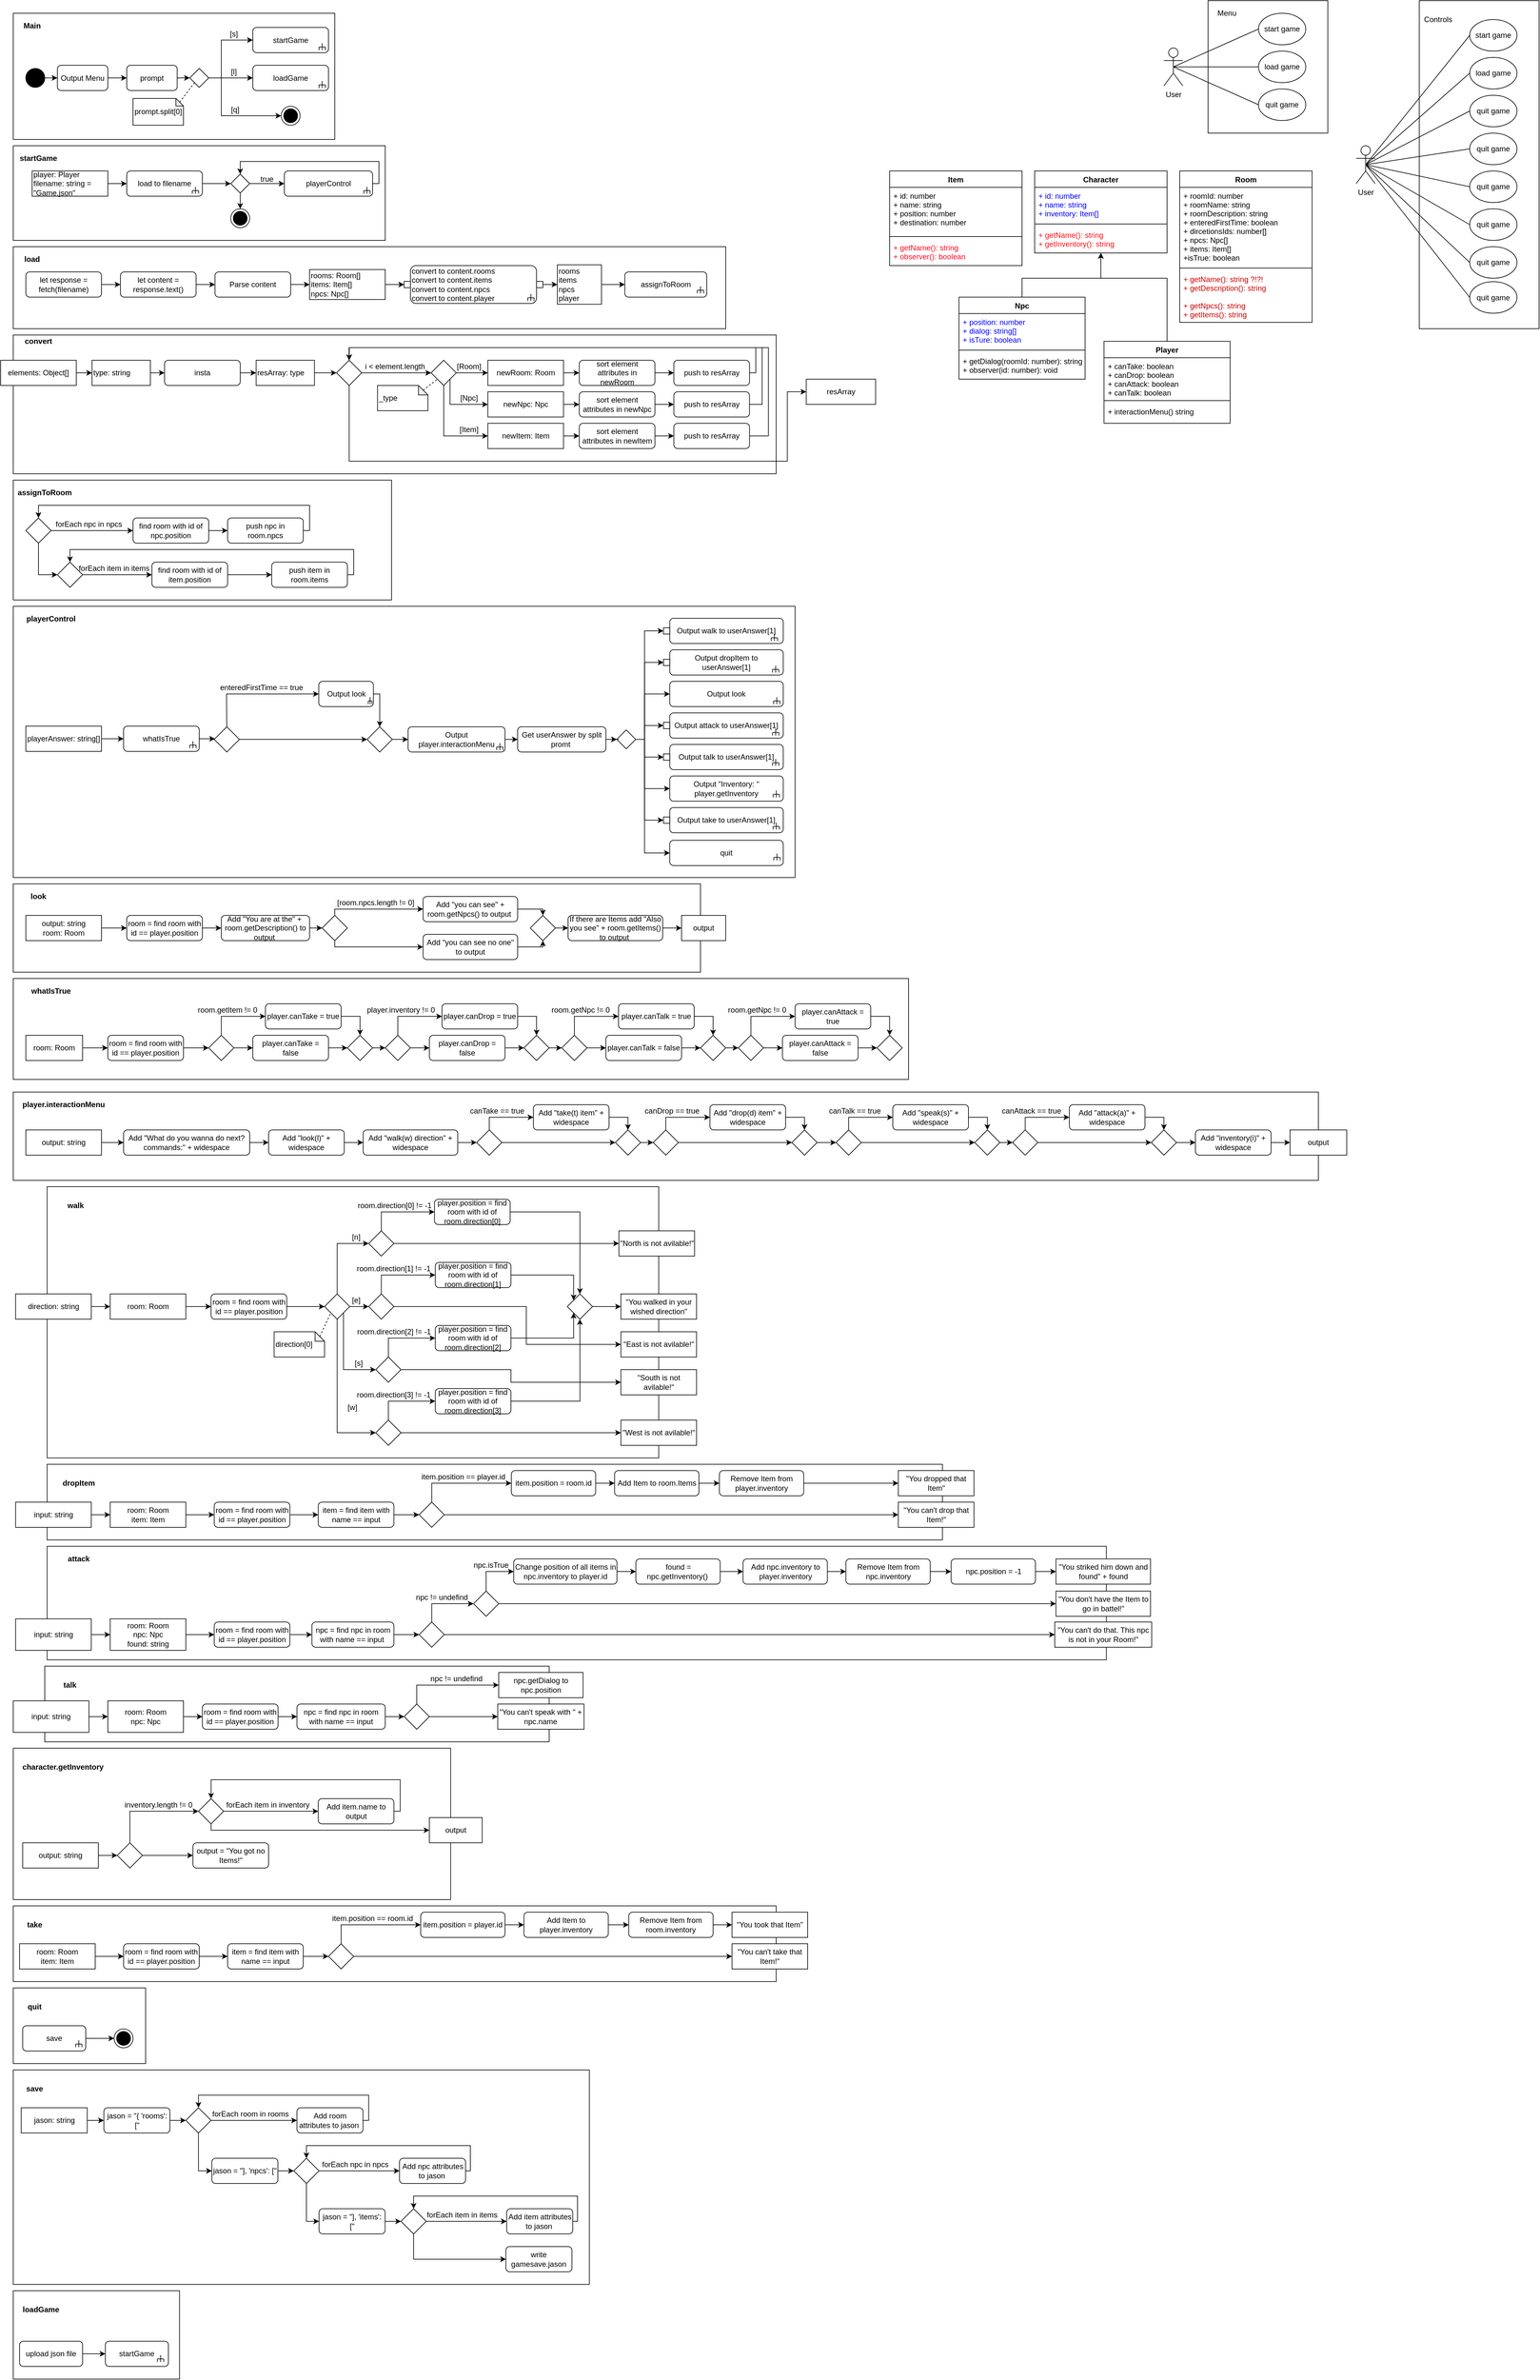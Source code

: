 <mxfile version="13.3.5" type="device"><diagram id="U1G-RWQ87f_XQAefZSR6" name="Page-1"><mxGraphModel dx="211" dy="188" grid="1" gridSize="10" guides="1" tooltips="1" connect="1" arrows="1" fold="1" page="1" pageScale="1" pageWidth="2400" pageHeight="1500" math="0" shadow="0"><root><mxCell id="0"/><mxCell id="1" parent="0"/><mxCell id="WWyRjETYdXsPm8RI071Z-15" value="" style="rounded=0;whiteSpace=wrap;html=1;comic=0;jiggle=1;" parent="1" vertex="1"><mxGeometry x="2290" y="20" width="190" height="520" as="geometry"/></mxCell><mxCell id="WWyRjETYdXsPm8RI071Z-2" value="start game" style="ellipse;whiteSpace=wrap;html=1;comic=0;jiggle=1;" parent="1" vertex="1"><mxGeometry x="2370" y="50" width="75" height="50" as="geometry"/></mxCell><mxCell id="WWyRjETYdXsPm8RI071Z-3" value="load game&lt;span style=&quot;color: rgba(0 , 0 , 0 , 0) ; font-family: monospace ; font-size: 0px&quot;&gt;%3CmxGraphModel%3E%3Croot%3E%3CmxCell%20id%3D%220%22%2F%3E%3CmxCell%20id%3D%221%22%20parent%3D%220%22%2F%3E%3CmxCell%20id%3D%222%22%20value%3D%22start%20game%22%20style%3D%22ellipse%3BwhiteSpace%3Dwrap%3Bhtml%3D1%3B%22%20vertex%3D%221%22%20parent%3D%221%22%3E%3CmxGeometry%20x%3D%22220%22%20y%3D%22160%22%20width%3D%2275%22%20height%3D%2250%22%20as%3D%22geometry%22%2F%3E%3C%2FmxCell%3E%3C%2Froot%3E%3C%2FmxGraphModel%3E&lt;/span&gt;" style="ellipse;whiteSpace=wrap;html=1;comic=0;jiggle=1;" parent="1" vertex="1"><mxGeometry x="2370" y="110" width="75" height="50" as="geometry"/></mxCell><mxCell id="WWyRjETYdXsPm8RI071Z-4" value="quit game" style="ellipse;whiteSpace=wrap;html=1;comic=0;jiggle=1;" parent="1" vertex="1"><mxGeometry x="2370" y="170" width="75" height="50" as="geometry"/></mxCell><mxCell id="WWyRjETYdXsPm8RI071Z-8" value="User" style="shape=umlActor;verticalLabelPosition=bottom;labelBackgroundColor=#ffffff;verticalAlign=top;html=1;outlineConnect=0;comic=0;jiggle=1;" parent="1" vertex="1"><mxGeometry x="2190" y="250" width="30" height="60" as="geometry"/></mxCell><mxCell id="WWyRjETYdXsPm8RI071Z-16" value="Controls" style="text;html=1;strokeColor=none;fillColor=none;align=center;verticalAlign=middle;whiteSpace=wrap;rounded=0;comic=0;jiggle=1;" parent="1" vertex="1"><mxGeometry x="2300" y="40" width="40" height="20" as="geometry"/></mxCell><mxCell id="WWyRjETYdXsPm8RI071Z-17" value="" style="endArrow=none;html=1;entryX=0;entryY=0.5;entryDx=0;entryDy=0;exitX=0.5;exitY=0.5;exitDx=0;exitDy=0;exitPerimeter=0;comic=0;jiggle=1;" parent="1" source="WWyRjETYdXsPm8RI071Z-8" target="WWyRjETYdXsPm8RI071Z-3" edge="1"><mxGeometry width="50" height="50" relative="1" as="geometry"><mxPoint x="2250" y="135" as="sourcePoint"/><mxPoint x="2290" y="150" as="targetPoint"/></mxGeometry></mxCell><mxCell id="WWyRjETYdXsPm8RI071Z-18" value="" style="endArrow=none;html=1;entryX=0;entryY=0.5;entryDx=0;entryDy=0;exitX=0.5;exitY=0.5;exitDx=0;exitDy=0;exitPerimeter=0;comic=0;jiggle=1;" parent="1" source="WWyRjETYdXsPm8RI071Z-8" target="WWyRjETYdXsPm8RI071Z-4" edge="1"><mxGeometry width="50" height="50" relative="1" as="geometry"><mxPoint x="2250" y="140" as="sourcePoint"/><mxPoint x="2610" y="360" as="targetPoint"/></mxGeometry></mxCell><mxCell id="WWyRjETYdXsPm8RI071Z-19" value="" style="endArrow=none;html=1;exitX=0.5;exitY=0.5;exitDx=0;exitDy=0;exitPerimeter=0;entryX=0;entryY=0.5;entryDx=0;entryDy=0;comic=0;jiggle=1;" parent="1" source="WWyRjETYdXsPm8RI071Z-8" target="WWyRjETYdXsPm8RI071Z-2" edge="1"><mxGeometry width="50" height="50" relative="1" as="geometry"><mxPoint x="2380" y="220" as="sourcePoint"/><mxPoint x="2430" y="170" as="targetPoint"/></mxGeometry></mxCell><mxCell id="WWyRjETYdXsPm8RI071Z-55" value="" style="edgeStyle=orthogonalEdgeStyle;rounded=0;orthogonalLoop=1;jettySize=auto;html=1;entryX=0.5;entryY=1;entryDx=0;entryDy=0;comic=0;jiggle=1;" parent="1" source="WWyRjETYdXsPm8RI071Z-32" target="WWyRjETYdXsPm8RI071Z-24" edge="1"><mxGeometry relative="1" as="geometry"><mxPoint x="1665.0" y="480" as="targetPoint"/><Array as="points"><mxPoint x="1660" y="460"/><mxPoint x="1785" y="460"/></Array></mxGeometry></mxCell><mxCell id="WWyRjETYdXsPm8RI071Z-60" value="" style="edgeStyle=orthogonalEdgeStyle;rounded=0;orthogonalLoop=1;jettySize=auto;html=1;entryX=0.5;entryY=1;entryDx=0;entryDy=0;comic=0;jiggle=1;" parent="1" source="WWyRjETYdXsPm8RI071Z-36" target="WWyRjETYdXsPm8RI071Z-24" edge="1"><mxGeometry relative="1" as="geometry"><mxPoint x="1895.0" y="480" as="targetPoint"/><Array as="points"><mxPoint x="1890" y="460"/><mxPoint x="1785" y="460"/></Array></mxGeometry></mxCell><mxCell id="WWyRjETYdXsPm8RI071Z-99" value="" style="group" parent="1" vertex="1" connectable="0"><mxGeometry x="60" y="40" width="510" height="250" as="geometry"/></mxCell><mxCell id="WWyRjETYdXsPm8RI071Z-76" value="" style="rounded=0;whiteSpace=wrap;html=1;" parent="WWyRjETYdXsPm8RI071Z-99" vertex="1"><mxGeometry width="510" height="200" as="geometry"/></mxCell><mxCell id="x2Z9kpLu6KIeBlNV8rjA-112" style="edgeStyle=orthogonalEdgeStyle;rounded=0;orthogonalLoop=1;jettySize=auto;html=1;exitX=1;exitY=0.5;exitDx=0;exitDy=0;entryX=0;entryY=0.5;entryDx=0;entryDy=0;" parent="WWyRjETYdXsPm8RI071Z-99" source="x2Z9kpLu6KIeBlNV8rjA-114" target="x2Z9kpLu6KIeBlNV8rjA-111" edge="1"><mxGeometry relative="1" as="geometry"><Array as="points"><mxPoint x="60" y="103"/><mxPoint x="60" y="103"/></Array></mxGeometry></mxCell><mxCell id="WWyRjETYdXsPm8RI071Z-61" value="" style="ellipse;whiteSpace=wrap;html=1;aspect=fixed;fillColor=#000000;comic=0;" parent="WWyRjETYdXsPm8RI071Z-99" vertex="1"><mxGeometry x="20.0" y="87.5" width="30" height="30" as="geometry"/></mxCell><mxCell id="WWyRjETYdXsPm8RI071Z-66" value="" style="rhombus;whiteSpace=wrap;html=1;" parent="WWyRjETYdXsPm8RI071Z-99" vertex="1"><mxGeometry x="280" y="87.5" width="30" height="30" as="geometry"/></mxCell><mxCell id="WWyRjETYdXsPm8RI071Z-69" value="loadGame" style="rounded=1;whiteSpace=wrap;html=1;" parent="WWyRjETYdXsPm8RI071Z-99" vertex="1"><mxGeometry x="380" y="82.5" width="120" height="40" as="geometry"/></mxCell><mxCell id="WWyRjETYdXsPm8RI071Z-68" value="" style="edgeStyle=orthogonalEdgeStyle;rounded=0;comic=0;orthogonalLoop=1;jettySize=auto;html=1;entryX=0;entryY=0.5;entryDx=0;entryDy=0;" parent="WWyRjETYdXsPm8RI071Z-99" source="WWyRjETYdXsPm8RI071Z-66" target="WWyRjETYdXsPm8RI071Z-69" edge="1"><mxGeometry relative="1" as="geometry"><mxPoint x="390.0" y="102.5" as="targetPoint"/></mxGeometry></mxCell><mxCell id="WWyRjETYdXsPm8RI071Z-75" value="" style="edgeStyle=orthogonalEdgeStyle;rounded=0;comic=0;orthogonalLoop=1;jettySize=auto;html=1;entryX=0;entryY=0.5;entryDx=0;entryDy=0;" parent="WWyRjETYdXsPm8RI071Z-99" source="WWyRjETYdXsPm8RI071Z-66" target="WWyRjETYdXsPm8RI071Z-97" edge="1"><mxGeometry relative="1" as="geometry"><mxPoint x="360" y="162.5" as="targetPoint"/><Array as="points"><mxPoint x="330" y="103"/><mxPoint x="330" y="163"/></Array></mxGeometry></mxCell><mxCell id="WWyRjETYdXsPm8RI071Z-73" value="startGame" style="rounded=1;whiteSpace=wrap;html=1;" parent="WWyRjETYdXsPm8RI071Z-99" vertex="1"><mxGeometry x="380" y="22.5" width="120" height="40" as="geometry"/></mxCell><mxCell id="WWyRjETYdXsPm8RI071Z-71" value="" style="edgeStyle=orthogonalEdgeStyle;rounded=0;comic=0;orthogonalLoop=1;jettySize=auto;html=1;entryX=0;entryY=0.5;entryDx=0;entryDy=0;" parent="WWyRjETYdXsPm8RI071Z-99" source="WWyRjETYdXsPm8RI071Z-66" target="WWyRjETYdXsPm8RI071Z-73" edge="1"><mxGeometry relative="1" as="geometry"><mxPoint x="295" y="197.5" as="targetPoint"/><Array as="points"><mxPoint x="330" y="103"/><mxPoint x="330" y="43"/></Array></mxGeometry></mxCell><mxCell id="WWyRjETYdXsPm8RI071Z-79" value="Main" style="text;html=1;strokeColor=none;fillColor=none;align=center;verticalAlign=middle;whiteSpace=wrap;rounded=0;fontStyle=1" parent="WWyRjETYdXsPm8RI071Z-99" vertex="1"><mxGeometry x="10" y="10" width="40" height="20" as="geometry"/></mxCell><mxCell id="WWyRjETYdXsPm8RI071Z-84" value="" style="group" parent="WWyRjETYdXsPm8RI071Z-99" vertex="1" connectable="0"><mxGeometry x="485" y="47.5" width="10" height="11" as="geometry"/></mxCell><mxCell id="WWyRjETYdXsPm8RI071Z-80" value="" style="endArrow=none;html=1;" parent="WWyRjETYdXsPm8RI071Z-84" edge="1"><mxGeometry width="50" height="50" relative="1" as="geometry"><mxPoint y="11" as="sourcePoint"/><mxPoint y="6" as="targetPoint"/></mxGeometry></mxCell><mxCell id="WWyRjETYdXsPm8RI071Z-81" value="" style="endArrow=none;html=1;" parent="WWyRjETYdXsPm8RI071Z-84" edge="1"><mxGeometry width="50" height="50" relative="1" as="geometry"><mxPoint x="4.86" y="11" as="sourcePoint"/><mxPoint x="4.86" as="targetPoint"/></mxGeometry></mxCell><mxCell id="WWyRjETYdXsPm8RI071Z-82" value="" style="endArrow=none;html=1;" parent="WWyRjETYdXsPm8RI071Z-84" edge="1"><mxGeometry width="50" height="50" relative="1" as="geometry"><mxPoint x="10" y="11" as="sourcePoint"/><mxPoint x="10" y="6" as="targetPoint"/></mxGeometry></mxCell><mxCell id="WWyRjETYdXsPm8RI071Z-83" value="" style="endArrow=none;html=1;" parent="WWyRjETYdXsPm8RI071Z-84" edge="1"><mxGeometry width="50" height="50" relative="1" as="geometry"><mxPoint y="6" as="sourcePoint"/><mxPoint x="10" y="6" as="targetPoint"/><Array as="points"><mxPoint x="10" y="6"/></Array></mxGeometry></mxCell><mxCell id="WWyRjETYdXsPm8RI071Z-87" value="" style="group" parent="WWyRjETYdXsPm8RI071Z-99" vertex="1" connectable="0"><mxGeometry x="485" y="107.5" width="10" height="11" as="geometry"/></mxCell><mxCell id="WWyRjETYdXsPm8RI071Z-88" value="" style="endArrow=none;html=1;" parent="WWyRjETYdXsPm8RI071Z-87" edge="1"><mxGeometry width="50" height="50" relative="1" as="geometry"><mxPoint y="11" as="sourcePoint"/><mxPoint y="6" as="targetPoint"/></mxGeometry></mxCell><mxCell id="WWyRjETYdXsPm8RI071Z-89" value="" style="endArrow=none;html=1;" parent="WWyRjETYdXsPm8RI071Z-87" edge="1"><mxGeometry width="50" height="50" relative="1" as="geometry"><mxPoint x="4.86" y="11" as="sourcePoint"/><mxPoint x="4.86" as="targetPoint"/></mxGeometry></mxCell><mxCell id="WWyRjETYdXsPm8RI071Z-90" value="" style="endArrow=none;html=1;" parent="WWyRjETYdXsPm8RI071Z-87" edge="1"><mxGeometry width="50" height="50" relative="1" as="geometry"><mxPoint x="10" y="11" as="sourcePoint"/><mxPoint x="10" y="6" as="targetPoint"/></mxGeometry></mxCell><mxCell id="WWyRjETYdXsPm8RI071Z-91" value="" style="endArrow=none;html=1;" parent="WWyRjETYdXsPm8RI071Z-87" edge="1"><mxGeometry width="50" height="50" relative="1" as="geometry"><mxPoint y="6" as="sourcePoint"/><mxPoint x="10" y="6" as="targetPoint"/><Array as="points"><mxPoint x="10" y="6"/></Array></mxGeometry></mxCell><mxCell id="WWyRjETYdXsPm8RI071Z-97" value="" style="ellipse;html=1;shape=endState;fillColor=#000000;strokeColor=#080808;" parent="WWyRjETYdXsPm8RI071Z-99" vertex="1"><mxGeometry x="425" y="147.5" width="30" height="30" as="geometry"/></mxCell><mxCell id="x2Z9kpLu6KIeBlNV8rjA-113" style="edgeStyle=orthogonalEdgeStyle;rounded=0;orthogonalLoop=1;jettySize=auto;html=1;exitX=1;exitY=0.5;exitDx=0;exitDy=0;entryX=0;entryY=0.5;entryDx=0;entryDy=0;" parent="WWyRjETYdXsPm8RI071Z-99" source="x2Z9kpLu6KIeBlNV8rjA-111" target="WWyRjETYdXsPm8RI071Z-66" edge="1"><mxGeometry relative="1" as="geometry"/></mxCell><mxCell id="x2Z9kpLu6KIeBlNV8rjA-111" value="prompt" style="rounded=1;whiteSpace=wrap;html=1;" parent="WWyRjETYdXsPm8RI071Z-99" vertex="1"><mxGeometry x="180" y="82.5" width="80" height="40" as="geometry"/></mxCell><mxCell id="x2Z9kpLu6KIeBlNV8rjA-114" value="Output Menu" style="rounded=1;whiteSpace=wrap;html=1;" parent="WWyRjETYdXsPm8RI071Z-99" vertex="1"><mxGeometry x="70" y="82.5" width="80" height="40" as="geometry"/></mxCell><mxCell id="x2Z9kpLu6KIeBlNV8rjA-115" style="edgeStyle=orthogonalEdgeStyle;rounded=0;orthogonalLoop=1;jettySize=auto;html=1;exitX=1;exitY=0.5;exitDx=0;exitDy=0;entryX=0;entryY=0.5;entryDx=0;entryDy=0;" parent="WWyRjETYdXsPm8RI071Z-99" source="WWyRjETYdXsPm8RI071Z-61" target="x2Z9kpLu6KIeBlNV8rjA-114" edge="1"><mxGeometry relative="1" as="geometry"><mxPoint x="90.0" y="512.5" as="sourcePoint"/><mxPoint x="190.0" y="512.5" as="targetPoint"/><Array as="points"/></mxGeometry></mxCell><mxCell id="x2Z9kpLu6KIeBlNV8rjA-116" value="[q]" style="text;html=1;strokeColor=none;fillColor=none;align=center;verticalAlign=middle;whiteSpace=wrap;rounded=0;" parent="WWyRjETYdXsPm8RI071Z-99" vertex="1"><mxGeometry x="332" y="143" width="40" height="20" as="geometry"/></mxCell><mxCell id="x2Z9kpLu6KIeBlNV8rjA-118" value="[s]" style="text;html=1;strokeColor=none;fillColor=none;align=center;verticalAlign=middle;whiteSpace=wrap;rounded=0;" parent="WWyRjETYdXsPm8RI071Z-99" vertex="1"><mxGeometry x="330" y="22.5" width="40" height="20" as="geometry"/></mxCell><mxCell id="x2Z9kpLu6KIeBlNV8rjA-117" value="[l]" style="text;html=1;strokeColor=none;fillColor=none;align=center;verticalAlign=middle;whiteSpace=wrap;rounded=0;" parent="WWyRjETYdXsPm8RI071Z-99" vertex="1"><mxGeometry x="330" y="82.5" width="40" height="20" as="geometry"/></mxCell><mxCell id="x2Z9kpLu6KIeBlNV8rjA-119" value="prompt.split[0]" style="shape=note;whiteSpace=wrap;html=1;backgroundOutline=1;darkOpacity=0.05;rounded=1;size=12;" parent="WWyRjETYdXsPm8RI071Z-99" vertex="1"><mxGeometry x="190" y="135" width="80" height="42.5" as="geometry"/></mxCell><mxCell id="x2Z9kpLu6KIeBlNV8rjA-121" value="" style="endArrow=none;dashed=1;html=1;exitX=0;exitY=0;exitDx=74;exitDy=6;exitPerimeter=0;entryX=0;entryY=1;entryDx=0;entryDy=0;" parent="WWyRjETYdXsPm8RI071Z-99" source="x2Z9kpLu6KIeBlNV8rjA-119" target="WWyRjETYdXsPm8RI071Z-66" edge="1"><mxGeometry width="50" height="50" relative="1" as="geometry"><mxPoint x="270" y="180" as="sourcePoint"/><mxPoint x="320" y="130" as="targetPoint"/></mxGeometry></mxCell><mxCell id="WWyRjETYdXsPm8RI071Z-177" value="" style="group" parent="1" vertex="1" connectable="0"><mxGeometry x="60" y="250" width="590" height="150" as="geometry"/></mxCell><mxCell id="WWyRjETYdXsPm8RI071Z-175" value="" style="rounded=0;whiteSpace=wrap;html=1;" parent="WWyRjETYdXsPm8RI071Z-177" vertex="1"><mxGeometry width="590" height="150" as="geometry"/></mxCell><mxCell id="WWyRjETYdXsPm8RI071Z-64" value="player: Player&lt;br&gt;filename: string = &quot;Game.json&quot;" style="rounded=0;whiteSpace=wrap;html=1;align=left;" parent="WWyRjETYdXsPm8RI071Z-177" vertex="1"><mxGeometry x="30" y="40" width="120" height="40" as="geometry"/></mxCell><mxCell id="WWyRjETYdXsPm8RI071Z-100" value="load to filename" style="rounded=1;whiteSpace=wrap;html=1;" parent="WWyRjETYdXsPm8RI071Z-177" vertex="1"><mxGeometry x="180" y="40" width="120" height="40" as="geometry"/></mxCell><mxCell id="WWyRjETYdXsPm8RI071Z-101" value="" style="edgeStyle=orthogonalEdgeStyle;rounded=0;comic=0;orthogonalLoop=1;jettySize=auto;html=1;" parent="WWyRjETYdXsPm8RI071Z-177" source="WWyRjETYdXsPm8RI071Z-64" target="WWyRjETYdXsPm8RI071Z-100" edge="1"><mxGeometry relative="1" as="geometry"/></mxCell><mxCell id="WWyRjETYdXsPm8RI071Z-102" value="" style="group" parent="WWyRjETYdXsPm8RI071Z-177" vertex="1" connectable="0"><mxGeometry x="284" y="65" width="10" height="11" as="geometry"/></mxCell><mxCell id="WWyRjETYdXsPm8RI071Z-103" value="" style="endArrow=none;html=1;" parent="WWyRjETYdXsPm8RI071Z-102" edge="1"><mxGeometry width="50" height="50" relative="1" as="geometry"><mxPoint y="11" as="sourcePoint"/><mxPoint y="6" as="targetPoint"/></mxGeometry></mxCell><mxCell id="WWyRjETYdXsPm8RI071Z-104" value="" style="endArrow=none;html=1;" parent="WWyRjETYdXsPm8RI071Z-102" edge="1"><mxGeometry width="50" height="50" relative="1" as="geometry"><mxPoint x="5" y="11" as="sourcePoint"/><mxPoint x="5" as="targetPoint"/></mxGeometry></mxCell><mxCell id="WWyRjETYdXsPm8RI071Z-105" value="" style="endArrow=none;html=1;" parent="WWyRjETYdXsPm8RI071Z-102" edge="1"><mxGeometry width="50" height="50" relative="1" as="geometry"><mxPoint x="10" y="11" as="sourcePoint"/><mxPoint x="10" y="6" as="targetPoint"/></mxGeometry></mxCell><mxCell id="WWyRjETYdXsPm8RI071Z-106" value="" style="endArrow=none;html=1;" parent="WWyRjETYdXsPm8RI071Z-102" edge="1"><mxGeometry width="50" height="50" relative="1" as="geometry"><mxPoint y="6" as="sourcePoint"/><mxPoint x="10" y="6" as="targetPoint"/></mxGeometry></mxCell><mxCell id="WWyRjETYdXsPm8RI071Z-133" value="" style="group" parent="WWyRjETYdXsPm8RI071Z-177" vertex="1" connectable="0"><mxGeometry x="430" y="40" width="140" height="40" as="geometry"/></mxCell><mxCell id="WWyRjETYdXsPm8RI071Z-107" value="playerControl" style="rounded=1;whiteSpace=wrap;html=1;" parent="WWyRjETYdXsPm8RI071Z-133" vertex="1"><mxGeometry width="140" height="40" as="geometry"/></mxCell><mxCell id="WWyRjETYdXsPm8RI071Z-114" value="" style="group" parent="WWyRjETYdXsPm8RI071Z-133" vertex="1" connectable="0"><mxGeometry x="126" y="25" width="10" height="11" as="geometry"/></mxCell><mxCell id="WWyRjETYdXsPm8RI071Z-115" value="" style="endArrow=none;html=1;" parent="WWyRjETYdXsPm8RI071Z-114" edge="1"><mxGeometry width="50" height="50" relative="1" as="geometry"><mxPoint y="11" as="sourcePoint"/><mxPoint y="6" as="targetPoint"/></mxGeometry></mxCell><mxCell id="WWyRjETYdXsPm8RI071Z-116" value="" style="endArrow=none;html=1;" parent="WWyRjETYdXsPm8RI071Z-114" edge="1"><mxGeometry width="50" height="50" relative="1" as="geometry"><mxPoint x="5" y="11" as="sourcePoint"/><mxPoint x="5" as="targetPoint"/></mxGeometry></mxCell><mxCell id="WWyRjETYdXsPm8RI071Z-117" value="" style="endArrow=none;html=1;" parent="WWyRjETYdXsPm8RI071Z-114" edge="1"><mxGeometry width="50" height="50" relative="1" as="geometry"><mxPoint x="10" y="11" as="sourcePoint"/><mxPoint x="10" y="6" as="targetPoint"/></mxGeometry></mxCell><mxCell id="WWyRjETYdXsPm8RI071Z-118" value="" style="endArrow=none;html=1;" parent="WWyRjETYdXsPm8RI071Z-114" edge="1"><mxGeometry width="50" height="50" relative="1" as="geometry"><mxPoint y="6" as="sourcePoint"/><mxPoint x="10" y="6" as="targetPoint"/></mxGeometry></mxCell><mxCell id="WWyRjETYdXsPm8RI071Z-150" value="" style="edgeStyle=orthogonalEdgeStyle;rounded=0;comic=0;orthogonalLoop=1;jettySize=auto;html=1;" parent="WWyRjETYdXsPm8RI071Z-177" source="WWyRjETYdXsPm8RI071Z-137" target="WWyRjETYdXsPm8RI071Z-107" edge="1"><mxGeometry relative="1" as="geometry"/></mxCell><mxCell id="WWyRjETYdXsPm8RI071Z-137" value="" style="rhombus;whiteSpace=wrap;html=1;" parent="WWyRjETYdXsPm8RI071Z-177" vertex="1"><mxGeometry x="345" y="45" width="30" height="30" as="geometry"/></mxCell><mxCell id="WWyRjETYdXsPm8RI071Z-135" value="" style="edgeStyle=orthogonalEdgeStyle;rounded=0;comic=0;orthogonalLoop=1;jettySize=auto;html=1;entryX=0;entryY=0.5;entryDx=0;entryDy=0;" parent="WWyRjETYdXsPm8RI071Z-177" source="WWyRjETYdXsPm8RI071Z-100" target="WWyRjETYdXsPm8RI071Z-137" edge="1"><mxGeometry relative="1" as="geometry"><mxPoint x="340" y="60" as="targetPoint"/></mxGeometry></mxCell><mxCell id="WWyRjETYdXsPm8RI071Z-141" value="" style="edgeStyle=orthogonalEdgeStyle;rounded=0;comic=0;orthogonalLoop=1;jettySize=auto;html=1;entryX=0.5;entryY=0;entryDx=0;entryDy=0;" parent="WWyRjETYdXsPm8RI071Z-177" source="WWyRjETYdXsPm8RI071Z-107" target="WWyRjETYdXsPm8RI071Z-137" edge="1"><mxGeometry relative="1" as="geometry"><mxPoint x="520.0" y="-40" as="targetPoint"/><Array as="points"><mxPoint x="580" y="60"/><mxPoint x="580" y="25"/><mxPoint x="360" y="25"/></Array></mxGeometry></mxCell><mxCell id="WWyRjETYdXsPm8RI071Z-144" value="" style="ellipse;html=1;shape=endState;fillColor=#000000;strokeColor=#080808;" parent="WWyRjETYdXsPm8RI071Z-177" vertex="1"><mxGeometry x="345" y="100" width="30" height="30" as="geometry"/></mxCell><mxCell id="WWyRjETYdXsPm8RI071Z-147" value="" style="edgeStyle=orthogonalEdgeStyle;rounded=0;comic=0;orthogonalLoop=1;jettySize=auto;html=1;entryX=0.5;entryY=0;entryDx=0;entryDy=0;" parent="WWyRjETYdXsPm8RI071Z-177" source="WWyRjETYdXsPm8RI071Z-137" target="WWyRjETYdXsPm8RI071Z-144" edge="1"><mxGeometry relative="1" as="geometry"><mxPoint x="360" y="155" as="targetPoint"/></mxGeometry></mxCell><mxCell id="WWyRjETYdXsPm8RI071Z-148" value="true" style="text;html=1;strokeColor=none;fillColor=none;align=center;verticalAlign=middle;whiteSpace=wrap;rounded=0;" parent="WWyRjETYdXsPm8RI071Z-177" vertex="1"><mxGeometry x="385" y="45" width="35" height="15" as="geometry"/></mxCell><mxCell id="WWyRjETYdXsPm8RI071Z-176" value="startGame" style="text;html=1;strokeColor=none;fillColor=none;align=center;verticalAlign=middle;whiteSpace=wrap;rounded=0;fontStyle=1" parent="WWyRjETYdXsPm8RI071Z-177" vertex="1"><mxGeometry x="20" y="10" width="40" height="20" as="geometry"/></mxCell><mxCell id="gm6t0VCD1DUYA6Gz7lJh-53" value="" style="group" parent="1" vertex="1" connectable="0"><mxGeometry x="60" y="410" width="1260" height="130" as="geometry"/></mxCell><mxCell id="gm6t0VCD1DUYA6Gz7lJh-47" value="" style="group" parent="gm6t0VCD1DUYA6Gz7lJh-53" vertex="1" connectable="0"><mxGeometry width="1260" height="130" as="geometry"/></mxCell><mxCell id="gm6t0VCD1DUYA6Gz7lJh-64" value="" style="group" parent="gm6t0VCD1DUYA6Gz7lJh-47" vertex="1" connectable="0"><mxGeometry width="1130" height="130" as="geometry"/></mxCell><mxCell id="gm6t0VCD1DUYA6Gz7lJh-46" value="" style="rounded=0;whiteSpace=wrap;html=1;align=left;" parent="gm6t0VCD1DUYA6Gz7lJh-64" vertex="1"><mxGeometry width="1130" height="130" as="geometry"/></mxCell><mxCell id="gm6t0VCD1DUYA6Gz7lJh-1" value="load" style="text;html=1;strokeColor=none;fillColor=none;align=center;verticalAlign=middle;whiteSpace=wrap;rounded=0;fontStyle=1" parent="gm6t0VCD1DUYA6Gz7lJh-64" vertex="1"><mxGeometry x="10" y="10" width="40" height="20" as="geometry"/></mxCell><mxCell id="gm6t0VCD1DUYA6Gz7lJh-3" value="let response = fetch(filename)" style="rounded=1;whiteSpace=wrap;html=1;" parent="gm6t0VCD1DUYA6Gz7lJh-64" vertex="1"><mxGeometry x="20" y="40" width="120" height="40" as="geometry"/></mxCell><mxCell id="gm6t0VCD1DUYA6Gz7lJh-4" value="let content = response.text()" style="rounded=1;whiteSpace=wrap;html=1;" parent="gm6t0VCD1DUYA6Gz7lJh-64" vertex="1"><mxGeometry x="170" y="40" width="120" height="40" as="geometry"/></mxCell><mxCell id="gm6t0VCD1DUYA6Gz7lJh-5" value="" style="edgeStyle=orthogonalEdgeStyle;rounded=0;orthogonalLoop=1;jettySize=auto;html=1;" parent="gm6t0VCD1DUYA6Gz7lJh-64" source="gm6t0VCD1DUYA6Gz7lJh-3" target="gm6t0VCD1DUYA6Gz7lJh-4" edge="1"><mxGeometry relative="1" as="geometry"/></mxCell><mxCell id="gm6t0VCD1DUYA6Gz7lJh-6" value="Parse content" style="rounded=1;whiteSpace=wrap;html=1;" parent="gm6t0VCD1DUYA6Gz7lJh-64" vertex="1"><mxGeometry x="320" y="40" width="120" height="40" as="geometry"/></mxCell><mxCell id="gm6t0VCD1DUYA6Gz7lJh-7" value="" style="edgeStyle=orthogonalEdgeStyle;rounded=0;orthogonalLoop=1;jettySize=auto;html=1;" parent="gm6t0VCD1DUYA6Gz7lJh-64" source="gm6t0VCD1DUYA6Gz7lJh-4" target="gm6t0VCD1DUYA6Gz7lJh-6" edge="1"><mxGeometry relative="1" as="geometry"/></mxCell><mxCell id="gm6t0VCD1DUYA6Gz7lJh-24" value="convert to content.rooms&lt;br&gt;convert to content.items&lt;br&gt;convert to content.npcs&lt;br&gt;convert to content.player" style="rounded=1;whiteSpace=wrap;html=1;align=left;" parent="gm6t0VCD1DUYA6Gz7lJh-64" vertex="1"><mxGeometry x="630" y="30" width="200" height="60" as="geometry"/></mxCell><mxCell id="gm6t0VCD1DUYA6Gz7lJh-44" value="assignToRoom" style="rounded=1;whiteSpace=wrap;html=1;" parent="gm6t0VCD1DUYA6Gz7lJh-64" vertex="1"><mxGeometry x="970" y="40" width="130" height="40" as="geometry"/></mxCell><mxCell id="gm6t0VCD1DUYA6Gz7lJh-28" value="" style="edgeStyle=orthogonalEdgeStyle;rounded=0;orthogonalLoop=1;jettySize=auto;html=1;entryX=0;entryY=0.5;entryDx=0;entryDy=0;" parent="gm6t0VCD1DUYA6Gz7lJh-64" source="gm6t0VCD1DUYA6Gz7lJh-10" edge="1"><mxGeometry relative="1" as="geometry"><mxPoint x="620" y="60" as="targetPoint"/></mxGeometry></mxCell><mxCell id="gm6t0VCD1DUYA6Gz7lJh-10" value="&lt;div&gt;&lt;span&gt;rooms: Room[]&lt;/span&gt;&lt;/div&gt;&lt;span&gt;&lt;div&gt;&lt;span&gt;items: Item[]&lt;/span&gt;&lt;/div&gt;&lt;div&gt;&lt;span&gt;npcs: Npc[]&lt;/span&gt;&lt;/div&gt;&lt;/span&gt;" style="rounded=0;whiteSpace=wrap;html=1;align=left;" parent="gm6t0VCD1DUYA6Gz7lJh-64" vertex="1"><mxGeometry x="470" y="36.25" width="120" height="47.5" as="geometry"/></mxCell><mxCell id="gm6t0VCD1DUYA6Gz7lJh-25" value="" style="edgeStyle=orthogonalEdgeStyle;rounded=0;orthogonalLoop=1;jettySize=auto;html=1;entryX=0;entryY=0.5;entryDx=0;entryDy=0;" parent="gm6t0VCD1DUYA6Gz7lJh-64" source="gm6t0VCD1DUYA6Gz7lJh-6" target="gm6t0VCD1DUYA6Gz7lJh-10" edge="1"><mxGeometry relative="1" as="geometry"/></mxCell><mxCell id="gm6t0VCD1DUYA6Gz7lJh-57" value="&lt;div&gt;&lt;span&gt;rooms&lt;/span&gt;&lt;/div&gt;&lt;div&gt;&lt;span&gt;items&lt;/span&gt;&lt;/div&gt;&lt;div&gt;&lt;span&gt;npcs&lt;/span&gt;&lt;/div&gt;&lt;div&gt;&lt;span&gt;player&lt;/span&gt;&lt;/div&gt;" style="rounded=0;whiteSpace=wrap;html=1;align=left;" parent="gm6t0VCD1DUYA6Gz7lJh-64" vertex="1"><mxGeometry x="863" y="28.75" width="70" height="62.5" as="geometry"/></mxCell><mxCell id="gm6t0VCD1DUYA6Gz7lJh-58" value="" style="rounded=0;whiteSpace=wrap;html=1;align=left;" parent="gm6t0VCD1DUYA6Gz7lJh-64" vertex="1"><mxGeometry x="620" y="55" width="10" height="10" as="geometry"/></mxCell><mxCell id="gm6t0VCD1DUYA6Gz7lJh-60" value="" style="edgeStyle=orthogonalEdgeStyle;rounded=0;orthogonalLoop=1;jettySize=auto;html=1;" parent="gm6t0VCD1DUYA6Gz7lJh-64" source="gm6t0VCD1DUYA6Gz7lJh-59" target="gm6t0VCD1DUYA6Gz7lJh-57" edge="1"><mxGeometry relative="1" as="geometry"/></mxCell><mxCell id="gm6t0VCD1DUYA6Gz7lJh-59" value="" style="rounded=0;whiteSpace=wrap;html=1;align=left;" parent="gm6t0VCD1DUYA6Gz7lJh-64" vertex="1"><mxGeometry x="830" y="55" width="10" height="10" as="geometry"/></mxCell><mxCell id="gm6t0VCD1DUYA6Gz7lJh-62" value="" style="edgeStyle=orthogonalEdgeStyle;rounded=0;orthogonalLoop=1;jettySize=auto;html=1;entryX=0;entryY=0.5;entryDx=0;entryDy=0;" parent="gm6t0VCD1DUYA6Gz7lJh-64" source="gm6t0VCD1DUYA6Gz7lJh-57" target="gm6t0VCD1DUYA6Gz7lJh-44" edge="1"><mxGeometry relative="1" as="geometry"><mxPoint x="963" y="60" as="targetPoint"/></mxGeometry></mxCell><mxCell id="gm6t0VCD1DUYA6Gz7lJh-48" value="" style="group;align=left;" parent="gm6t0VCD1DUYA6Gz7lJh-53" vertex="1" connectable="0"><mxGeometry x="1085" y="63" width="10" height="11" as="geometry"/></mxCell><mxCell id="gm6t0VCD1DUYA6Gz7lJh-49" value="" style="endArrow=none;html=1;" parent="gm6t0VCD1DUYA6Gz7lJh-48" edge="1"><mxGeometry width="50" height="50" relative="1" as="geometry"><mxPoint y="11" as="sourcePoint"/><mxPoint y="6" as="targetPoint"/></mxGeometry></mxCell><mxCell id="gm6t0VCD1DUYA6Gz7lJh-50" value="" style="endArrow=none;html=1;" parent="gm6t0VCD1DUYA6Gz7lJh-48" edge="1"><mxGeometry width="50" height="50" relative="1" as="geometry"><mxPoint x="5" y="11" as="sourcePoint"/><mxPoint x="5" as="targetPoint"/></mxGeometry></mxCell><mxCell id="gm6t0VCD1DUYA6Gz7lJh-51" value="" style="endArrow=none;html=1;" parent="gm6t0VCD1DUYA6Gz7lJh-48" edge="1"><mxGeometry width="50" height="50" relative="1" as="geometry"><mxPoint x="10" y="11" as="sourcePoint"/><mxPoint x="10" y="6" as="targetPoint"/></mxGeometry></mxCell><mxCell id="gm6t0VCD1DUYA6Gz7lJh-52" value="" style="endArrow=none;html=1;" parent="gm6t0VCD1DUYA6Gz7lJh-48" edge="1"><mxGeometry width="50" height="50" relative="1" as="geometry"><mxPoint y="6" as="sourcePoint"/><mxPoint x="10" y="6" as="targetPoint"/></mxGeometry></mxCell><mxCell id="gm6t0VCD1DUYA6Gz7lJh-65" value="" style="group;align=left;" parent="1" vertex="1" connectable="0"><mxGeometry x="876" y="485" width="10" height="11" as="geometry"/></mxCell><mxCell id="gm6t0VCD1DUYA6Gz7lJh-66" value="" style="endArrow=none;html=1;" parent="gm6t0VCD1DUYA6Gz7lJh-65" edge="1"><mxGeometry width="50" height="50" relative="1" as="geometry"><mxPoint y="11" as="sourcePoint"/><mxPoint y="6" as="targetPoint"/></mxGeometry></mxCell><mxCell id="gm6t0VCD1DUYA6Gz7lJh-67" value="" style="endArrow=none;html=1;" parent="gm6t0VCD1DUYA6Gz7lJh-65" edge="1"><mxGeometry width="50" height="50" relative="1" as="geometry"><mxPoint x="5" y="11" as="sourcePoint"/><mxPoint x="5" as="targetPoint"/></mxGeometry></mxCell><mxCell id="gm6t0VCD1DUYA6Gz7lJh-68" value="" style="endArrow=none;html=1;" parent="gm6t0VCD1DUYA6Gz7lJh-65" edge="1"><mxGeometry width="50" height="50" relative="1" as="geometry"><mxPoint x="10" y="11" as="sourcePoint"/><mxPoint x="10" y="6" as="targetPoint"/></mxGeometry></mxCell><mxCell id="gm6t0VCD1DUYA6Gz7lJh-69" value="" style="endArrow=none;html=1;" parent="gm6t0VCD1DUYA6Gz7lJh-65" edge="1"><mxGeometry width="50" height="50" relative="1" as="geometry"><mxPoint y="6" as="sourcePoint"/><mxPoint x="10" y="6" as="targetPoint"/></mxGeometry></mxCell><mxCell id="gm6t0VCD1DUYA6Gz7lJh-123" value="" style="group" parent="1" vertex="1" connectable="0"><mxGeometry x="40" y="550" width="1230" height="220" as="geometry"/></mxCell><mxCell id="gm6t0VCD1DUYA6Gz7lJh-122" value="" style="rounded=0;whiteSpace=wrap;html=1;align=left;" parent="gm6t0VCD1DUYA6Gz7lJh-123" vertex="1"><mxGeometry x="20" width="1210" height="220" as="geometry"/></mxCell><mxCell id="gm6t0VCD1DUYA6Gz7lJh-54" value="" style="rhombus;whiteSpace=wrap;html=1;align=left;" parent="gm6t0VCD1DUYA6Gz7lJh-123" vertex="1"><mxGeometry x="532.75" y="40" width="40" height="40" as="geometry"/></mxCell><mxCell id="gm6t0VCD1DUYA6Gz7lJh-70" value="convert" style="text;html=1;strokeColor=none;fillColor=none;align=center;verticalAlign=middle;whiteSpace=wrap;rounded=0;fontStyle=1" parent="gm6t0VCD1DUYA6Gz7lJh-123" vertex="1"><mxGeometry x="40" width="40" height="20" as="geometry"/></mxCell><mxCell id="gm6t0VCD1DUYA6Gz7lJh-71" value="" style="rhombus;whiteSpace=wrap;html=1;" parent="gm6t0VCD1DUYA6Gz7lJh-123" vertex="1"><mxGeometry x="682.75" y="40" width="40" height="40" as="geometry"/></mxCell><mxCell id="gm6t0VCD1DUYA6Gz7lJh-56" value="" style="edgeStyle=orthogonalEdgeStyle;rounded=0;orthogonalLoop=1;jettySize=auto;html=1;" parent="gm6t0VCD1DUYA6Gz7lJh-123" source="gm6t0VCD1DUYA6Gz7lJh-54" target="gm6t0VCD1DUYA6Gz7lJh-71" edge="1"><mxGeometry relative="1" as="geometry"><mxPoint x="640.25" y="60" as="targetPoint"/></mxGeometry></mxCell><mxCell id="gm6t0VCD1DUYA6Gz7lJh-72" value="elements: Object[]" style="rounded=0;whiteSpace=wrap;html=1;align=center;" parent="gm6t0VCD1DUYA6Gz7lJh-123" vertex="1"><mxGeometry y="40" width="120" height="40" as="geometry"/></mxCell><mxCell id="gm6t0VCD1DUYA6Gz7lJh-95" value="" style="edgeStyle=orthogonalEdgeStyle;rounded=0;orthogonalLoop=1;jettySize=auto;html=1;entryX=0;entryY=0.5;entryDx=0;entryDy=0;" parent="gm6t0VCD1DUYA6Gz7lJh-123" source="gm6t0VCD1DUYA6Gz7lJh-93" target="gm6t0VCD1DUYA6Gz7lJh-54" edge="1"><mxGeometry relative="1" as="geometry"><mxPoint x="561.75" y="60" as="targetPoint"/></mxGeometry></mxCell><mxCell id="gm6t0VCD1DUYA6Gz7lJh-93" value="resArray: type" style="rounded=0;whiteSpace=wrap;html=1;align=left;" parent="gm6t0VCD1DUYA6Gz7lJh-123" vertex="1"><mxGeometry x="405.25" y="40" width="92.5" height="40" as="geometry"/></mxCell><mxCell id="gm6t0VCD1DUYA6Gz7lJh-94" value="" style="edgeStyle=orthogonalEdgeStyle;rounded=0;orthogonalLoop=1;jettySize=auto;html=1;" parent="gm6t0VCD1DUYA6Gz7lJh-123" source="x2Z9kpLu6KIeBlNV8rjA-137" target="gm6t0VCD1DUYA6Gz7lJh-93" edge="1"><mxGeometry relative="1" as="geometry"/></mxCell><mxCell id="gm6t0VCD1DUYA6Gz7lJh-74" value="i &amp;lt; element.length" style="text;html=1;strokeColor=none;fillColor=none;align=center;verticalAlign=middle;whiteSpace=wrap;rounded=0;" parent="gm6t0VCD1DUYA6Gz7lJh-123" vertex="1"><mxGeometry x="572.75" y="40" width="105" height="20" as="geometry"/></mxCell><mxCell id="gm6t0VCD1DUYA6Gz7lJh-85" value="_type" style="shape=note;whiteSpace=wrap;html=1;backgroundOutline=1;darkOpacity=0.05;align=left;size=15;" parent="gm6t0VCD1DUYA6Gz7lJh-123" vertex="1"><mxGeometry x="597.75" y="80" width="80" height="40" as="geometry"/></mxCell><mxCell id="gm6t0VCD1DUYA6Gz7lJh-86" value="" style="endArrow=none;dashed=1;html=1;exitX=0;exitY=0;exitDx=72.5;exitDy=7.5;exitPerimeter=0;entryX=0;entryY=1;entryDx=0;entryDy=0;" parent="gm6t0VCD1DUYA6Gz7lJh-123" source="gm6t0VCD1DUYA6Gz7lJh-85" target="gm6t0VCD1DUYA6Gz7lJh-71" edge="1"><mxGeometry width="50" height="50" relative="1" as="geometry"><mxPoint x="772.75" y="150" as="sourcePoint"/><mxPoint x="822.75" y="100" as="targetPoint"/></mxGeometry></mxCell><mxCell id="gm6t0VCD1DUYA6Gz7lJh-87" value="[Npc]" style="text;html=1;strokeColor=none;fillColor=none;align=center;verticalAlign=middle;whiteSpace=wrap;rounded=0;" parent="gm6t0VCD1DUYA6Gz7lJh-123" vertex="1"><mxGeometry x="722.75" y="90" width="40" height="20" as="geometry"/></mxCell><mxCell id="gm6t0VCD1DUYA6Gz7lJh-88" value="[Room]" style="text;html=1;strokeColor=none;fillColor=none;align=center;verticalAlign=middle;whiteSpace=wrap;rounded=0;" parent="gm6t0VCD1DUYA6Gz7lJh-123" vertex="1"><mxGeometry x="722.75" y="40" width="40" height="20" as="geometry"/></mxCell><mxCell id="gm6t0VCD1DUYA6Gz7lJh-89" value="[Item]" style="text;html=1;strokeColor=none;fillColor=none;align=center;verticalAlign=middle;whiteSpace=wrap;rounded=0;" parent="gm6t0VCD1DUYA6Gz7lJh-123" vertex="1"><mxGeometry x="722.75" y="140" width="40" height="20" as="geometry"/></mxCell><mxCell id="gm6t0VCD1DUYA6Gz7lJh-90" value="newRoom: Room" style="rounded=0;whiteSpace=wrap;html=1;" parent="gm6t0VCD1DUYA6Gz7lJh-123" vertex="1"><mxGeometry x="772.75" y="40" width="120" height="40" as="geometry"/></mxCell><mxCell id="gm6t0VCD1DUYA6Gz7lJh-77" value="" style="edgeStyle=orthogonalEdgeStyle;rounded=0;orthogonalLoop=1;jettySize=auto;html=1;" parent="gm6t0VCD1DUYA6Gz7lJh-123" source="gm6t0VCD1DUYA6Gz7lJh-71" target="gm6t0VCD1DUYA6Gz7lJh-90" edge="1"><mxGeometry relative="1" as="geometry"><mxPoint x="772.75" y="60" as="targetPoint"/></mxGeometry></mxCell><mxCell id="gm6t0VCD1DUYA6Gz7lJh-91" value="newNpc: Npc" style="rounded=0;whiteSpace=wrap;html=1;" parent="gm6t0VCD1DUYA6Gz7lJh-123" vertex="1"><mxGeometry x="772.75" y="90" width="120" height="40" as="geometry"/></mxCell><mxCell id="gm6t0VCD1DUYA6Gz7lJh-82" value="" style="edgeStyle=orthogonalEdgeStyle;rounded=0;orthogonalLoop=1;jettySize=auto;html=1;entryX=0;entryY=0.5;entryDx=0;entryDy=0;" parent="gm6t0VCD1DUYA6Gz7lJh-123" source="gm6t0VCD1DUYA6Gz7lJh-71" target="gm6t0VCD1DUYA6Gz7lJh-91" edge="1"><mxGeometry relative="1" as="geometry"><mxPoint x="772.75" y="110" as="targetPoint"/><Array as="points"><mxPoint x="712.75" y="110"/></Array></mxGeometry></mxCell><mxCell id="gm6t0VCD1DUYA6Gz7lJh-92" value="newItem: Item" style="rounded=0;whiteSpace=wrap;html=1;" parent="gm6t0VCD1DUYA6Gz7lJh-123" vertex="1"><mxGeometry x="772.75" y="140" width="120" height="40" as="geometry"/></mxCell><mxCell id="gm6t0VCD1DUYA6Gz7lJh-84" value="" style="edgeStyle=orthogonalEdgeStyle;rounded=0;orthogonalLoop=1;jettySize=auto;html=1;entryX=0;entryY=0.5;entryDx=0;entryDy=0;" parent="gm6t0VCD1DUYA6Gz7lJh-123" source="gm6t0VCD1DUYA6Gz7lJh-71" target="gm6t0VCD1DUYA6Gz7lJh-92" edge="1"><mxGeometry relative="1" as="geometry"><mxPoint x="772.75" y="160" as="targetPoint"/><Array as="points"><mxPoint x="702.75" y="160"/></Array></mxGeometry></mxCell><mxCell id="gm6t0VCD1DUYA6Gz7lJh-98" value="sort element attributes in newRoom" style="rounded=1;whiteSpace=wrap;html=1;" parent="gm6t0VCD1DUYA6Gz7lJh-123" vertex="1"><mxGeometry x="917.75" y="40" width="120" height="40" as="geometry"/></mxCell><mxCell id="gm6t0VCD1DUYA6Gz7lJh-97" value="" style="edgeStyle=orthogonalEdgeStyle;rounded=0;orthogonalLoop=1;jettySize=auto;html=1;" parent="gm6t0VCD1DUYA6Gz7lJh-123" source="gm6t0VCD1DUYA6Gz7lJh-90" target="gm6t0VCD1DUYA6Gz7lJh-98" edge="1"><mxGeometry relative="1" as="geometry"><mxPoint x="927.75" y="60" as="targetPoint"/></mxGeometry></mxCell><mxCell id="gm6t0VCD1DUYA6Gz7lJh-116" value="" style="edgeStyle=orthogonalEdgeStyle;rounded=0;orthogonalLoop=1;jettySize=auto;html=1;entryX=0.5;entryY=0;entryDx=0;entryDy=0;" parent="gm6t0VCD1DUYA6Gz7lJh-123" source="gm6t0VCD1DUYA6Gz7lJh-107" target="gm6t0VCD1DUYA6Gz7lJh-54" edge="1"><mxGeometry relative="1" as="geometry"><mxPoint x="1267.75" y="60" as="targetPoint"/><Array as="points"><mxPoint x="1197.75" y="60"/><mxPoint x="1197.75" y="20"/><mxPoint x="552.75" y="20"/></Array></mxGeometry></mxCell><mxCell id="gm6t0VCD1DUYA6Gz7lJh-107" value="push to resArray" style="rounded=1;whiteSpace=wrap;html=1;" parent="gm6t0VCD1DUYA6Gz7lJh-123" vertex="1"><mxGeometry x="1067.75" y="40" width="120" height="40" as="geometry"/></mxCell><mxCell id="gm6t0VCD1DUYA6Gz7lJh-108" value="" style="edgeStyle=orthogonalEdgeStyle;rounded=0;orthogonalLoop=1;jettySize=auto;html=1;" parent="gm6t0VCD1DUYA6Gz7lJh-123" source="gm6t0VCD1DUYA6Gz7lJh-98" target="gm6t0VCD1DUYA6Gz7lJh-107" edge="1"><mxGeometry relative="1" as="geometry"/></mxCell><mxCell id="gm6t0VCD1DUYA6Gz7lJh-101" value="&lt;span&gt;sort element attributes in newNpc&lt;/span&gt;" style="rounded=1;whiteSpace=wrap;html=1;" parent="gm6t0VCD1DUYA6Gz7lJh-123" vertex="1"><mxGeometry x="917.75" y="90" width="120" height="40" as="geometry"/></mxCell><mxCell id="gm6t0VCD1DUYA6Gz7lJh-100" value="" style="edgeStyle=orthogonalEdgeStyle;rounded=0;orthogonalLoop=1;jettySize=auto;html=1;" parent="gm6t0VCD1DUYA6Gz7lJh-123" source="gm6t0VCD1DUYA6Gz7lJh-91" target="gm6t0VCD1DUYA6Gz7lJh-101" edge="1"><mxGeometry relative="1" as="geometry"><mxPoint x="917.75" y="110" as="targetPoint"/></mxGeometry></mxCell><mxCell id="gm6t0VCD1DUYA6Gz7lJh-104" value="&lt;span&gt;sort element attributes in newItem&lt;/span&gt;" style="rounded=1;whiteSpace=wrap;html=1;" parent="gm6t0VCD1DUYA6Gz7lJh-123" vertex="1"><mxGeometry x="917.75" y="140" width="120" height="40" as="geometry"/></mxCell><mxCell id="gm6t0VCD1DUYA6Gz7lJh-103" value="" style="edgeStyle=orthogonalEdgeStyle;rounded=0;orthogonalLoop=1;jettySize=auto;html=1;" parent="gm6t0VCD1DUYA6Gz7lJh-123" source="gm6t0VCD1DUYA6Gz7lJh-92" target="gm6t0VCD1DUYA6Gz7lJh-104" edge="1"><mxGeometry relative="1" as="geometry"><mxPoint x="972.75" y="160" as="targetPoint"/></mxGeometry></mxCell><mxCell id="gm6t0VCD1DUYA6Gz7lJh-114" value="" style="edgeStyle=orthogonalEdgeStyle;rounded=0;orthogonalLoop=1;jettySize=auto;html=1;entryX=0.5;entryY=0;entryDx=0;entryDy=0;" parent="gm6t0VCD1DUYA6Gz7lJh-123" source="gm6t0VCD1DUYA6Gz7lJh-109" target="gm6t0VCD1DUYA6Gz7lJh-54" edge="1"><mxGeometry relative="1" as="geometry"><mxPoint x="1267.75" y="110" as="targetPoint"/><Array as="points"><mxPoint x="1207.75" y="110"/><mxPoint x="1207.75" y="20"/><mxPoint x="552.75" y="20"/></Array></mxGeometry></mxCell><mxCell id="gm6t0VCD1DUYA6Gz7lJh-109" value="push to resArray" style="rounded=1;whiteSpace=wrap;html=1;" parent="gm6t0VCD1DUYA6Gz7lJh-123" vertex="1"><mxGeometry x="1067.75" y="90" width="120" height="40" as="geometry"/></mxCell><mxCell id="gm6t0VCD1DUYA6Gz7lJh-112" value="" style="edgeStyle=orthogonalEdgeStyle;rounded=0;orthogonalLoop=1;jettySize=auto;html=1;" parent="gm6t0VCD1DUYA6Gz7lJh-123" source="gm6t0VCD1DUYA6Gz7lJh-101" target="gm6t0VCD1DUYA6Gz7lJh-109" edge="1"><mxGeometry relative="1" as="geometry"/></mxCell><mxCell id="gm6t0VCD1DUYA6Gz7lJh-118" value="" style="edgeStyle=orthogonalEdgeStyle;rounded=0;orthogonalLoop=1;jettySize=auto;html=1;entryX=0.5;entryY=0;entryDx=0;entryDy=0;" parent="gm6t0VCD1DUYA6Gz7lJh-123" source="gm6t0VCD1DUYA6Gz7lJh-110" target="gm6t0VCD1DUYA6Gz7lJh-54" edge="1"><mxGeometry relative="1" as="geometry"><mxPoint x="1267.75" y="160" as="targetPoint"/><Array as="points"><mxPoint x="1217.75" y="160"/><mxPoint x="1217.75" y="20"/><mxPoint x="552.75" y="20"/></Array></mxGeometry></mxCell><mxCell id="gm6t0VCD1DUYA6Gz7lJh-110" value="push to resArray" style="rounded=1;whiteSpace=wrap;html=1;" parent="gm6t0VCD1DUYA6Gz7lJh-123" vertex="1"><mxGeometry x="1067.75" y="140" width="120" height="40" as="geometry"/></mxCell><mxCell id="gm6t0VCD1DUYA6Gz7lJh-111" value="" style="edgeStyle=orthogonalEdgeStyle;rounded=0;orthogonalLoop=1;jettySize=auto;html=1;" parent="gm6t0VCD1DUYA6Gz7lJh-123" source="gm6t0VCD1DUYA6Gz7lJh-104" target="gm6t0VCD1DUYA6Gz7lJh-110" edge="1"><mxGeometry relative="1" as="geometry"/></mxCell><mxCell id="gm6t0VCD1DUYA6Gz7lJh-121" value="resArray" style="rounded=0;whiteSpace=wrap;html=1;" parent="gm6t0VCD1DUYA6Gz7lJh-123" vertex="1"><mxGeometry x="1277.75" y="70" width="110" height="40" as="geometry"/></mxCell><mxCell id="gm6t0VCD1DUYA6Gz7lJh-120" value="" style="edgeStyle=orthogonalEdgeStyle;rounded=0;orthogonalLoop=1;jettySize=auto;html=1;entryX=0;entryY=0.5;entryDx=0;entryDy=0;" parent="gm6t0VCD1DUYA6Gz7lJh-123" source="gm6t0VCD1DUYA6Gz7lJh-54" target="gm6t0VCD1DUYA6Gz7lJh-121" edge="1"><mxGeometry relative="1" as="geometry"><mxPoint x="552.75" y="160.0" as="targetPoint"/><Array as="points"><mxPoint x="552.75" y="200"/><mxPoint x="1247.75" y="200"/><mxPoint x="1247.75" y="90"/></Array></mxGeometry></mxCell><mxCell id="x2Z9kpLu6KIeBlNV8rjA-137" value="insta" style="rounded=1;whiteSpace=wrap;html=1;align=center;" parent="gm6t0VCD1DUYA6Gz7lJh-123" vertex="1"><mxGeometry x="260" y="40" width="120" height="40" as="geometry"/></mxCell><mxCell id="x2Z9kpLu6KIeBlNV8rjA-138" value="" style="edgeStyle=orthogonalEdgeStyle;rounded=0;orthogonalLoop=1;jettySize=auto;html=1;" parent="gm6t0VCD1DUYA6Gz7lJh-123" source="x2Z9kpLu6KIeBlNV8rjA-139" target="x2Z9kpLu6KIeBlNV8rjA-137" edge="1"><mxGeometry relative="1" as="geometry"><mxPoint x="140" y="980" as="sourcePoint"/><mxPoint x="310" y="980" as="targetPoint"/></mxGeometry></mxCell><mxCell id="x2Z9kpLu6KIeBlNV8rjA-139" value="type: string" style="rounded=0;whiteSpace=wrap;html=1;align=left;" parent="gm6t0VCD1DUYA6Gz7lJh-123" vertex="1"><mxGeometry x="145" y="40" width="92.5" height="40" as="geometry"/></mxCell><mxCell id="x2Z9kpLu6KIeBlNV8rjA-140" value="" style="edgeStyle=orthogonalEdgeStyle;rounded=0;orthogonalLoop=1;jettySize=auto;html=1;" parent="gm6t0VCD1DUYA6Gz7lJh-123" source="gm6t0VCD1DUYA6Gz7lJh-72" target="x2Z9kpLu6KIeBlNV8rjA-139" edge="1"><mxGeometry relative="1" as="geometry"><mxPoint x="140" y="980" as="sourcePoint"/><mxPoint x="280" y="980" as="targetPoint"/></mxGeometry></mxCell><mxCell id="gm6t0VCD1DUYA6Gz7lJh-150" value="" style="group" parent="1" vertex="1" connectable="0"><mxGeometry x="60" y="780" width="600" height="190" as="geometry"/></mxCell><mxCell id="gm6t0VCD1DUYA6Gz7lJh-149" value="" style="rounded=0;whiteSpace=wrap;html=1;align=left;" parent="gm6t0VCD1DUYA6Gz7lJh-150" vertex="1"><mxGeometry width="600" height="190" as="geometry"/></mxCell><mxCell id="gm6t0VCD1DUYA6Gz7lJh-124" value="assignToRoom" style="text;html=1;strokeColor=none;fillColor=none;align=center;verticalAlign=middle;whiteSpace=wrap;rounded=0;fontStyle=1" parent="gm6t0VCD1DUYA6Gz7lJh-150" vertex="1"><mxGeometry x="30" y="10" width="40" height="20" as="geometry"/></mxCell><mxCell id="gm6t0VCD1DUYA6Gz7lJh-127" value="" style="rhombus;whiteSpace=wrap;html=1;align=left;" parent="gm6t0VCD1DUYA6Gz7lJh-150" vertex="1"><mxGeometry x="20" y="60" width="40" height="40" as="geometry"/></mxCell><mxCell id="gm6t0VCD1DUYA6Gz7lJh-136" value="" style="rhombus;whiteSpace=wrap;html=1;align=left;" parent="gm6t0VCD1DUYA6Gz7lJh-150" vertex="1"><mxGeometry x="70" y="130" width="40" height="40" as="geometry"/></mxCell><mxCell id="gm6t0VCD1DUYA6Gz7lJh-137" value="" style="edgeStyle=orthogonalEdgeStyle;rounded=0;orthogonalLoop=1;jettySize=auto;html=1;" parent="gm6t0VCD1DUYA6Gz7lJh-150" source="gm6t0VCD1DUYA6Gz7lJh-127" target="gm6t0VCD1DUYA6Gz7lJh-136" edge="1"><mxGeometry relative="1" as="geometry"><Array as="points"><mxPoint x="40" y="150"/></Array></mxGeometry></mxCell><mxCell id="gm6t0VCD1DUYA6Gz7lJh-130" value="forEach npc in npcs" style="text;html=1;strokeColor=none;fillColor=none;align=center;verticalAlign=middle;whiteSpace=wrap;rounded=0;" parent="gm6t0VCD1DUYA6Gz7lJh-150" vertex="1"><mxGeometry x="60" y="60" width="120" height="20" as="geometry"/></mxCell><mxCell id="gm6t0VCD1DUYA6Gz7lJh-132" value="find room with id of npc.position" style="rounded=1;whiteSpace=wrap;html=1;" parent="gm6t0VCD1DUYA6Gz7lJh-150" vertex="1"><mxGeometry x="190" y="60" width="120" height="40" as="geometry"/></mxCell><mxCell id="gm6t0VCD1DUYA6Gz7lJh-129" value="" style="edgeStyle=orthogonalEdgeStyle;rounded=0;orthogonalLoop=1;jettySize=auto;html=1;" parent="gm6t0VCD1DUYA6Gz7lJh-150" source="gm6t0VCD1DUYA6Gz7lJh-127" target="gm6t0VCD1DUYA6Gz7lJh-132" edge="1"><mxGeometry relative="1" as="geometry"><mxPoint x="190" y="80" as="targetPoint"/></mxGeometry></mxCell><mxCell id="gm6t0VCD1DUYA6Gz7lJh-135" value="" style="edgeStyle=orthogonalEdgeStyle;rounded=0;orthogonalLoop=1;jettySize=auto;html=1;entryX=0.5;entryY=0;entryDx=0;entryDy=0;" parent="gm6t0VCD1DUYA6Gz7lJh-150" source="gm6t0VCD1DUYA6Gz7lJh-133" target="gm6t0VCD1DUYA6Gz7lJh-127" edge="1"><mxGeometry relative="1" as="geometry"><Array as="points"><mxPoint x="470" y="80"/><mxPoint x="470" y="40"/><mxPoint x="40" y="40"/></Array></mxGeometry></mxCell><mxCell id="gm6t0VCD1DUYA6Gz7lJh-133" value="push npc in room.npcs" style="rounded=1;whiteSpace=wrap;html=1;align=center;" parent="gm6t0VCD1DUYA6Gz7lJh-150" vertex="1"><mxGeometry x="340" y="60" width="120" height="40" as="geometry"/></mxCell><mxCell id="gm6t0VCD1DUYA6Gz7lJh-134" value="" style="edgeStyle=orthogonalEdgeStyle;rounded=0;orthogonalLoop=1;jettySize=auto;html=1;" parent="gm6t0VCD1DUYA6Gz7lJh-150" source="gm6t0VCD1DUYA6Gz7lJh-132" target="gm6t0VCD1DUYA6Gz7lJh-133" edge="1"><mxGeometry relative="1" as="geometry"/></mxCell><mxCell id="gm6t0VCD1DUYA6Gz7lJh-141" value="find room with id of item.position" style="rounded=1;whiteSpace=wrap;html=1;" parent="gm6t0VCD1DUYA6Gz7lJh-150" vertex="1"><mxGeometry x="220" y="130" width="120" height="40" as="geometry"/></mxCell><mxCell id="gm6t0VCD1DUYA6Gz7lJh-140" value="" style="edgeStyle=orthogonalEdgeStyle;rounded=0;orthogonalLoop=1;jettySize=auto;html=1;entryX=0;entryY=0.5;entryDx=0;entryDy=0;" parent="gm6t0VCD1DUYA6Gz7lJh-150" source="gm6t0VCD1DUYA6Gz7lJh-136" target="gm6t0VCD1DUYA6Gz7lJh-141" edge="1"><mxGeometry relative="1" as="geometry"><mxPoint x="190" y="150" as="targetPoint"/></mxGeometry></mxCell><mxCell id="gm6t0VCD1DUYA6Gz7lJh-147" value="" style="edgeStyle=orthogonalEdgeStyle;rounded=0;orthogonalLoop=1;jettySize=auto;html=1;entryX=0.5;entryY=0;entryDx=0;entryDy=0;" parent="gm6t0VCD1DUYA6Gz7lJh-150" source="gm6t0VCD1DUYA6Gz7lJh-144" target="gm6t0VCD1DUYA6Gz7lJh-136" edge="1"><mxGeometry relative="1" as="geometry"><mxPoint x="610" y="150" as="targetPoint"/><Array as="points"><mxPoint x="540" y="150"/><mxPoint x="540" y="110"/><mxPoint x="90" y="110"/></Array></mxGeometry></mxCell><mxCell id="gm6t0VCD1DUYA6Gz7lJh-144" value="push item in room.items" style="rounded=1;whiteSpace=wrap;html=1;" parent="gm6t0VCD1DUYA6Gz7lJh-150" vertex="1"><mxGeometry x="410" y="130" width="120" height="40" as="geometry"/></mxCell><mxCell id="gm6t0VCD1DUYA6Gz7lJh-145" value="" style="edgeStyle=orthogonalEdgeStyle;rounded=0;orthogonalLoop=1;jettySize=auto;html=1;" parent="gm6t0VCD1DUYA6Gz7lJh-150" source="gm6t0VCD1DUYA6Gz7lJh-141" target="gm6t0VCD1DUYA6Gz7lJh-144" edge="1"><mxGeometry relative="1" as="geometry"/></mxCell><mxCell id="gm6t0VCD1DUYA6Gz7lJh-142" value="forEach item in items" style="text;html=1;strokeColor=none;fillColor=none;align=center;verticalAlign=middle;whiteSpace=wrap;rounded=0;" parent="gm6t0VCD1DUYA6Gz7lJh-150" vertex="1"><mxGeometry x="100" y="130" width="120" height="20" as="geometry"/></mxCell><mxCell id="gm6t0VCD1DUYA6Gz7lJh-159" value="" style="group;align=left;" parent="1" vertex="1" connectable="0"><mxGeometry x="803.25" y="1194" width="10" height="11" as="geometry"/></mxCell><mxCell id="gm6t0VCD1DUYA6Gz7lJh-160" value="" style="endArrow=none;html=1;" parent="gm6t0VCD1DUYA6Gz7lJh-159" edge="1"><mxGeometry width="50" height="50" relative="1" as="geometry"><mxPoint y="11" as="sourcePoint"/><mxPoint y="6" as="targetPoint"/></mxGeometry></mxCell><mxCell id="gm6t0VCD1DUYA6Gz7lJh-161" value="" style="endArrow=none;html=1;" parent="gm6t0VCD1DUYA6Gz7lJh-159" edge="1"><mxGeometry width="50" height="50" relative="1" as="geometry"><mxPoint x="5" y="11" as="sourcePoint"/><mxPoint x="5" as="targetPoint"/></mxGeometry></mxCell><mxCell id="gm6t0VCD1DUYA6Gz7lJh-162" value="" style="endArrow=none;html=1;" parent="gm6t0VCD1DUYA6Gz7lJh-159" edge="1"><mxGeometry width="50" height="50" relative="1" as="geometry"><mxPoint x="22.75" y="14" as="sourcePoint"/><mxPoint x="22.75" y="9" as="targetPoint"/></mxGeometry></mxCell><mxCell id="gm6t0VCD1DUYA6Gz7lJh-163" value="" style="endArrow=none;html=1;" parent="gm6t0VCD1DUYA6Gz7lJh-159" edge="1"><mxGeometry width="50" height="50" relative="1" as="geometry"><mxPoint y="6" as="sourcePoint"/><mxPoint x="10" y="6" as="targetPoint"/></mxGeometry></mxCell><mxCell id="WWyRjETYdXsPm8RI071Z-260" value="" style="rounded=0;whiteSpace=wrap;html=1;" parent="1" vertex="1"><mxGeometry x="60" y="980" width="1240" height="430" as="geometry"/></mxCell><mxCell id="WWyRjETYdXsPm8RI071Z-200" value="" style="edgeStyle=orthogonalEdgeStyle;rounded=0;comic=0;orthogonalLoop=1;jettySize=auto;html=1;entryX=0;entryY=0.5;entryDx=0;entryDy=0;" parent="1" target="WWyRjETYdXsPm8RI071Z-201" edge="1"><mxGeometry relative="1" as="geometry"><mxPoint x="1061.25" y="1179" as="sourcePoint"/><mxPoint x="1091.25" y="1119.0" as="targetPoint"/><Array as="points"><mxPoint x="1061.25" y="1119"/></Array></mxGeometry></mxCell><mxCell id="WWyRjETYdXsPm8RI071Z-209" value="" style="edgeStyle=orthogonalEdgeStyle;rounded=0;comic=0;orthogonalLoop=1;jettySize=auto;html=1;" parent="1" target="gm6t0VCD1DUYA6Gz7lJh-155" edge="1"><mxGeometry relative="1" as="geometry"><mxPoint x="1061.25" y="1179" as="sourcePoint"/><mxPoint x="1081.25" y="1219" as="targetPoint"/><Array as="points"><mxPoint x="1061.25" y="1169"/><mxPoint x="1061.25" y="1219"/></Array></mxGeometry></mxCell><mxCell id="WWyRjETYdXsPm8RI071Z-211" value="" style="edgeStyle=orthogonalEdgeStyle;rounded=0;comic=0;orthogonalLoop=1;jettySize=auto;html=1;entryX=0;entryY=0.5;entryDx=0;entryDy=0;" parent="1" target="gm6t0VCD1DUYA6Gz7lJh-152" edge="1"><mxGeometry relative="1" as="geometry"><mxPoint x="1061.25" y="1179" as="sourcePoint"/><mxPoint x="1036.25" y="1074" as="targetPoint"/><Array as="points"><mxPoint x="1061.25" y="1069"/></Array></mxGeometry></mxCell><mxCell id="WWyRjETYdXsPm8RI071Z-213" value="" style="edgeStyle=orthogonalEdgeStyle;rounded=0;comic=0;orthogonalLoop=1;jettySize=auto;html=1;entryX=0;entryY=0.5;entryDx=0;entryDy=0;" parent="1" target="WWyRjETYdXsPm8RI071Z-204" edge="1"><mxGeometry relative="1" as="geometry"><mxPoint x="1061.25" y="1179" as="sourcePoint"/><mxPoint x="1091.25" y="1269.0" as="targetPoint"/><Array as="points"><mxPoint x="1061.25" y="1269"/></Array></mxGeometry></mxCell><mxCell id="WWyRjETYdXsPm8RI071Z-215" value="" style="edgeStyle=orthogonalEdgeStyle;rounded=0;comic=0;orthogonalLoop=1;jettySize=auto;html=1;" parent="1" target="gm6t0VCD1DUYA6Gz7lJh-151" edge="1"><mxGeometry relative="1" as="geometry"><mxPoint x="1061.25" y="1179" as="sourcePoint"/><mxPoint x="1091.25" y="1019" as="targetPoint"/><Array as="points"><mxPoint x="1061.25" y="1169"/><mxPoint x="1061.25" y="1019"/></Array></mxGeometry></mxCell><mxCell id="66FjBsoQCwarUbLU4BPH-186" value="" style="edgeStyle=orthogonalEdgeStyle;rounded=0;orthogonalLoop=1;jettySize=auto;html=1;entryX=0;entryY=0.5;entryDx=0;entryDy=0;" parent="1" source="WWyRjETYdXsPm8RI071Z-192" target="gm6t0VCD1DUYA6Gz7lJh-157" edge="1"><mxGeometry relative="1" as="geometry"><mxPoint x="1127.25" y="1191" as="targetPoint"/><Array as="points"><mxPoint x="1061.25" y="1191"/><mxPoint x="1061.25" y="1319"/></Array></mxGeometry></mxCell><mxCell id="66FjBsoQCwarUbLU4BPH-188" value="" style="edgeStyle=orthogonalEdgeStyle;rounded=0;orthogonalLoop=1;jettySize=auto;html=1;entryX=0;entryY=0.5;entryDx=0;entryDy=0;" parent="1" source="WWyRjETYdXsPm8RI071Z-192" target="WWyRjETYdXsPm8RI071Z-206" edge="1"><mxGeometry relative="1" as="geometry"><mxPoint x="1127.25" y="1191.0" as="targetPoint"/><Array as="points"><mxPoint x="1061.25" y="1191"/><mxPoint x="1061.25" y="1371"/></Array></mxGeometry></mxCell><mxCell id="66FjBsoQCwarUbLU4BPH-190" value="" style="edgeStyle=orthogonalEdgeStyle;rounded=0;orthogonalLoop=1;jettySize=auto;html=1;entryX=0;entryY=0.5;entryDx=0;entryDy=0;" parent="1" source="WWyRjETYdXsPm8RI071Z-192" target="gm6t0VCD1DUYA6Gz7lJh-154" edge="1"><mxGeometry relative="1" as="geometry"><mxPoint x="1127.25" y="1191.0" as="targetPoint"/><Array as="points"><mxPoint x="1061.25" y="1191"/><mxPoint x="1061.25" y="1169"/></Array></mxGeometry></mxCell><mxCell id="WWyRjETYdXsPm8RI071Z-192" value="" style="rhombus;whiteSpace=wrap;html=1;" parent="1" vertex="1"><mxGeometry x="1017.25" y="1176" width="30" height="30" as="geometry"/></mxCell><mxCell id="WWyRjETYdXsPm8RI071Z-193" value="Output player.interactionMenu" style="rounded=1;whiteSpace=wrap;html=1;" parent="1" vertex="1"><mxGeometry x="686.25" y="1171" width="153.75" height="40" as="geometry"/></mxCell><mxCell id="WWyRjETYdXsPm8RI071Z-224" value="" style="edgeStyle=orthogonalEdgeStyle;rounded=0;comic=0;orthogonalLoop=1;jettySize=auto;html=1;entryX=0;entryY=0.5;entryDx=0;entryDy=0;" parent="1" source="WWyRjETYdXsPm8RI071Z-220" target="WWyRjETYdXsPm8RI071Z-192" edge="1"><mxGeometry relative="1" as="geometry"><mxPoint x="1021.25" y="1189" as="targetPoint"/></mxGeometry></mxCell><mxCell id="WWyRjETYdXsPm8RI071Z-220" value="Get userAnswer by split promt&amp;nbsp;" style="rounded=1;whiteSpace=wrap;html=1;" parent="1" vertex="1"><mxGeometry x="860" y="1171" width="140" height="40" as="geometry"/></mxCell><mxCell id="WWyRjETYdXsPm8RI071Z-221" value="" style="edgeStyle=orthogonalEdgeStyle;rounded=0;comic=0;orthogonalLoop=1;jettySize=auto;html=1;" parent="1" source="WWyRjETYdXsPm8RI071Z-193" target="WWyRjETYdXsPm8RI071Z-220" edge="1"><mxGeometry relative="1" as="geometry"/></mxCell><mxCell id="WWyRjETYdXsPm8RI071Z-198" value="&lt;span&gt;Output attack to userAnswer[1]&lt;/span&gt;" style="rounded=1;whiteSpace=wrap;html=1;" parent="1" vertex="1"><mxGeometry x="1101.25" y="1149" width="180" height="40" as="geometry"/></mxCell><mxCell id="WWyRjETYdXsPm8RI071Z-201" value="&lt;span&gt;Output look&lt;/span&gt;" style="rounded=1;whiteSpace=wrap;html=1;" parent="1" vertex="1"><mxGeometry x="1101.25" y="1099" width="180" height="40" as="geometry"/></mxCell><mxCell id="WWyRjETYdXsPm8RI071Z-202" value="Output dropItem to userAnswer[1]" style="rounded=1;whiteSpace=wrap;html=1;" parent="1" vertex="1"><mxGeometry x="1101.25" y="1049" width="180" height="40" as="geometry"/></mxCell><mxCell id="WWyRjETYdXsPm8RI071Z-203" value="&lt;span&gt;Output talk to userAnswer[1]&lt;/span&gt;" style="rounded=1;whiteSpace=wrap;html=1;" parent="1" vertex="1"><mxGeometry x="1101.25" y="1199" width="180" height="40" as="geometry"/></mxCell><mxCell id="WWyRjETYdXsPm8RI071Z-204" value="&lt;span&gt;Output &quot;Inventory: &quot; player.getInventory&lt;/span&gt;" style="rounded=1;whiteSpace=wrap;html=1;" parent="1" vertex="1"><mxGeometry x="1101.25" y="1249" width="180" height="40" as="geometry"/></mxCell><mxCell id="WWyRjETYdXsPm8RI071Z-205" value="&lt;span&gt;Output take to userAnswer[1]&lt;/span&gt;" style="rounded=1;whiteSpace=wrap;html=1;" parent="1" vertex="1"><mxGeometry x="1101.25" y="1299" width="180" height="40" as="geometry"/></mxCell><mxCell id="WWyRjETYdXsPm8RI071Z-24" value="Character" style="swimlane;fontStyle=1;align=center;verticalAlign=top;childLayout=stackLayout;horizontal=1;startSize=26;horizontalStack=0;resizeParent=1;resizeParentMax=0;resizeLast=0;collapsible=1;marginBottom=0;comic=0;jiggle=1;" parent="1" vertex="1"><mxGeometry x="1680.0" y="290" width="210" height="130" as="geometry"/></mxCell><mxCell id="WWyRjETYdXsPm8RI071Z-25" value="+ id: number&#10;+ name: string&#10;+ inventory: Item[]" style="text;strokeColor=none;fillColor=none;align=left;verticalAlign=top;spacingLeft=4;spacingRight=4;overflow=hidden;rotatable=0;points=[[0,0.5],[1,0.5]];portConstraint=eastwest;comic=0;jiggle=1;fontColor=#0000FF;" parent="WWyRjETYdXsPm8RI071Z-24" vertex="1"><mxGeometry y="26" width="210" height="54" as="geometry"/></mxCell><mxCell id="WWyRjETYdXsPm8RI071Z-26" value="" style="line;strokeWidth=1;fillColor=none;align=left;verticalAlign=middle;spacingTop=-1;spacingLeft=3;spacingRight=3;rotatable=0;labelPosition=right;points=[];portConstraint=eastwest;comic=0;jiggle=1;" parent="WWyRjETYdXsPm8RI071Z-24" vertex="1"><mxGeometry y="80" width="210" height="8" as="geometry"/></mxCell><mxCell id="WWyRjETYdXsPm8RI071Z-27" value="+ getName(): string&#10;+ getInventory(): string" style="text;strokeColor=none;fillColor=none;align=left;verticalAlign=top;spacingLeft=4;spacingRight=4;overflow=hidden;rotatable=0;points=[[0,0.5],[1,0.5]];portConstraint=eastwest;comic=0;jiggle=1;fontColor=#FF0F17;" parent="WWyRjETYdXsPm8RI071Z-24" vertex="1"><mxGeometry y="88" width="210" height="42" as="geometry"/></mxCell><mxCell id="WWyRjETYdXsPm8RI071Z-20" value="Room" style="swimlane;fontStyle=1;align=center;verticalAlign=top;childLayout=stackLayout;horizontal=1;startSize=26;horizontalStack=0;resizeParent=1;resizeParentMax=0;resizeLast=0;collapsible=1;marginBottom=0;comic=0;jiggle=1;" parent="1" vertex="1"><mxGeometry x="1910.0" y="290" width="210" height="240" as="geometry"/></mxCell><mxCell id="WWyRjETYdXsPm8RI071Z-21" value="+ roomId: number&#10;+ roomName: string&#10;+ roomDescription: string&#10;+ enteredFirstTime: boolean&#10;+ dircetionsIds: number[] &#10;+ npcs: Npc[]&#10;+ items: Item[]&#10;+isTrue: boolean" style="text;strokeColor=none;fillColor=none;align=left;verticalAlign=top;spacingLeft=4;spacingRight=4;overflow=hidden;rotatable=0;points=[[0,0.5],[1,0.5]];portConstraint=eastwest;comic=0;jiggle=1;" parent="WWyRjETYdXsPm8RI071Z-20" vertex="1"><mxGeometry y="26" width="210" height="124" as="geometry"/></mxCell><mxCell id="WWyRjETYdXsPm8RI071Z-22" value="" style="line;strokeWidth=1;fillColor=none;align=left;verticalAlign=middle;spacingTop=-1;spacingLeft=3;spacingRight=3;rotatable=0;labelPosition=right;points=[];portConstraint=eastwest;comic=0;jiggle=1;" parent="WWyRjETYdXsPm8RI071Z-20" vertex="1"><mxGeometry y="150" width="210" height="8" as="geometry"/></mxCell><mxCell id="WWyRjETYdXsPm8RI071Z-23" value="+ getName(): string ?!?!&#10;+ getDescription(): string&#10;&#10;+ getNpcs(): string&#10;+ getItems(): string" style="text;strokeColor=none;fillColor=none;align=left;verticalAlign=top;spacingLeft=4;spacingRight=4;overflow=hidden;rotatable=0;points=[[0,0.5],[1,0.5]];portConstraint=eastwest;comic=0;jiggle=1;fontColor=#CC0000;" parent="WWyRjETYdXsPm8RI071Z-20" vertex="1"><mxGeometry y="158" width="210" height="82" as="geometry"/></mxCell><mxCell id="WWyRjETYdXsPm8RI071Z-36" value="Player" style="swimlane;fontStyle=1;align=center;verticalAlign=top;childLayout=stackLayout;horizontal=1;startSize=26;horizontalStack=0;resizeParent=1;resizeParentMax=0;resizeLast=0;collapsible=1;marginBottom=0;comic=0;jiggle=1;" parent="1" vertex="1"><mxGeometry x="1790" y="560" width="200" height="130" as="geometry"/></mxCell><mxCell id="WWyRjETYdXsPm8RI071Z-37" value="+ canTake: boolean&#10;+ canDrop: boolean&#10;+ canAttack: boolean&#10;+ canTalk: boolean" style="text;strokeColor=none;fillColor=none;align=left;verticalAlign=top;spacingLeft=4;spacingRight=4;overflow=hidden;rotatable=0;points=[[0,0.5],[1,0.5]];portConstraint=eastwest;comic=0;jiggle=1;" parent="WWyRjETYdXsPm8RI071Z-36" vertex="1"><mxGeometry y="26" width="200" height="64" as="geometry"/></mxCell><mxCell id="WWyRjETYdXsPm8RI071Z-38" value="" style="line;strokeWidth=1;fillColor=none;align=left;verticalAlign=middle;spacingTop=-1;spacingLeft=3;spacingRight=3;rotatable=0;labelPosition=right;points=[];portConstraint=eastwest;comic=0;jiggle=1;" parent="WWyRjETYdXsPm8RI071Z-36" vertex="1"><mxGeometry y="90" width="200" height="8" as="geometry"/></mxCell><mxCell id="WWyRjETYdXsPm8RI071Z-39" value="+ interactionMenu() string" style="text;strokeColor=none;fillColor=none;align=left;verticalAlign=top;spacingLeft=4;spacingRight=4;overflow=hidden;rotatable=0;points=[[0,0.5],[1,0.5]];portConstraint=eastwest;comic=0;jiggle=1;" parent="WWyRjETYdXsPm8RI071Z-36" vertex="1"><mxGeometry y="98" width="200" height="32" as="geometry"/></mxCell><mxCell id="WWyRjETYdXsPm8RI071Z-32" value="Npc" style="swimlane;fontStyle=1;align=center;verticalAlign=top;childLayout=stackLayout;horizontal=1;startSize=26;horizontalStack=0;resizeParent=1;resizeParentMax=0;resizeLast=0;collapsible=1;marginBottom=0;comic=0;jiggle=1;" parent="1" vertex="1"><mxGeometry x="1560.0" y="490" width="200" height="130" as="geometry"/></mxCell><mxCell id="WWyRjETYdXsPm8RI071Z-33" value="+ position: number&#10;+ dialog: string[]&#10;+ isTure: boolean" style="text;strokeColor=none;fillColor=none;align=left;verticalAlign=top;spacingLeft=4;spacingRight=4;overflow=hidden;rotatable=0;points=[[0,0.5],[1,0.5]];portConstraint=eastwest;comic=0;jiggle=1;fontColor=#0000FF;" parent="WWyRjETYdXsPm8RI071Z-32" vertex="1"><mxGeometry y="26" width="200" height="54" as="geometry"/></mxCell><mxCell id="WWyRjETYdXsPm8RI071Z-34" value="" style="line;strokeWidth=1;fillColor=none;align=left;verticalAlign=middle;spacingTop=-1;spacingLeft=3;spacingRight=3;rotatable=0;labelPosition=right;points=[];portConstraint=eastwest;comic=0;jiggle=1;" parent="WWyRjETYdXsPm8RI071Z-32" vertex="1"><mxGeometry y="80" width="200" height="8" as="geometry"/></mxCell><mxCell id="WWyRjETYdXsPm8RI071Z-35" value="+ getDialog(roomId: number): string&#10;+ observer(id: number): void" style="text;strokeColor=none;fillColor=none;align=left;verticalAlign=top;spacingLeft=4;spacingRight=4;overflow=hidden;rotatable=0;points=[[0,0.5],[1,0.5]];portConstraint=eastwest;comic=0;jiggle=1;" parent="WWyRjETYdXsPm8RI071Z-32" vertex="1"><mxGeometry y="88" width="200" height="42" as="geometry"/></mxCell><mxCell id="WWyRjETYdXsPm8RI071Z-28" value="Item" style="swimlane;fontStyle=1;align=center;verticalAlign=top;childLayout=stackLayout;horizontal=1;startSize=26;horizontalStack=0;resizeParent=1;resizeParentMax=0;resizeLast=0;collapsible=1;marginBottom=0;comic=0;jiggle=1;" parent="1" vertex="1"><mxGeometry x="1450.0" y="290" width="210" height="150" as="geometry"/></mxCell><mxCell id="WWyRjETYdXsPm8RI071Z-29" value="+ id: number&#10;+ name: string&#10;+ position: number&#10;+ destination: number" style="text;strokeColor=none;fillColor=none;align=left;verticalAlign=top;spacingLeft=4;spacingRight=4;overflow=hidden;rotatable=0;points=[[0,0.5],[1,0.5]];portConstraint=eastwest;comic=0;jiggle=1;" parent="WWyRjETYdXsPm8RI071Z-28" vertex="1"><mxGeometry y="26" width="210" height="74" as="geometry"/></mxCell><mxCell id="WWyRjETYdXsPm8RI071Z-30" value="" style="line;strokeWidth=1;fillColor=none;align=left;verticalAlign=middle;spacingTop=-1;spacingLeft=3;spacingRight=3;rotatable=0;labelPosition=right;points=[];portConstraint=eastwest;comic=0;jiggle=1;" parent="WWyRjETYdXsPm8RI071Z-28" vertex="1"><mxGeometry y="100" width="210" height="8" as="geometry"/></mxCell><mxCell id="WWyRjETYdXsPm8RI071Z-31" value="+ getName(): string&#10;+ observer(): boolean" style="text;strokeColor=none;fillColor=none;align=left;verticalAlign=top;spacingLeft=4;spacingRight=4;overflow=hidden;rotatable=0;points=[[0,0.5],[1,0.5]];portConstraint=eastwest;comic=0;jiggle=1;fontColor=#FF0A23;" parent="WWyRjETYdXsPm8RI071Z-28" vertex="1"><mxGeometry y="108" width="210" height="42" as="geometry"/></mxCell><mxCell id="WWyRjETYdXsPm8RI071Z-206" value="quit" style="rounded=1;whiteSpace=wrap;html=1;" parent="1" vertex="1"><mxGeometry x="1101.25" y="1351" width="180" height="40" as="geometry"/></mxCell><mxCell id="WWyRjETYdXsPm8RI071Z-207" value="Output walk to userAnswer[1]" style="rounded=1;whiteSpace=wrap;html=1;" parent="1" vertex="1"><mxGeometry x="1101.25" y="999" width="180" height="40" as="geometry"/></mxCell><mxCell id="66FjBsoQCwarUbLU4BPH-198" value="" style="edgeStyle=orthogonalEdgeStyle;rounded=0;orthogonalLoop=1;jettySize=auto;html=1;entryX=0;entryY=0.5;entryDx=0;entryDy=0;" parent="1" source="WWyRjETYdXsPm8RI071Z-222" target="66FjBsoQCwarUbLU4BPH-199" edge="1"><mxGeometry relative="1" as="geometry"><mxPoint x="280" y="1190" as="targetPoint"/></mxGeometry></mxCell><mxCell id="WWyRjETYdXsPm8RI071Z-222" value="playerAnswer: string[]" style="rounded=0;whiteSpace=wrap;html=1;" parent="1" vertex="1"><mxGeometry x="80" y="1170" width="120" height="40" as="geometry"/></mxCell><mxCell id="WWyRjETYdXsPm8RI071Z-225" value="" style="group" parent="1" vertex="1" connectable="0"><mxGeometry x="1262.25" y="1024" width="10" height="11" as="geometry"/></mxCell><mxCell id="WWyRjETYdXsPm8RI071Z-226" value="" style="endArrow=none;html=1;" parent="WWyRjETYdXsPm8RI071Z-225" edge="1"><mxGeometry width="50" height="50" relative="1" as="geometry"><mxPoint y="11" as="sourcePoint"/><mxPoint y="6" as="targetPoint"/></mxGeometry></mxCell><mxCell id="WWyRjETYdXsPm8RI071Z-227" value="" style="endArrow=none;html=1;" parent="WWyRjETYdXsPm8RI071Z-225" edge="1"><mxGeometry width="50" height="50" relative="1" as="geometry"><mxPoint x="5" y="11" as="sourcePoint"/><mxPoint x="5" as="targetPoint"/></mxGeometry></mxCell><mxCell id="WWyRjETYdXsPm8RI071Z-228" value="" style="endArrow=none;html=1;" parent="WWyRjETYdXsPm8RI071Z-225" edge="1"><mxGeometry width="50" height="50" relative="1" as="geometry"><mxPoint x="10" y="11" as="sourcePoint"/><mxPoint x="10" y="6" as="targetPoint"/></mxGeometry></mxCell><mxCell id="WWyRjETYdXsPm8RI071Z-229" value="" style="endArrow=none;html=1;" parent="WWyRjETYdXsPm8RI071Z-225" edge="1"><mxGeometry width="50" height="50" relative="1" as="geometry"><mxPoint y="6" as="sourcePoint"/><mxPoint x="10" y="6" as="targetPoint"/></mxGeometry></mxCell><mxCell id="WWyRjETYdXsPm8RI071Z-230" value="" style="group" parent="1" vertex="1" connectable="0"><mxGeometry x="1264.25" y="1074" width="10" height="11" as="geometry"/></mxCell><mxCell id="WWyRjETYdXsPm8RI071Z-231" value="" style="endArrow=none;html=1;" parent="WWyRjETYdXsPm8RI071Z-230" edge="1"><mxGeometry width="50" height="50" relative="1" as="geometry"><mxPoint y="11" as="sourcePoint"/><mxPoint y="6" as="targetPoint"/></mxGeometry></mxCell><mxCell id="WWyRjETYdXsPm8RI071Z-232" value="" style="endArrow=none;html=1;" parent="WWyRjETYdXsPm8RI071Z-230" edge="1"><mxGeometry width="50" height="50" relative="1" as="geometry"><mxPoint x="5" y="11" as="sourcePoint"/><mxPoint x="5" as="targetPoint"/></mxGeometry></mxCell><mxCell id="WWyRjETYdXsPm8RI071Z-233" value="" style="endArrow=none;html=1;" parent="WWyRjETYdXsPm8RI071Z-230" edge="1"><mxGeometry width="50" height="50" relative="1" as="geometry"><mxPoint x="10" y="11" as="sourcePoint"/><mxPoint x="10" y="6" as="targetPoint"/></mxGeometry></mxCell><mxCell id="WWyRjETYdXsPm8RI071Z-234" value="" style="endArrow=none;html=1;" parent="WWyRjETYdXsPm8RI071Z-230" edge="1"><mxGeometry width="50" height="50" relative="1" as="geometry"><mxPoint y="6" as="sourcePoint"/><mxPoint x="10" y="6" as="targetPoint"/></mxGeometry></mxCell><mxCell id="WWyRjETYdXsPm8RI071Z-235" value="" style="group" parent="1" vertex="1" connectable="0"><mxGeometry x="1264.25" y="1174" width="10" height="11" as="geometry"/></mxCell><mxCell id="WWyRjETYdXsPm8RI071Z-236" value="" style="endArrow=none;html=1;" parent="WWyRjETYdXsPm8RI071Z-235" edge="1"><mxGeometry width="50" height="50" relative="1" as="geometry"><mxPoint y="11" as="sourcePoint"/><mxPoint y="6" as="targetPoint"/></mxGeometry></mxCell><mxCell id="WWyRjETYdXsPm8RI071Z-237" value="" style="endArrow=none;html=1;" parent="WWyRjETYdXsPm8RI071Z-235" edge="1"><mxGeometry width="50" height="50" relative="1" as="geometry"><mxPoint x="5" y="11" as="sourcePoint"/><mxPoint x="5" as="targetPoint"/></mxGeometry></mxCell><mxCell id="WWyRjETYdXsPm8RI071Z-238" value="" style="endArrow=none;html=1;" parent="WWyRjETYdXsPm8RI071Z-235" edge="1"><mxGeometry width="50" height="50" relative="1" as="geometry"><mxPoint x="10" y="11" as="sourcePoint"/><mxPoint x="10" y="6" as="targetPoint"/></mxGeometry></mxCell><mxCell id="WWyRjETYdXsPm8RI071Z-239" value="" style="endArrow=none;html=1;" parent="WWyRjETYdXsPm8RI071Z-235" edge="1"><mxGeometry width="50" height="50" relative="1" as="geometry"><mxPoint y="6" as="sourcePoint"/><mxPoint x="10" y="6" as="targetPoint"/></mxGeometry></mxCell><mxCell id="WWyRjETYdXsPm8RI071Z-240" value="" style="group" parent="1" vertex="1" connectable="0"><mxGeometry x="1264.25" y="1222" width="10" height="11" as="geometry"/></mxCell><mxCell id="WWyRjETYdXsPm8RI071Z-241" value="" style="endArrow=none;html=1;" parent="WWyRjETYdXsPm8RI071Z-240" edge="1"><mxGeometry width="50" height="50" relative="1" as="geometry"><mxPoint y="11" as="sourcePoint"/><mxPoint y="6" as="targetPoint"/></mxGeometry></mxCell><mxCell id="WWyRjETYdXsPm8RI071Z-242" value="" style="endArrow=none;html=1;" parent="WWyRjETYdXsPm8RI071Z-240" edge="1"><mxGeometry width="50" height="50" relative="1" as="geometry"><mxPoint x="5" y="11" as="sourcePoint"/><mxPoint x="5" as="targetPoint"/></mxGeometry></mxCell><mxCell id="WWyRjETYdXsPm8RI071Z-243" value="" style="endArrow=none;html=1;" parent="WWyRjETYdXsPm8RI071Z-240" edge="1"><mxGeometry width="50" height="50" relative="1" as="geometry"><mxPoint x="10" y="11" as="sourcePoint"/><mxPoint x="10" y="6" as="targetPoint"/></mxGeometry></mxCell><mxCell id="WWyRjETYdXsPm8RI071Z-244" value="" style="endArrow=none;html=1;" parent="WWyRjETYdXsPm8RI071Z-240" edge="1"><mxGeometry width="50" height="50" relative="1" as="geometry"><mxPoint y="6" as="sourcePoint"/><mxPoint x="10" y="6" as="targetPoint"/></mxGeometry></mxCell><mxCell id="WWyRjETYdXsPm8RI071Z-245" value="" style="group" parent="1" vertex="1" connectable="0"><mxGeometry x="1265.25" y="1272" width="10" height="11" as="geometry"/></mxCell><mxCell id="WWyRjETYdXsPm8RI071Z-246" value="" style="endArrow=none;html=1;" parent="WWyRjETYdXsPm8RI071Z-245" edge="1"><mxGeometry width="50" height="50" relative="1" as="geometry"><mxPoint y="11" as="sourcePoint"/><mxPoint y="6" as="targetPoint"/></mxGeometry></mxCell><mxCell id="WWyRjETYdXsPm8RI071Z-247" value="" style="endArrow=none;html=1;" parent="WWyRjETYdXsPm8RI071Z-245" edge="1"><mxGeometry width="50" height="50" relative="1" as="geometry"><mxPoint x="5" y="11" as="sourcePoint"/><mxPoint x="5" as="targetPoint"/></mxGeometry></mxCell><mxCell id="WWyRjETYdXsPm8RI071Z-248" value="" style="endArrow=none;html=1;" parent="WWyRjETYdXsPm8RI071Z-245" edge="1"><mxGeometry width="50" height="50" relative="1" as="geometry"><mxPoint x="10" y="11" as="sourcePoint"/><mxPoint x="10" y="6" as="targetPoint"/></mxGeometry></mxCell><mxCell id="WWyRjETYdXsPm8RI071Z-249" value="" style="endArrow=none;html=1;" parent="WWyRjETYdXsPm8RI071Z-245" edge="1"><mxGeometry width="50" height="50" relative="1" as="geometry"><mxPoint y="6" as="sourcePoint"/><mxPoint x="10" y="6" as="targetPoint"/></mxGeometry></mxCell><mxCell id="WWyRjETYdXsPm8RI071Z-250" value="" style="group" parent="1" vertex="1" connectable="0"><mxGeometry x="1265.25" y="1323" width="10" height="11" as="geometry"/></mxCell><mxCell id="WWyRjETYdXsPm8RI071Z-251" value="" style="endArrow=none;html=1;" parent="WWyRjETYdXsPm8RI071Z-250" edge="1"><mxGeometry width="50" height="50" relative="1" as="geometry"><mxPoint y="11" as="sourcePoint"/><mxPoint y="6" as="targetPoint"/></mxGeometry></mxCell><mxCell id="WWyRjETYdXsPm8RI071Z-252" value="" style="endArrow=none;html=1;" parent="WWyRjETYdXsPm8RI071Z-250" edge="1"><mxGeometry width="50" height="50" relative="1" as="geometry"><mxPoint x="5" y="11" as="sourcePoint"/><mxPoint x="5" as="targetPoint"/></mxGeometry></mxCell><mxCell id="WWyRjETYdXsPm8RI071Z-253" value="" style="endArrow=none;html=1;" parent="WWyRjETYdXsPm8RI071Z-250" edge="1"><mxGeometry width="50" height="50" relative="1" as="geometry"><mxPoint x="10" y="11" as="sourcePoint"/><mxPoint x="10" y="6" as="targetPoint"/></mxGeometry></mxCell><mxCell id="WWyRjETYdXsPm8RI071Z-254" value="" style="endArrow=none;html=1;" parent="WWyRjETYdXsPm8RI071Z-250" edge="1"><mxGeometry width="50" height="50" relative="1" as="geometry"><mxPoint y="6" as="sourcePoint"/><mxPoint x="10" y="6" as="targetPoint"/></mxGeometry></mxCell><mxCell id="WWyRjETYdXsPm8RI071Z-255" value="" style="group" parent="1" vertex="1" connectable="0"><mxGeometry x="1266.25" y="1372" width="10" height="11" as="geometry"/></mxCell><mxCell id="WWyRjETYdXsPm8RI071Z-256" value="" style="endArrow=none;html=1;" parent="WWyRjETYdXsPm8RI071Z-255" edge="1"><mxGeometry width="50" height="50" relative="1" as="geometry"><mxPoint y="11" as="sourcePoint"/><mxPoint y="6" as="targetPoint"/></mxGeometry></mxCell><mxCell id="WWyRjETYdXsPm8RI071Z-257" value="" style="endArrow=none;html=1;" parent="WWyRjETYdXsPm8RI071Z-255" edge="1"><mxGeometry width="50" height="50" relative="1" as="geometry"><mxPoint x="5" y="11" as="sourcePoint"/><mxPoint x="5" as="targetPoint"/></mxGeometry></mxCell><mxCell id="WWyRjETYdXsPm8RI071Z-258" value="" style="endArrow=none;html=1;" parent="WWyRjETYdXsPm8RI071Z-255" edge="1"><mxGeometry width="50" height="50" relative="1" as="geometry"><mxPoint x="10" y="11" as="sourcePoint"/><mxPoint x="10" y="6" as="targetPoint"/></mxGeometry></mxCell><mxCell id="WWyRjETYdXsPm8RI071Z-259" value="" style="endArrow=none;html=1;" parent="WWyRjETYdXsPm8RI071Z-255" edge="1"><mxGeometry width="50" height="50" relative="1" as="geometry"><mxPoint y="6" as="sourcePoint"/><mxPoint x="10" y="6" as="targetPoint"/></mxGeometry></mxCell><mxCell id="WWyRjETYdXsPm8RI071Z-262" value="playerControl" style="text;html=1;strokeColor=none;fillColor=none;align=center;verticalAlign=middle;whiteSpace=wrap;rounded=0;fontStyle=1" parent="1" vertex="1"><mxGeometry x="100" y="990" width="40" height="20" as="geometry"/></mxCell><mxCell id="gm6t0VCD1DUYA6Gz7lJh-151" value="" style="rounded=0;whiteSpace=wrap;html=1;" parent="1" vertex="1"><mxGeometry x="1091.25" y="1014" width="10" height="10" as="geometry"/></mxCell><mxCell id="gm6t0VCD1DUYA6Gz7lJh-152" value="" style="rounded=0;whiteSpace=wrap;html=1;align=left;" parent="1" vertex="1"><mxGeometry x="1091.25" y="1064" width="10" height="10" as="geometry"/></mxCell><mxCell id="gm6t0VCD1DUYA6Gz7lJh-154" value="" style="rounded=0;whiteSpace=wrap;html=1;" parent="1" vertex="1"><mxGeometry x="1091.25" y="1164" width="10" height="10" as="geometry"/></mxCell><mxCell id="gm6t0VCD1DUYA6Gz7lJh-155" value="" style="rounded=0;whiteSpace=wrap;html=1;" parent="1" vertex="1"><mxGeometry x="1091.25" y="1214" width="10" height="10" as="geometry"/></mxCell><mxCell id="gm6t0VCD1DUYA6Gz7lJh-157" value="" style="rounded=0;whiteSpace=wrap;html=1;" parent="1" vertex="1"><mxGeometry x="1091.25" y="1314" width="10" height="10" as="geometry"/></mxCell><mxCell id="WWyRjETYdXsPm8RI071Z-178" value="" style="group" parent="1" vertex="1" connectable="0"><mxGeometry x="550" y="1099" width="81.25" height="40" as="geometry"/></mxCell><mxCell id="WWyRjETYdXsPm8RI071Z-179" value="Output look" style="rounded=1;whiteSpace=wrap;html=1;" parent="WWyRjETYdXsPm8RI071Z-178" vertex="1"><mxGeometry x="-5.417" width="86.667" height="40" as="geometry"/></mxCell><mxCell id="WWyRjETYdXsPm8RI071Z-180" value="" style="group" parent="WWyRjETYdXsPm8RI071Z-178" vertex="1" connectable="0"><mxGeometry x="73.125" y="25" width="5.804" height="11" as="geometry"/></mxCell><mxCell id="WWyRjETYdXsPm8RI071Z-181" value="" style="endArrow=none;html=1;" parent="WWyRjETYdXsPm8RI071Z-180" edge="1"><mxGeometry width="50" height="50" relative="1" as="geometry"><mxPoint y="11" as="sourcePoint"/><mxPoint y="6" as="targetPoint"/></mxGeometry></mxCell><mxCell id="WWyRjETYdXsPm8RI071Z-182" value="" style="endArrow=none;html=1;" parent="WWyRjETYdXsPm8RI071Z-180" edge="1"><mxGeometry width="50" height="50" relative="1" as="geometry"><mxPoint x="2.902" y="11" as="sourcePoint"/><mxPoint x="2.902" as="targetPoint"/></mxGeometry></mxCell><mxCell id="WWyRjETYdXsPm8RI071Z-183" value="" style="endArrow=none;html=1;" parent="WWyRjETYdXsPm8RI071Z-180" edge="1"><mxGeometry width="50" height="50" relative="1" as="geometry"><mxPoint x="5.804" y="11" as="sourcePoint"/><mxPoint x="5.804" y="6" as="targetPoint"/></mxGeometry></mxCell><mxCell id="WWyRjETYdXsPm8RI071Z-184" value="" style="endArrow=none;html=1;" parent="WWyRjETYdXsPm8RI071Z-180" edge="1"><mxGeometry width="50" height="50" relative="1" as="geometry"><mxPoint y="6" as="sourcePoint"/><mxPoint x="5.804" y="6" as="targetPoint"/></mxGeometry></mxCell><mxCell id="66FjBsoQCwarUbLU4BPH-178" value="" style="edgeStyle=orthogonalEdgeStyle;rounded=0;orthogonalLoop=1;jettySize=auto;html=1;entryX=0;entryY=0.5;entryDx=0;entryDy=0;exitX=0.5;exitY=0;exitDx=0;exitDy=0;" parent="1" source="66FjBsoQCwarUbLU4BPH-172" target="WWyRjETYdXsPm8RI071Z-179" edge="1"><mxGeometry relative="1" as="geometry"><mxPoint x="398.75" y="1091" as="targetPoint"/><Array as="points"><mxPoint x="398.25" y="1191"/><mxPoint x="398.25" y="1119"/></Array></mxGeometry></mxCell><mxCell id="66FjBsoQCwarUbLU4BPH-180" value="" style="edgeStyle=orthogonalEdgeStyle;rounded=0;orthogonalLoop=1;jettySize=auto;html=1;" parent="1" source="66FjBsoQCwarUbLU4BPH-172" target="66FjBsoQCwarUbLU4BPH-179" edge="1"><mxGeometry relative="1" as="geometry"/></mxCell><mxCell id="66FjBsoQCwarUbLU4BPH-172" value="" style="rhombus;whiteSpace=wrap;html=1;align=left;" parent="1" vertex="1"><mxGeometry x="378.75" y="1171" width="40" height="40" as="geometry"/></mxCell><mxCell id="66FjBsoQCwarUbLU4BPH-184" value="" style="edgeStyle=orthogonalEdgeStyle;rounded=0;orthogonalLoop=1;jettySize=auto;html=1;entryX=0;entryY=0.5;entryDx=0;entryDy=0;" parent="1" source="66FjBsoQCwarUbLU4BPH-179" target="WWyRjETYdXsPm8RI071Z-193" edge="1"><mxGeometry relative="1" as="geometry"/></mxCell><mxCell id="66FjBsoQCwarUbLU4BPH-179" value="" style="rhombus;whiteSpace=wrap;html=1;align=left;" parent="1" vertex="1"><mxGeometry x="621.25" y="1171" width="40" height="40" as="geometry"/></mxCell><mxCell id="66FjBsoQCwarUbLU4BPH-182" value="" style="edgeStyle=orthogonalEdgeStyle;rounded=0;orthogonalLoop=1;jettySize=auto;html=1;entryX=0.5;entryY=0;entryDx=0;entryDy=0;" parent="1" source="WWyRjETYdXsPm8RI071Z-179" target="66FjBsoQCwarUbLU4BPH-179" edge="1"><mxGeometry relative="1" as="geometry"><mxPoint x="673.75" y="1119" as="targetPoint"/><Array as="points"><mxPoint x="641.25" y="1119"/></Array></mxGeometry></mxCell><mxCell id="WWyRjETYdXsPm8RI071Z-275" value="" style="rounded=0;whiteSpace=wrap;html=1;" parent="1" vertex="1"><mxGeometry x="60" y="1420" width="1090" height="140" as="geometry"/></mxCell><mxCell id="WWyRjETYdXsPm8RI071Z-264" value="look" style="text;html=1;strokeColor=none;fillColor=none;align=center;verticalAlign=middle;whiteSpace=wrap;rounded=0;fontStyle=1" parent="1" vertex="1"><mxGeometry x="80" y="1430" width="40" height="20" as="geometry"/></mxCell><mxCell id="gm6t0VCD1DUYA6Gz7lJh-186" value="" style="edgeStyle=orthogonalEdgeStyle;rounded=0;orthogonalLoop=1;jettySize=auto;html=1;" parent="1" source="WWyRjETYdXsPm8RI071Z-268" target="gm6t0VCD1DUYA6Gz7lJh-185" edge="1"><mxGeometry relative="1" as="geometry"/></mxCell><mxCell id="WWyRjETYdXsPm8RI071Z-268" value="Add &quot;You are at the&quot; +&amp;nbsp; room.getDescription() to output&amp;nbsp;" style="rounded=1;whiteSpace=wrap;html=1;" parent="1" vertex="1"><mxGeometry x="390" y="1470" width="140" height="40" as="geometry"/></mxCell><mxCell id="gm6t0VCD1DUYA6Gz7lJh-198" value="" style="edgeStyle=orthogonalEdgeStyle;rounded=0;orthogonalLoop=1;jettySize=auto;html=1;entryX=0.5;entryY=0;entryDx=0;entryDy=0;" parent="1" source="WWyRjETYdXsPm8RI071Z-269" target="gm6t0VCD1DUYA6Gz7lJh-195" edge="1"><mxGeometry relative="1" as="geometry"><mxPoint x="940" y="1460" as="targetPoint"/><Array as="points"><mxPoint x="900" y="1460"/></Array></mxGeometry></mxCell><mxCell id="WWyRjETYdXsPm8RI071Z-269" value="Add &quot;you can see&quot; + room.getNpcs() to output&amp;nbsp;" style="rounded=1;whiteSpace=wrap;html=1;" parent="1" vertex="1"><mxGeometry x="710" y="1440" width="150" height="40" as="geometry"/></mxCell><mxCell id="WWyRjETYdXsPm8RI071Z-271" value="If there are Items add &quot;Also you see&quot; + room.getItems() to output&amp;nbsp;" style="rounded=1;whiteSpace=wrap;html=1;" parent="1" vertex="1"><mxGeometry x="940" y="1470" width="150" height="40" as="geometry"/></mxCell><mxCell id="WWyRjETYdXsPm8RI071Z-273" value="output" style="rounded=0;whiteSpace=wrap;html=1;" parent="1" vertex="1"><mxGeometry x="1120" y="1470" width="70" height="40" as="geometry"/></mxCell><mxCell id="WWyRjETYdXsPm8RI071Z-274" value="" style="edgeStyle=orthogonalEdgeStyle;rounded=0;comic=0;orthogonalLoop=1;jettySize=auto;html=1;" parent="1" source="WWyRjETYdXsPm8RI071Z-271" target="WWyRjETYdXsPm8RI071Z-273" edge="1"><mxGeometry relative="1" as="geometry"/></mxCell><mxCell id="gm6t0VCD1DUYA6Gz7lJh-185" value="" style="rhombus;whiteSpace=wrap;html=1;align=left;" parent="1" vertex="1"><mxGeometry x="550" y="1470" width="40" height="40" as="geometry"/></mxCell><mxCell id="gm6t0VCD1DUYA6Gz7lJh-187" value="" style="edgeStyle=orthogonalEdgeStyle;rounded=0;orthogonalLoop=1;jettySize=auto;html=1;entryX=0;entryY=0.5;entryDx=0;entryDy=0;exitX=0.5;exitY=0;exitDx=0;exitDy=0;" parent="1" source="gm6t0VCD1DUYA6Gz7lJh-185" target="WWyRjETYdXsPm8RI071Z-269" edge="1"><mxGeometry relative="1" as="geometry"><Array as="points"><mxPoint x="570" y="1460"/></Array></mxGeometry></mxCell><mxCell id="gm6t0VCD1DUYA6Gz7lJh-200" value="" style="edgeStyle=orthogonalEdgeStyle;rounded=0;orthogonalLoop=1;jettySize=auto;html=1;entryX=0.5;entryY=1;entryDx=0;entryDy=0;" parent="1" source="gm6t0VCD1DUYA6Gz7lJh-190" target="gm6t0VCD1DUYA6Gz7lJh-195" edge="1"><mxGeometry relative="1" as="geometry"><mxPoint x="940" y="1520" as="targetPoint"/><Array as="points"><mxPoint x="900" y="1520"/></Array></mxGeometry></mxCell><mxCell id="gm6t0VCD1DUYA6Gz7lJh-190" value="Add &quot;you can see no one&quot; to output" style="rounded=1;whiteSpace=wrap;html=1;" parent="1" vertex="1"><mxGeometry x="710" y="1500" width="150" height="40" as="geometry"/></mxCell><mxCell id="gm6t0VCD1DUYA6Gz7lJh-189" value="" style="edgeStyle=orthogonalEdgeStyle;rounded=0;orthogonalLoop=1;jettySize=auto;html=1;entryX=0;entryY=0.5;entryDx=0;entryDy=0;" parent="1" source="gm6t0VCD1DUYA6Gz7lJh-185" target="gm6t0VCD1DUYA6Gz7lJh-190" edge="1"><mxGeometry relative="1" as="geometry"><mxPoint x="580.059" y="1590.059" as="targetPoint"/><Array as="points"><mxPoint x="570" y="1520"/></Array></mxGeometry></mxCell><mxCell id="gm6t0VCD1DUYA6Gz7lJh-192" value="[room.npcs.length != 0]" style="text;html=1;strokeColor=none;fillColor=none;align=center;verticalAlign=middle;whiteSpace=wrap;rounded=0;" parent="1" vertex="1"><mxGeometry x="570" y="1440" width="130" height="20" as="geometry"/></mxCell><mxCell id="gm6t0VCD1DUYA6Gz7lJh-196" value="" style="edgeStyle=orthogonalEdgeStyle;rounded=0;orthogonalLoop=1;jettySize=auto;html=1;" parent="1" source="gm6t0VCD1DUYA6Gz7lJh-195" target="WWyRjETYdXsPm8RI071Z-271" edge="1"><mxGeometry relative="1" as="geometry"/></mxCell><mxCell id="gm6t0VCD1DUYA6Gz7lJh-195" value="" style="rhombus;whiteSpace=wrap;html=1;align=left;" parent="1" vertex="1"><mxGeometry x="880" y="1470" width="40" height="40" as="geometry"/></mxCell><mxCell id="66FjBsoQCwarUbLU4BPH-195" value="" style="edgeStyle=orthogonalEdgeStyle;rounded=0;orthogonalLoop=1;jettySize=auto;html=1;entryX=0;entryY=0.5;entryDx=0;entryDy=0;" parent="1" source="66FjBsoQCwarUbLU4BPH-193" target="WWyRjETYdXsPm8RI071Z-268" edge="1"><mxGeometry relative="1" as="geometry"><mxPoint x="440" y="1490" as="targetPoint"/></mxGeometry></mxCell><mxCell id="66FjBsoQCwarUbLU4BPH-201" value="" style="edgeStyle=orthogonalEdgeStyle;rounded=0;orthogonalLoop=1;jettySize=auto;html=1;" parent="1" source="66FjBsoQCwarUbLU4BPH-199" edge="1"><mxGeometry relative="1" as="geometry"><mxPoint x="380" y="1190" as="targetPoint"/></mxGeometry></mxCell><mxCell id="66FjBsoQCwarUbLU4BPH-199" value="whatIsTrue" style="rounded=1;whiteSpace=wrap;html=1;" parent="1" vertex="1"><mxGeometry x="235" y="1170" width="120" height="40" as="geometry"/></mxCell><mxCell id="66FjBsoQCwarUbLU4BPH-202" value="" style="group" parent="1" vertex="1" connectable="0"><mxGeometry x="340" y="1194" width="10" height="11" as="geometry"/></mxCell><mxCell id="66FjBsoQCwarUbLU4BPH-203" value="" style="endArrow=none;html=1;" parent="66FjBsoQCwarUbLU4BPH-202" edge="1"><mxGeometry width="50" height="50" relative="1" as="geometry"><mxPoint y="11" as="sourcePoint"/><mxPoint y="6" as="targetPoint"/></mxGeometry></mxCell><mxCell id="66FjBsoQCwarUbLU4BPH-204" value="" style="endArrow=none;html=1;" parent="66FjBsoQCwarUbLU4BPH-202" edge="1"><mxGeometry width="50" height="50" relative="1" as="geometry"><mxPoint x="5" y="11" as="sourcePoint"/><mxPoint x="5" as="targetPoint"/></mxGeometry></mxCell><mxCell id="66FjBsoQCwarUbLU4BPH-205" value="" style="endArrow=none;html=1;" parent="66FjBsoQCwarUbLU4BPH-202" edge="1"><mxGeometry width="50" height="50" relative="1" as="geometry"><mxPoint x="10" y="11" as="sourcePoint"/><mxPoint x="10" y="6" as="targetPoint"/></mxGeometry></mxCell><mxCell id="66FjBsoQCwarUbLU4BPH-206" value="" style="endArrow=none;html=1;" parent="66FjBsoQCwarUbLU4BPH-202" edge="1"><mxGeometry width="50" height="50" relative="1" as="geometry"><mxPoint y="6" as="sourcePoint"/><mxPoint x="10" y="6" as="targetPoint"/></mxGeometry></mxCell><mxCell id="66FjBsoQCwarUbLU4BPH-142" value="" style="rounded=0;whiteSpace=wrap;html=1;" parent="1" vertex="1"><mxGeometry x="60" y="1570" width="1420" height="160" as="geometry"/></mxCell><mxCell id="66FjBsoQCwarUbLU4BPH-61" value="whatIsTrue" style="text;html=1;strokeColor=none;fillColor=none;align=center;verticalAlign=middle;whiteSpace=wrap;rounded=0;fontStyle=1" parent="1" vertex="1"><mxGeometry x="100" y="1580" width="40" height="20" as="geometry"/></mxCell><mxCell id="66FjBsoQCwarUbLU4BPH-66" value="player.canTake = true" style="rounded=1;whiteSpace=wrap;html=1;" parent="1" vertex="1"><mxGeometry x="460" y="1610" width="120" height="40" as="geometry"/></mxCell><mxCell id="66FjBsoQCwarUbLU4BPH-67" value="" style="edgeStyle=orthogonalEdgeStyle;rounded=0;orthogonalLoop=1;jettySize=auto;html=1;entryX=0;entryY=0.5;entryDx=0;entryDy=0;" parent="1" source="66FjBsoQCwarUbLU4BPH-68" target="66FjBsoQCwarUbLU4BPH-66" edge="1"><mxGeometry relative="1" as="geometry"><mxPoint x="460" y="1640" as="targetPoint"/><Array as="points"><mxPoint x="390" y="1630"/></Array></mxGeometry></mxCell><mxCell id="66FjBsoQCwarUbLU4BPH-68" value="" style="rhombus;whiteSpace=wrap;html=1;" parent="1" vertex="1"><mxGeometry x="370" y="1660" width="40" height="40" as="geometry"/></mxCell><mxCell id="66FjBsoQCwarUbLU4BPH-69" value="" style="rhombus;whiteSpace=wrap;html=1;" parent="1" vertex="1"><mxGeometry x="590" y="1660" width="40" height="40" as="geometry"/></mxCell><mxCell id="66FjBsoQCwarUbLU4BPH-70" value="" style="edgeStyle=orthogonalEdgeStyle;rounded=0;orthogonalLoop=1;jettySize=auto;html=1;entryX=0.5;entryY=0;entryDx=0;entryDy=0;" parent="1" source="66FjBsoQCwarUbLU4BPH-66" target="66FjBsoQCwarUbLU4BPH-69" edge="1"><mxGeometry relative="1" as="geometry"/></mxCell><mxCell id="66FjBsoQCwarUbLU4BPH-100" value="room.getItem != 0" style="text;html=1;strokeColor=none;fillColor=none;align=center;verticalAlign=middle;whiteSpace=wrap;rounded=0;" parent="1" vertex="1"><mxGeometry x="350" y="1610" width="100" height="20" as="geometry"/></mxCell><mxCell id="66FjBsoQCwarUbLU4BPH-104" value="" style="edgeStyle=orthogonalEdgeStyle;rounded=0;orthogonalLoop=1;jettySize=auto;html=1;entryX=0;entryY=0.5;entryDx=0;entryDy=0;" parent="1" source="66FjBsoQCwarUbLU4BPH-101" target="66FjBsoQCwarUbLU4BPH-69" edge="1"><mxGeometry relative="1" as="geometry"><mxPoint x="640" y="1680" as="targetPoint"/><Array as="points"><mxPoint x="580" y="1680"/><mxPoint x="580" y="1680"/></Array></mxGeometry></mxCell><mxCell id="66FjBsoQCwarUbLU4BPH-101" value="player.canTake = false" style="rounded=1;whiteSpace=wrap;html=1;" parent="1" vertex="1"><mxGeometry x="440" y="1660" width="120" height="40" as="geometry"/></mxCell><mxCell id="66FjBsoQCwarUbLU4BPH-102" value="" style="edgeStyle=orthogonalEdgeStyle;rounded=0;orthogonalLoop=1;jettySize=auto;html=1;" parent="1" source="66FjBsoQCwarUbLU4BPH-68" target="66FjBsoQCwarUbLU4BPH-101" edge="1"><mxGeometry relative="1" as="geometry"/></mxCell><mxCell id="66FjBsoQCwarUbLU4BPH-127" value="player.canAttack = true" style="rounded=1;whiteSpace=wrap;html=1;" parent="1" vertex="1"><mxGeometry x="1300" y="1610" width="120" height="40" as="geometry"/></mxCell><mxCell id="66FjBsoQCwarUbLU4BPH-128" value="" style="edgeStyle=orthogonalEdgeStyle;rounded=0;orthogonalLoop=1;jettySize=auto;html=1;entryX=0;entryY=0.5;entryDx=0;entryDy=0;" parent="1" source="66FjBsoQCwarUbLU4BPH-129" target="66FjBsoQCwarUbLU4BPH-127" edge="1"><mxGeometry relative="1" as="geometry"><mxPoint x="1300" y="1640" as="targetPoint"/><Array as="points"><mxPoint x="1230" y="1630"/></Array></mxGeometry></mxCell><mxCell id="66FjBsoQCwarUbLU4BPH-129" value="" style="rhombus;whiteSpace=wrap;html=1;" parent="1" vertex="1"><mxGeometry x="1210" y="1660" width="40" height="40" as="geometry"/></mxCell><mxCell id="66FjBsoQCwarUbLU4BPH-130" value="" style="rhombus;whiteSpace=wrap;html=1;" parent="1" vertex="1"><mxGeometry x="1430" y="1660" width="40" height="40" as="geometry"/></mxCell><mxCell id="66FjBsoQCwarUbLU4BPH-131" value="" style="edgeStyle=orthogonalEdgeStyle;rounded=0;orthogonalLoop=1;jettySize=auto;html=1;entryX=0.5;entryY=0;entryDx=0;entryDy=0;" parent="1" source="66FjBsoQCwarUbLU4BPH-127" target="66FjBsoQCwarUbLU4BPH-130" edge="1"><mxGeometry relative="1" as="geometry"/></mxCell><mxCell id="66FjBsoQCwarUbLU4BPH-132" value="room.getNpc != 0" style="text;html=1;strokeColor=none;fillColor=none;align=center;verticalAlign=middle;whiteSpace=wrap;rounded=0;" parent="1" vertex="1"><mxGeometry x="1190" y="1610" width="100" height="20" as="geometry"/></mxCell><mxCell id="66FjBsoQCwarUbLU4BPH-133" value="" style="edgeStyle=orthogonalEdgeStyle;rounded=0;orthogonalLoop=1;jettySize=auto;html=1;entryX=0;entryY=0.5;entryDx=0;entryDy=0;" parent="1" source="66FjBsoQCwarUbLU4BPH-134" target="66FjBsoQCwarUbLU4BPH-130" edge="1"><mxGeometry relative="1" as="geometry"><mxPoint x="1480" y="1680" as="targetPoint"/><Array as="points"><mxPoint x="1420" y="1680"/><mxPoint x="1420" y="1680"/></Array></mxGeometry></mxCell><mxCell id="66FjBsoQCwarUbLU4BPH-134" value="player.canAttack = false" style="rounded=1;whiteSpace=wrap;html=1;" parent="1" vertex="1"><mxGeometry x="1280" y="1660" width="120" height="40" as="geometry"/></mxCell><mxCell id="66FjBsoQCwarUbLU4BPH-135" value="" style="edgeStyle=orthogonalEdgeStyle;rounded=0;orthogonalLoop=1;jettySize=auto;html=1;" parent="1" source="66FjBsoQCwarUbLU4BPH-129" target="66FjBsoQCwarUbLU4BPH-134" edge="1"><mxGeometry relative="1" as="geometry"/></mxCell><mxCell id="66FjBsoQCwarUbLU4BPH-117" value="player.canTalk = true" style="rounded=1;whiteSpace=wrap;html=1;" parent="1" vertex="1"><mxGeometry x="1020" y="1610" width="120" height="40" as="geometry"/></mxCell><mxCell id="66FjBsoQCwarUbLU4BPH-118" value="" style="edgeStyle=orthogonalEdgeStyle;rounded=0;orthogonalLoop=1;jettySize=auto;html=1;entryX=0;entryY=0.5;entryDx=0;entryDy=0;" parent="1" source="66FjBsoQCwarUbLU4BPH-119" target="66FjBsoQCwarUbLU4BPH-117" edge="1"><mxGeometry relative="1" as="geometry"><mxPoint x="1020" y="1640" as="targetPoint"/><Array as="points"><mxPoint x="950" y="1630"/></Array></mxGeometry></mxCell><mxCell id="66FjBsoQCwarUbLU4BPH-119" value="" style="rhombus;whiteSpace=wrap;html=1;" parent="1" vertex="1"><mxGeometry x="930" y="1660" width="40" height="40" as="geometry"/></mxCell><mxCell id="66FjBsoQCwarUbLU4BPH-120" value="" style="rhombus;whiteSpace=wrap;html=1;" parent="1" vertex="1"><mxGeometry x="1150" y="1660" width="40" height="40" as="geometry"/></mxCell><mxCell id="66FjBsoQCwarUbLU4BPH-141" value="" style="edgeStyle=orthogonalEdgeStyle;rounded=0;orthogonalLoop=1;jettySize=auto;html=1;entryX=0;entryY=0.5;entryDx=0;entryDy=0;" parent="1" source="66FjBsoQCwarUbLU4BPH-120" target="66FjBsoQCwarUbLU4BPH-129" edge="1"><mxGeometry relative="1" as="geometry"><mxPoint x="1270" y="1680" as="targetPoint"/></mxGeometry></mxCell><mxCell id="66FjBsoQCwarUbLU4BPH-121" value="" style="edgeStyle=orthogonalEdgeStyle;rounded=0;orthogonalLoop=1;jettySize=auto;html=1;entryX=0.5;entryY=0;entryDx=0;entryDy=0;" parent="1" source="66FjBsoQCwarUbLU4BPH-117" target="66FjBsoQCwarUbLU4BPH-120" edge="1"><mxGeometry relative="1" as="geometry"/></mxCell><mxCell id="66FjBsoQCwarUbLU4BPH-122" value="room.getNpc != 0" style="text;html=1;strokeColor=none;fillColor=none;align=center;verticalAlign=middle;whiteSpace=wrap;rounded=0;" parent="1" vertex="1"><mxGeometry x="910" y="1610" width="100" height="20" as="geometry"/></mxCell><mxCell id="66FjBsoQCwarUbLU4BPH-123" value="" style="edgeStyle=orthogonalEdgeStyle;rounded=0;orthogonalLoop=1;jettySize=auto;html=1;entryX=0;entryY=0.5;entryDx=0;entryDy=0;" parent="1" source="66FjBsoQCwarUbLU4BPH-124" target="66FjBsoQCwarUbLU4BPH-120" edge="1"><mxGeometry relative="1" as="geometry"><mxPoint x="1200" y="1680" as="targetPoint"/><Array as="points"><mxPoint x="1140" y="1680"/><mxPoint x="1140" y="1680"/></Array></mxGeometry></mxCell><mxCell id="66FjBsoQCwarUbLU4BPH-124" value="player.canTalk = false" style="rounded=1;whiteSpace=wrap;html=1;" parent="1" vertex="1"><mxGeometry x="1000" y="1660" width="120" height="40" as="geometry"/></mxCell><mxCell id="66FjBsoQCwarUbLU4BPH-125" value="" style="edgeStyle=orthogonalEdgeStyle;rounded=0;orthogonalLoop=1;jettySize=auto;html=1;" parent="1" source="66FjBsoQCwarUbLU4BPH-119" target="66FjBsoQCwarUbLU4BPH-124" edge="1"><mxGeometry relative="1" as="geometry"/></mxCell><mxCell id="66FjBsoQCwarUbLU4BPH-107" value="player.canDrop = true" style="rounded=1;whiteSpace=wrap;html=1;" parent="1" vertex="1"><mxGeometry x="740" y="1610" width="120" height="40" as="geometry"/></mxCell><mxCell id="66FjBsoQCwarUbLU4BPH-108" value="" style="edgeStyle=orthogonalEdgeStyle;rounded=0;orthogonalLoop=1;jettySize=auto;html=1;entryX=0;entryY=0.5;entryDx=0;entryDy=0;" parent="1" source="66FjBsoQCwarUbLU4BPH-109" target="66FjBsoQCwarUbLU4BPH-107" edge="1"><mxGeometry relative="1" as="geometry"><mxPoint x="740" y="1640" as="targetPoint"/><Array as="points"><mxPoint x="670" y="1630"/></Array></mxGeometry></mxCell><mxCell id="66FjBsoQCwarUbLU4BPH-109" value="" style="rhombus;whiteSpace=wrap;html=1;" parent="1" vertex="1"><mxGeometry x="650" y="1660" width="40" height="40" as="geometry"/></mxCell><mxCell id="66FjBsoQCwarUbLU4BPH-137" value="" style="edgeStyle=orthogonalEdgeStyle;rounded=0;orthogonalLoop=1;jettySize=auto;html=1;entryX=0;entryY=0.5;entryDx=0;entryDy=0;" parent="1" source="66FjBsoQCwarUbLU4BPH-69" target="66FjBsoQCwarUbLU4BPH-109" edge="1"><mxGeometry relative="1" as="geometry"><mxPoint x="710" y="1680" as="targetPoint"/></mxGeometry></mxCell><mxCell id="66FjBsoQCwarUbLU4BPH-110" value="" style="rhombus;whiteSpace=wrap;html=1;" parent="1" vertex="1"><mxGeometry x="870" y="1660" width="40" height="40" as="geometry"/></mxCell><mxCell id="66FjBsoQCwarUbLU4BPH-111" value="" style="edgeStyle=orthogonalEdgeStyle;rounded=0;orthogonalLoop=1;jettySize=auto;html=1;entryX=0.5;entryY=0;entryDx=0;entryDy=0;" parent="1" source="66FjBsoQCwarUbLU4BPH-107" target="66FjBsoQCwarUbLU4BPH-110" edge="1"><mxGeometry relative="1" as="geometry"/></mxCell><mxCell id="66FjBsoQCwarUbLU4BPH-112" value="player.inventory != 0" style="text;html=1;strokeColor=none;fillColor=none;align=center;verticalAlign=middle;whiteSpace=wrap;rounded=0;" parent="1" vertex="1"><mxGeometry x="620" y="1610" width="110" height="20" as="geometry"/></mxCell><mxCell id="66FjBsoQCwarUbLU4BPH-113" value="" style="edgeStyle=orthogonalEdgeStyle;rounded=0;orthogonalLoop=1;jettySize=auto;html=1;entryX=0;entryY=0.5;entryDx=0;entryDy=0;" parent="1" source="66FjBsoQCwarUbLU4BPH-114" target="66FjBsoQCwarUbLU4BPH-110" edge="1"><mxGeometry relative="1" as="geometry"><mxPoint x="920" y="1680" as="targetPoint"/><Array as="points"><mxPoint x="860" y="1680"/><mxPoint x="860" y="1680"/></Array></mxGeometry></mxCell><mxCell id="66FjBsoQCwarUbLU4BPH-114" value="player.canDrop = false" style="rounded=1;whiteSpace=wrap;html=1;" parent="1" vertex="1"><mxGeometry x="720" y="1660" width="120" height="40" as="geometry"/></mxCell><mxCell id="66FjBsoQCwarUbLU4BPH-115" value="" style="edgeStyle=orthogonalEdgeStyle;rounded=0;orthogonalLoop=1;jettySize=auto;html=1;" parent="1" source="66FjBsoQCwarUbLU4BPH-109" target="66FjBsoQCwarUbLU4BPH-114" edge="1"><mxGeometry relative="1" as="geometry"/></mxCell><mxCell id="66FjBsoQCwarUbLU4BPH-212" value="" style="edgeStyle=orthogonalEdgeStyle;rounded=0;orthogonalLoop=1;jettySize=auto;html=1;" parent="1" source="66FjBsoQCwarUbLU4BPH-207" target="66FjBsoQCwarUbLU4BPH-211" edge="1"><mxGeometry relative="1" as="geometry"/></mxCell><mxCell id="66FjBsoQCwarUbLU4BPH-207" value="room: Room" style="rounded=0;whiteSpace=wrap;html=1;" parent="1" vertex="1"><mxGeometry x="80" y="1660" width="90" height="40" as="geometry"/></mxCell><mxCell id="66FjBsoQCwarUbLU4BPH-139" value="" style="edgeStyle=orthogonalEdgeStyle;rounded=0;orthogonalLoop=1;jettySize=auto;html=1;" parent="1" source="66FjBsoQCwarUbLU4BPH-110" target="66FjBsoQCwarUbLU4BPH-119" edge="1"><mxGeometry relative="1" as="geometry"><mxPoint x="990" y="1680" as="targetPoint"/></mxGeometry></mxCell><mxCell id="66FjBsoQCwarUbLU4BPH-214" value="" style="edgeStyle=orthogonalEdgeStyle;rounded=0;orthogonalLoop=1;jettySize=auto;html=1;" parent="1" source="66FjBsoQCwarUbLU4BPH-211" edge="1"><mxGeometry relative="1" as="geometry"><mxPoint x="370" y="1680" as="targetPoint"/></mxGeometry></mxCell><mxCell id="66FjBsoQCwarUbLU4BPH-211" value="room = find room with id == player.position" style="rounded=1;whiteSpace=wrap;html=1;" parent="1" vertex="1"><mxGeometry x="210" y="1660" width="120" height="40" as="geometry"/></mxCell><mxCell id="66FjBsoQCwarUbLU4BPH-217" value="" style="group" parent="1" vertex="1" connectable="0"><mxGeometry x="80" y="1470" width="280" height="40" as="geometry"/></mxCell><mxCell id="WWyRjETYdXsPm8RI071Z-265" value="output: string&lt;br&gt;room: Room" style="rounded=0;whiteSpace=wrap;html=1;" parent="66FjBsoQCwarUbLU4BPH-217" vertex="1"><mxGeometry width="120" height="40" as="geometry"/></mxCell><mxCell id="66FjBsoQCwarUbLU4BPH-193" value="room = find room with id == player.position" style="rounded=1;whiteSpace=wrap;html=1;" parent="66FjBsoQCwarUbLU4BPH-217" vertex="1"><mxGeometry x="160" width="120" height="40" as="geometry"/></mxCell><mxCell id="66FjBsoQCwarUbLU4BPH-192" value="" style="edgeStyle=orthogonalEdgeStyle;rounded=0;orthogonalLoop=1;jettySize=auto;html=1;" parent="66FjBsoQCwarUbLU4BPH-217" source="WWyRjETYdXsPm8RI071Z-265" target="66FjBsoQCwarUbLU4BPH-193" edge="1"><mxGeometry relative="1" as="geometry"><mxPoint x="160" y="20" as="targetPoint"/></mxGeometry></mxCell><mxCell id="66FjBsoQCwarUbLU4BPH-315" value="" style="rounded=0;whiteSpace=wrap;html=1;" parent="1" vertex="1"><mxGeometry x="113.75" y="2470" width="1680" height="180" as="geometry"/></mxCell><mxCell id="66FjBsoQCwarUbLU4BPH-316" value="attack" style="text;html=1;strokeColor=none;fillColor=none;align=center;verticalAlign=middle;whiteSpace=wrap;rounded=0;fontStyle=1" parent="1" vertex="1"><mxGeometry x="143.75" y="2480" width="40" height="20" as="geometry"/></mxCell><mxCell id="66FjBsoQCwarUbLU4BPH-340" value="" style="edgeStyle=orthogonalEdgeStyle;rounded=0;orthogonalLoop=1;jettySize=auto;html=1;entryX=0;entryY=0.5;entryDx=0;entryDy=0;" parent="1" source="66FjBsoQCwarUbLU4BPH-317" target="66FjBsoQCwarUbLU4BPH-338" edge="1"><mxGeometry relative="1" as="geometry"><mxPoint x="723.75" y="2490" as="targetPoint"/><Array as="points"><mxPoint x="723.75" y="2561"/></Array></mxGeometry></mxCell><mxCell id="66FjBsoQCwarUbLU4BPH-317" value="" style="rhombus;whiteSpace=wrap;html=1;" parent="1" vertex="1"><mxGeometry x="703.75" y="2590" width="40" height="40" as="geometry"/></mxCell><mxCell id="66FjBsoQCwarUbLU4BPH-319" value="" style="edgeStyle=orthogonalEdgeStyle;rounded=0;orthogonalLoop=1;jettySize=auto;html=1;" parent="1" source="66FjBsoQCwarUbLU4BPH-330" target="66FjBsoQCwarUbLU4BPH-317" edge="1"><mxGeometry relative="1" as="geometry"/></mxCell><mxCell id="66FjBsoQCwarUbLU4BPH-320" value="Change position of all items in npc.inventory to player.id" style="rounded=1;whiteSpace=wrap;html=1;" parent="1" vertex="1"><mxGeometry x="853.75" y="2490" width="163.75" height="40" as="geometry"/></mxCell><mxCell id="66FjBsoQCwarUbLU4BPH-322" value="&lt;span&gt;Add npc.inventory to player.inventory&lt;/span&gt;" style="rounded=1;whiteSpace=wrap;html=1;" parent="1" vertex="1"><mxGeometry x="1217.5" y="2490" width="133.75" height="40" as="geometry"/></mxCell><mxCell id="66FjBsoQCwarUbLU4BPH-323" value="" style="edgeStyle=orthogonalEdgeStyle;rounded=0;orthogonalLoop=1;jettySize=auto;html=1;" parent="1" source="66FjBsoQCwarUbLU4BPH-356" target="66FjBsoQCwarUbLU4BPH-322" edge="1"><mxGeometry relative="1" as="geometry"/></mxCell><mxCell id="66FjBsoQCwarUbLU4BPH-325" value="Remove&amp;nbsp;Item from npc.inventory" style="rounded=1;whiteSpace=wrap;html=1;" parent="1" vertex="1"><mxGeometry x="1380.63" y="2490" width="133.75" height="40" as="geometry"/></mxCell><mxCell id="66FjBsoQCwarUbLU4BPH-326" value="" style="edgeStyle=orthogonalEdgeStyle;rounded=0;orthogonalLoop=1;jettySize=auto;html=1;" parent="1" source="66FjBsoQCwarUbLU4BPH-322" target="66FjBsoQCwarUbLU4BPH-325" edge="1"><mxGeometry relative="1" as="geometry"/></mxCell><mxCell id="66FjBsoQCwarUbLU4BPH-327" value="room: Room&lt;br&gt;npc: Npc&lt;br&gt;found: string" style="rounded=0;whiteSpace=wrap;html=1;" parent="1" vertex="1"><mxGeometry x="213.75" y="2585" width="120" height="50" as="geometry"/></mxCell><mxCell id="66FjBsoQCwarUbLU4BPH-328" value="room = find room with id == player.position" style="rounded=1;whiteSpace=wrap;html=1;" parent="1" vertex="1"><mxGeometry x="378.75" y="2590" width="120" height="40" as="geometry"/></mxCell><mxCell id="66FjBsoQCwarUbLU4BPH-329" value="" style="edgeStyle=orthogonalEdgeStyle;rounded=0;orthogonalLoop=1;jettySize=auto;html=1;" parent="1" source="66FjBsoQCwarUbLU4BPH-327" target="66FjBsoQCwarUbLU4BPH-328" edge="1"><mxGeometry relative="1" as="geometry"><mxPoint x="373.75" y="2610" as="targetPoint"/></mxGeometry></mxCell><mxCell id="66FjBsoQCwarUbLU4BPH-330" value="npc = find npc in room with name == input&amp;nbsp;" style="rounded=1;whiteSpace=wrap;html=1;" parent="1" vertex="1"><mxGeometry x="533.75" y="2590" width="130" height="40" as="geometry"/></mxCell><mxCell id="66FjBsoQCwarUbLU4BPH-331" value="" style="edgeStyle=orthogonalEdgeStyle;rounded=0;orthogonalLoop=1;jettySize=auto;html=1;" parent="1" source="66FjBsoQCwarUbLU4BPH-328" target="66FjBsoQCwarUbLU4BPH-330" edge="1"><mxGeometry relative="1" as="geometry"><mxPoint x="493.75" y="2610" as="sourcePoint"/><mxPoint x="716.25" y="2610" as="targetPoint"/></mxGeometry></mxCell><mxCell id="66FjBsoQCwarUbLU4BPH-333" value="&quot;You can't do that. This npc is not in your Room!&quot;" style="rounded=0;whiteSpace=wrap;html=1;" parent="1" vertex="1"><mxGeometry x="1711.88" y="2590" width="153.75" height="40" as="geometry"/></mxCell><mxCell id="66FjBsoQCwarUbLU4BPH-335" value="" style="edgeStyle=orthogonalEdgeStyle;rounded=0;orthogonalLoop=1;jettySize=auto;html=1;" parent="1" source="66FjBsoQCwarUbLU4BPH-317" target="66FjBsoQCwarUbLU4BPH-333" edge="1"><mxGeometry relative="1" as="geometry"><mxPoint x="743.75" y="2610" as="sourcePoint"/><mxPoint x="1333.75" y="2610" as="targetPoint"/></mxGeometry></mxCell><mxCell id="66FjBsoQCwarUbLU4BPH-342" value="" style="edgeStyle=orthogonalEdgeStyle;rounded=0;orthogonalLoop=1;jettySize=auto;html=1;entryX=0;entryY=0.5;entryDx=0;entryDy=0;" parent="1" source="66FjBsoQCwarUbLU4BPH-338" target="66FjBsoQCwarUbLU4BPH-320" edge="1"><mxGeometry relative="1" as="geometry"><mxPoint x="810" y="2461" as="targetPoint"/><Array as="points"><mxPoint x="809.75" y="2510"/></Array></mxGeometry></mxCell><mxCell id="66FjBsoQCwarUbLU4BPH-338" value="" style="rhombus;whiteSpace=wrap;html=1;" parent="1" vertex="1"><mxGeometry x="790" y="2541" width="40" height="40" as="geometry"/></mxCell><mxCell id="66FjBsoQCwarUbLU4BPH-348" value="npc.isTrue" style="text;html=1;strokeColor=none;fillColor=none;align=center;verticalAlign=middle;whiteSpace=wrap;rounded=0;" parent="1" vertex="1"><mxGeometry x="787.5" y="2490" width="60" height="20" as="geometry"/></mxCell><mxCell id="x2Z9kpLu6KIeBlNV8rjA-18" value="" style="edgeStyle=orthogonalEdgeStyle;rounded=0;orthogonalLoop=1;jettySize=auto;html=1;entryX=0;entryY=0.5;entryDx=0;entryDy=0;" parent="1" source="66FjBsoQCwarUbLU4BPH-349" target="66FjBsoQCwarUbLU4BPH-336" edge="1"><mxGeometry relative="1" as="geometry"><mxPoint x="1707.5" y="2550" as="targetPoint"/></mxGeometry></mxCell><mxCell id="66FjBsoQCwarUbLU4BPH-349" value="npc.position = -1" style="rounded=1;whiteSpace=wrap;html=1;" parent="1" vertex="1"><mxGeometry x="1547.5" y="2490" width="133.75" height="40" as="geometry"/></mxCell><mxCell id="66FjBsoQCwarUbLU4BPH-350" value="" style="edgeStyle=orthogonalEdgeStyle;rounded=0;orthogonalLoop=1;jettySize=auto;html=1;entryX=0;entryY=0.5;entryDx=0;entryDy=0;" parent="1" source="66FjBsoQCwarUbLU4BPH-325" target="66FjBsoQCwarUbLU4BPH-349" edge="1"><mxGeometry relative="1" as="geometry"><mxPoint x="1563.75" y="2550" as="targetPoint"/><mxPoint x="1514.38" y="2510" as="sourcePoint"/><Array as="points"/></mxGeometry></mxCell><mxCell id="66FjBsoQCwarUbLU4BPH-354" value="&quot;You don't have the Item to go in battel!&quot;" style="rounded=0;whiteSpace=wrap;html=1;" parent="1" vertex="1"><mxGeometry x="1713.75" y="2541" width="150" height="40" as="geometry"/></mxCell><mxCell id="66FjBsoQCwarUbLU4BPH-355" value="" style="edgeStyle=orthogonalEdgeStyle;rounded=0;orthogonalLoop=1;jettySize=auto;html=1;" parent="1" source="66FjBsoQCwarUbLU4BPH-338" target="66FjBsoQCwarUbLU4BPH-354" edge="1"><mxGeometry relative="1" as="geometry"><mxPoint x="830" y="2561" as="sourcePoint"/><mxPoint x="1503.75" y="2561" as="targetPoint"/></mxGeometry></mxCell><mxCell id="66FjBsoQCwarUbLU4BPH-356" value="&lt;span&gt;found = npc.getInventory()&amp;nbsp;&lt;/span&gt;" style="rounded=1;whiteSpace=wrap;html=1;" parent="1" vertex="1"><mxGeometry x="1047.5" y="2490" width="133.75" height="40" as="geometry"/></mxCell><mxCell id="66FjBsoQCwarUbLU4BPH-357" value="" style="edgeStyle=orthogonalEdgeStyle;rounded=0;orthogonalLoop=1;jettySize=auto;html=1;" parent="1" source="66FjBsoQCwarUbLU4BPH-320" target="66FjBsoQCwarUbLU4BPH-356" edge="1"><mxGeometry relative="1" as="geometry"><mxPoint x="1017.5" y="2510.0" as="sourcePoint"/><mxPoint x="1217.5" y="2510.0" as="targetPoint"/></mxGeometry></mxCell><mxCell id="66FjBsoQCwarUbLU4BPH-383" value="enteredFirstTime == true" style="text;html=1;strokeColor=none;fillColor=none;align=center;verticalAlign=middle;whiteSpace=wrap;rounded=0;" parent="1" vertex="1"><mxGeometry x="378.75" y="1099" width="150" height="20" as="geometry"/></mxCell><mxCell id="66FjBsoQCwarUbLU4BPH-359" value="" style="rounded=0;whiteSpace=wrap;html=1;" parent="1" vertex="1"><mxGeometry x="110" y="2660" width="800" height="120" as="geometry"/></mxCell><mxCell id="66FjBsoQCwarUbLU4BPH-360" value="talk" style="text;html=1;strokeColor=none;fillColor=none;align=center;verticalAlign=middle;whiteSpace=wrap;rounded=0;fontStyle=1" parent="1" vertex="1"><mxGeometry x="130" y="2680" width="40" height="20" as="geometry"/></mxCell><mxCell id="66FjBsoQCwarUbLU4BPH-361" value="" style="rhombus;whiteSpace=wrap;html=1;" parent="1" vertex="1"><mxGeometry x="680" y="2720" width="40" height="40" as="geometry"/></mxCell><mxCell id="66FjBsoQCwarUbLU4BPH-363" value="" style="edgeStyle=orthogonalEdgeStyle;rounded=0;orthogonalLoop=1;jettySize=auto;html=1;" parent="1" source="66FjBsoQCwarUbLU4BPH-374" target="66FjBsoQCwarUbLU4BPH-361" edge="1"><mxGeometry relative="1" as="geometry"/></mxCell><mxCell id="66FjBsoQCwarUbLU4BPH-364" value="npc.getDialog to npc.position" style="rounded=0;whiteSpace=wrap;html=1;" parent="1" vertex="1"><mxGeometry x="830" y="2670" width="133.75" height="40" as="geometry"/></mxCell><mxCell id="66FjBsoQCwarUbLU4BPH-365" value="" style="edgeStyle=orthogonalEdgeStyle;rounded=0;orthogonalLoop=1;jettySize=auto;html=1;" parent="1" source="66FjBsoQCwarUbLU4BPH-361" target="66FjBsoQCwarUbLU4BPH-364" edge="1"><mxGeometry relative="1" as="geometry"><mxPoint x="887.5" y="2680" as="targetPoint"/><Array as="points"><mxPoint x="700" y="2690"/></Array></mxGeometry></mxCell><mxCell id="66FjBsoQCwarUbLU4BPH-371" value="room: Room&lt;br&gt;npc: Npc" style="rounded=0;whiteSpace=wrap;html=1;" parent="1" vertex="1"><mxGeometry x="210" y="2715" width="120" height="50" as="geometry"/></mxCell><mxCell id="66FjBsoQCwarUbLU4BPH-372" value="room = find room with id == player.position" style="rounded=1;whiteSpace=wrap;html=1;" parent="1" vertex="1"><mxGeometry x="360" y="2720" width="120" height="40" as="geometry"/></mxCell><mxCell id="66FjBsoQCwarUbLU4BPH-373" value="" style="edgeStyle=orthogonalEdgeStyle;rounded=0;orthogonalLoop=1;jettySize=auto;html=1;" parent="1" source="66FjBsoQCwarUbLU4BPH-371" target="66FjBsoQCwarUbLU4BPH-372" edge="1"><mxGeometry relative="1" as="geometry"><mxPoint x="370" y="2740" as="targetPoint"/></mxGeometry></mxCell><mxCell id="66FjBsoQCwarUbLU4BPH-374" value="npc = find npc in room with name == input" style="rounded=1;whiteSpace=wrap;html=1;" parent="1" vertex="1"><mxGeometry x="510" y="2720" width="140" height="40" as="geometry"/></mxCell><mxCell id="66FjBsoQCwarUbLU4BPH-375" value="" style="edgeStyle=orthogonalEdgeStyle;rounded=0;orthogonalLoop=1;jettySize=auto;html=1;" parent="1" source="66FjBsoQCwarUbLU4BPH-372" target="66FjBsoQCwarUbLU4BPH-374" edge="1"><mxGeometry relative="1" as="geometry"><mxPoint x="490" y="2740" as="sourcePoint"/><mxPoint x="712.5" y="2740" as="targetPoint"/></mxGeometry></mxCell><mxCell id="66FjBsoQCwarUbLU4BPH-376" value="npc != undefind" style="text;html=1;strokeColor=none;fillColor=none;align=center;verticalAlign=middle;whiteSpace=wrap;rounded=0;" parent="1" vertex="1"><mxGeometry x="713.25" y="2670" width="100" height="20" as="geometry"/></mxCell><mxCell id="66FjBsoQCwarUbLU4BPH-377" value="&quot;You can't speak with &quot; + npc.name" style="rounded=0;whiteSpace=wrap;html=1;" parent="1" vertex="1"><mxGeometry x="828.44" y="2720" width="136.88" height="40" as="geometry"/></mxCell><mxCell id="66FjBsoQCwarUbLU4BPH-379" value="" style="edgeStyle=orthogonalEdgeStyle;rounded=0;orthogonalLoop=1;jettySize=auto;html=1;" parent="1" source="66FjBsoQCwarUbLU4BPH-361" target="66FjBsoQCwarUbLU4BPH-377" edge="1"><mxGeometry relative="1" as="geometry"><mxPoint x="760" y="2740" as="sourcePoint"/><mxPoint x="1350" y="2740" as="targetPoint"/></mxGeometry></mxCell><mxCell id="66FjBsoQCwarUbLU4BPH-390" value="" style="rounded=0;whiteSpace=wrap;html=1;" parent="1" vertex="1"><mxGeometry x="60" y="2790" width="693.75" height="240" as="geometry"/></mxCell><mxCell id="66FjBsoQCwarUbLU4BPH-391" value="character.getInventory" style="text;html=1;strokeColor=none;fillColor=none;align=center;verticalAlign=middle;whiteSpace=wrap;rounded=0;fontStyle=1" parent="1" vertex="1"><mxGeometry x="119" y="2810" width="40" height="20" as="geometry"/></mxCell><mxCell id="x2Z9kpLu6KIeBlNV8rjA-25" value="" style="edgeStyle=orthogonalEdgeStyle;rounded=0;orthogonalLoop=1;jettySize=auto;html=1;entryX=0;entryY=0.5;entryDx=0;entryDy=0;" parent="1" source="66FjBsoQCwarUbLU4BPH-392" target="x2Z9kpLu6KIeBlNV8rjA-24" edge="1"><mxGeometry relative="1" as="geometry"><Array as="points"><mxPoint x="245" y="2960"/><mxPoint x="245" y="2890"/></Array></mxGeometry></mxCell><mxCell id="66FjBsoQCwarUbLU4BPH-392" value="" style="rhombus;whiteSpace=wrap;html=1;" parent="1" vertex="1"><mxGeometry x="225" y="2940" width="40" height="40" as="geometry"/></mxCell><mxCell id="x2Z9kpLu6KIeBlNV8rjA-27" value="" style="edgeStyle=orthogonalEdgeStyle;rounded=0;orthogonalLoop=1;jettySize=auto;html=1;entryX=0;entryY=0.5;entryDx=0;entryDy=0;exitX=0.5;exitY=0;exitDx=0;exitDy=0;" parent="1" source="x2Z9kpLu6KIeBlNV8rjA-24" target="x2Z9kpLu6KIeBlNV8rjA-28" edge="1"><mxGeometry relative="1" as="geometry"><mxPoint x="440" y="2840" as="targetPoint"/><Array as="points"><mxPoint x="373.75" y="2890"/></Array></mxGeometry></mxCell><mxCell id="x2Z9kpLu6KIeBlNV8rjA-33" value="" style="edgeStyle=orthogonalEdgeStyle;rounded=0;orthogonalLoop=1;jettySize=auto;html=1;entryX=0;entryY=0.5;entryDx=0;entryDy=0;" parent="1" source="x2Z9kpLu6KIeBlNV8rjA-24" target="x2Z9kpLu6KIeBlNV8rjA-34" edge="1"><mxGeometry relative="1" as="geometry"><mxPoint x="373.75" y="2990" as="targetPoint"/><Array as="points"><mxPoint x="373.75" y="2920"/></Array></mxGeometry></mxCell><mxCell id="x2Z9kpLu6KIeBlNV8rjA-24" value="" style="rhombus;whiteSpace=wrap;html=1;" parent="1" vertex="1"><mxGeometry x="353.75" y="2870" width="40" height="40" as="geometry"/></mxCell><mxCell id="66FjBsoQCwarUbLU4BPH-402" value="output: string" style="rounded=0;whiteSpace=wrap;html=1;" parent="1" vertex="1"><mxGeometry x="75" y="2940" width="120" height="40" as="geometry"/></mxCell><mxCell id="66FjBsoQCwarUbLU4BPH-404" value="" style="edgeStyle=orthogonalEdgeStyle;rounded=0;orthogonalLoop=1;jettySize=auto;html=1;entryX=0;entryY=0.5;entryDx=0;entryDy=0;" parent="1" source="66FjBsoQCwarUbLU4BPH-402" target="66FjBsoQCwarUbLU4BPH-392" edge="1"><mxGeometry relative="1" as="geometry"><mxPoint x="240" y="2960" as="targetPoint"/></mxGeometry></mxCell><mxCell id="66FjBsoQCwarUbLU4BPH-407" value="inventory.length != 0" style="text;html=1;strokeColor=none;fillColor=none;align=center;verticalAlign=middle;whiteSpace=wrap;rounded=0;" parent="1" vertex="1"><mxGeometry x="231.25" y="2870" width="118.75" height="20" as="geometry"/></mxCell><mxCell id="66FjBsoQCwarUbLU4BPH-408" value="output = &quot;You got no Items!&quot;" style="rounded=1;whiteSpace=wrap;html=1;" parent="1" vertex="1"><mxGeometry x="345" y="2940" width="120" height="40" as="geometry"/></mxCell><mxCell id="66FjBsoQCwarUbLU4BPH-410" value="" style="edgeStyle=orthogonalEdgeStyle;rounded=0;orthogonalLoop=1;jettySize=auto;html=1;" parent="1" source="66FjBsoQCwarUbLU4BPH-392" target="66FjBsoQCwarUbLU4BPH-408" edge="1"><mxGeometry relative="1" as="geometry"><mxPoint x="605" y="2960" as="sourcePoint"/><mxPoint x="1195" y="2960" as="targetPoint"/></mxGeometry></mxCell><mxCell id="66FjBsoQCwarUbLU4BPH-471" value="" style="rounded=0;whiteSpace=wrap;html=1;" parent="1" vertex="1"><mxGeometry x="60" y="3300" width="913.75" height="340" as="geometry"/></mxCell><mxCell id="66FjBsoQCwarUbLU4BPH-472" value="save" style="text;html=1;strokeColor=none;fillColor=none;align=center;verticalAlign=middle;whiteSpace=wrap;rounded=0;fontStyle=1" parent="1" vertex="1"><mxGeometry x="73.75" y="3320" width="40" height="20" as="geometry"/></mxCell><mxCell id="x2Z9kpLu6KIeBlNV8rjA-2" value="" style="edgeStyle=orthogonalEdgeStyle;rounded=0;orthogonalLoop=1;jettySize=auto;html=1;" parent="1" source="x2Z9kpLu6KIeBlNV8rjA-1" target="66FjBsoQCwarUbLU4BPH-371" edge="1"><mxGeometry relative="1" as="geometry"/></mxCell><mxCell id="x2Z9kpLu6KIeBlNV8rjA-1" value="input: string" style="rounded=0;whiteSpace=wrap;html=1;" parent="1" vertex="1"><mxGeometry x="60" y="2715" width="120" height="50" as="geometry"/></mxCell><mxCell id="66FjBsoQCwarUbLU4BPH-336" value="&quot;You striked him down and found&quot; + found" style="rounded=0;whiteSpace=wrap;html=1;" parent="1" vertex="1"><mxGeometry x="1713.75" y="2490" width="150" height="40" as="geometry"/></mxCell><mxCell id="x2Z9kpLu6KIeBlNV8rjA-5" value="npc != undefind" style="text;html=1;strokeColor=none;fillColor=none;align=center;verticalAlign=middle;whiteSpace=wrap;rounded=0;" parent="1" vertex="1"><mxGeometry x="690" y="2541" width="100" height="20" as="geometry"/></mxCell><mxCell id="x2Z9kpLu6KIeBlNV8rjA-7" value="" style="edgeStyle=orthogonalEdgeStyle;rounded=0;orthogonalLoop=1;jettySize=auto;html=1;" parent="1" source="x2Z9kpLu6KIeBlNV8rjA-6" target="66FjBsoQCwarUbLU4BPH-327" edge="1"><mxGeometry relative="1" as="geometry"/></mxCell><mxCell id="x2Z9kpLu6KIeBlNV8rjA-6" value="input: string" style="rounded=0;whiteSpace=wrap;html=1;" parent="1" vertex="1"><mxGeometry x="63.75" y="2585" width="120" height="50" as="geometry"/></mxCell><mxCell id="x2Z9kpLu6KIeBlNV8rjA-9" value="" style="edgeStyle=orthogonalEdgeStyle;rounded=0;orthogonalLoop=1;jettySize=auto;html=1;" parent="1" source="x2Z9kpLu6KIeBlNV8rjA-8" target="66FjBsoQCwarUbLU4BPH-289" edge="1"><mxGeometry relative="1" as="geometry"/></mxCell><mxCell id="66FjBsoQCwarUbLU4BPH-312" value="" style="rounded=0;whiteSpace=wrap;html=1;" parent="1" vertex="1"><mxGeometry x="113.75" y="2340" width="1420" height="120" as="geometry"/></mxCell><mxCell id="66FjBsoQCwarUbLU4BPH-286" value="dropItem" style="text;html=1;strokeColor=none;fillColor=none;align=center;verticalAlign=middle;whiteSpace=wrap;rounded=0;fontStyle=1" parent="1" vertex="1"><mxGeometry x="143.75" y="2360" width="40" height="20" as="geometry"/></mxCell><mxCell id="66FjBsoQCwarUbLU4BPH-292" value="" style="rhombus;whiteSpace=wrap;html=1;" parent="1" vertex="1"><mxGeometry x="703.75" y="2400" width="40" height="40" as="geometry"/></mxCell><mxCell id="66FjBsoQCwarUbLU4BPH-293" value="" style="edgeStyle=orthogonalEdgeStyle;rounded=0;orthogonalLoop=1;jettySize=auto;html=1;" parent="1" source="66FjBsoQCwarUbLU4BPH-296" target="66FjBsoQCwarUbLU4BPH-292" edge="1"><mxGeometry relative="1" as="geometry"/></mxCell><mxCell id="66FjBsoQCwarUbLU4BPH-295" value="item.position = room.id" style="rounded=1;whiteSpace=wrap;html=1;" parent="1" vertex="1"><mxGeometry x="850" y="2350" width="133.75" height="40" as="geometry"/></mxCell><mxCell id="66FjBsoQCwarUbLU4BPH-294" value="" style="edgeStyle=orthogonalEdgeStyle;rounded=0;orthogonalLoop=1;jettySize=auto;html=1;" parent="1" source="66FjBsoQCwarUbLU4BPH-292" target="66FjBsoQCwarUbLU4BPH-295" edge="1"><mxGeometry relative="1" as="geometry"><mxPoint x="871.25" y="2360" as="targetPoint"/><Array as="points"><mxPoint x="723.75" y="2370"/></Array></mxGeometry></mxCell><mxCell id="66FjBsoQCwarUbLU4BPH-299" value="Add Item to room.Items" style="rounded=1;whiteSpace=wrap;html=1;" parent="1" vertex="1"><mxGeometry x="1013.75" y="2350" width="133.75" height="40" as="geometry"/></mxCell><mxCell id="66FjBsoQCwarUbLU4BPH-300" value="" style="edgeStyle=orthogonalEdgeStyle;rounded=0;orthogonalLoop=1;jettySize=auto;html=1;" parent="1" source="66FjBsoQCwarUbLU4BPH-295" target="66FjBsoQCwarUbLU4BPH-299" edge="1"><mxGeometry relative="1" as="geometry"/></mxCell><mxCell id="66FjBsoQCwarUbLU4BPH-306" value="" style="edgeStyle=orthogonalEdgeStyle;rounded=0;orthogonalLoop=1;jettySize=auto;html=1;" parent="1" source="66FjBsoQCwarUbLU4BPH-301" target="66FjBsoQCwarUbLU4BPH-311" edge="1"><mxGeometry relative="1" as="geometry"><mxPoint x="1353.75" y="2400" as="targetPoint"/></mxGeometry></mxCell><mxCell id="66FjBsoQCwarUbLU4BPH-301" value="Remove&amp;nbsp;Item from player.inventory" style="rounded=1;whiteSpace=wrap;html=1;" parent="1" vertex="1"><mxGeometry x="1180" y="2350" width="133.75" height="40" as="geometry"/></mxCell><mxCell id="66FjBsoQCwarUbLU4BPH-302" value="" style="edgeStyle=orthogonalEdgeStyle;rounded=0;orthogonalLoop=1;jettySize=auto;html=1;" parent="1" source="66FjBsoQCwarUbLU4BPH-299" target="66FjBsoQCwarUbLU4BPH-301" edge="1"><mxGeometry relative="1" as="geometry"/></mxCell><mxCell id="66FjBsoQCwarUbLU4BPH-289" value="room: Room&lt;br&gt;item: Item" style="rounded=0;whiteSpace=wrap;html=1;" parent="1" vertex="1"><mxGeometry x="213.75" y="2400" width="120" height="40" as="geometry"/></mxCell><mxCell id="66FjBsoQCwarUbLU4BPH-290" value="room = find room with id == player.position" style="rounded=1;whiteSpace=wrap;html=1;" parent="1" vertex="1"><mxGeometry x="378.75" y="2400" width="120" height="40" as="geometry"/></mxCell><mxCell id="66FjBsoQCwarUbLU4BPH-291" value="" style="edgeStyle=orthogonalEdgeStyle;rounded=0;orthogonalLoop=1;jettySize=auto;html=1;" parent="1" source="66FjBsoQCwarUbLU4BPH-289" target="66FjBsoQCwarUbLU4BPH-290" edge="1"><mxGeometry relative="1" as="geometry"><mxPoint x="373.75" y="2420" as="targetPoint"/></mxGeometry></mxCell><mxCell id="66FjBsoQCwarUbLU4BPH-296" value="item = find item with name == input" style="rounded=1;whiteSpace=wrap;html=1;" parent="1" vertex="1"><mxGeometry x="543.75" y="2400" width="120" height="40" as="geometry"/></mxCell><mxCell id="66FjBsoQCwarUbLU4BPH-297" value="" style="edgeStyle=orthogonalEdgeStyle;rounded=0;orthogonalLoop=1;jettySize=auto;html=1;" parent="1" source="66FjBsoQCwarUbLU4BPH-290" target="66FjBsoQCwarUbLU4BPH-296" edge="1"><mxGeometry relative="1" as="geometry"><mxPoint x="493.75" y="2420" as="sourcePoint"/><mxPoint x="716.25" y="2420" as="targetPoint"/></mxGeometry></mxCell><mxCell id="66FjBsoQCwarUbLU4BPH-298" value="item.position == player.id" style="text;html=1;strokeColor=none;fillColor=none;align=center;verticalAlign=middle;whiteSpace=wrap;rounded=0;" parent="1" vertex="1"><mxGeometry x="703.75" y="2350" width="140" height="20" as="geometry"/></mxCell><mxCell id="66FjBsoQCwarUbLU4BPH-307" value="&quot;You can't drop that Item!&quot;" style="rounded=0;whiteSpace=wrap;html=1;" parent="1" vertex="1"><mxGeometry x="1463.75" y="2400" width="120" height="40" as="geometry"/></mxCell><mxCell id="66FjBsoQCwarUbLU4BPH-308" value="" style="edgeStyle=orthogonalEdgeStyle;rounded=0;orthogonalLoop=1;jettySize=auto;html=1;" parent="1" source="66FjBsoQCwarUbLU4BPH-292" target="66FjBsoQCwarUbLU4BPH-307" edge="1"><mxGeometry relative="1" as="geometry"><mxPoint x="743.75" y="2420" as="sourcePoint"/><mxPoint x="1333.75" y="2420" as="targetPoint"/></mxGeometry></mxCell><mxCell id="66FjBsoQCwarUbLU4BPH-311" value="&quot;You dropped that Item&quot;" style="rounded=0;whiteSpace=wrap;html=1;" parent="1" vertex="1"><mxGeometry x="1463.75" y="2350" width="120" height="40" as="geometry"/></mxCell><mxCell id="x2Z9kpLu6KIeBlNV8rjA-10" value="" style="edgeStyle=orthogonalEdgeStyle;rounded=0;orthogonalLoop=1;jettySize=auto;html=1;" parent="1" source="x2Z9kpLu6KIeBlNV8rjA-8" target="66FjBsoQCwarUbLU4BPH-289" edge="1"><mxGeometry relative="1" as="geometry"/></mxCell><mxCell id="x2Z9kpLu6KIeBlNV8rjA-8" value="input: string" style="rounded=0;whiteSpace=wrap;html=1;" parent="1" vertex="1"><mxGeometry x="63.75" y="2400" width="120" height="40" as="geometry"/></mxCell><mxCell id="66FjBsoQCwarUbLU4BPH-284" value="" style="rounded=0;whiteSpace=wrap;html=1;" parent="1" vertex="1"><mxGeometry x="113.75" y="1900" width="970" height="430" as="geometry"/></mxCell><mxCell id="66FjBsoQCwarUbLU4BPH-144" value="walk" style="text;html=1;strokeColor=none;fillColor=none;align=center;verticalAlign=middle;whiteSpace=wrap;rounded=0;fontStyle=1" parent="1" vertex="1"><mxGeometry x="138.75" y="1920" width="40" height="20" as="geometry"/></mxCell><mxCell id="66FjBsoQCwarUbLU4BPH-145" value="" style="rhombus;whiteSpace=wrap;html=1;" parent="1" vertex="1"><mxGeometry x="553.75" y="2070" width="40" height="40" as="geometry"/></mxCell><mxCell id="66FjBsoQCwarUbLU4BPH-148" value="&lt;span&gt;player.position = find room with id of room.direction[1]&lt;/span&gt;" style="rounded=1;whiteSpace=wrap;html=1;" parent="1" vertex="1"><mxGeometry x="729.38" y="2020" width="120" height="40" as="geometry"/></mxCell><mxCell id="66FjBsoQCwarUbLU4BPH-149" value="&lt;span&gt;player.position = find room with id of room.direction[2]&lt;/span&gt;" style="rounded=1;whiteSpace=wrap;html=1;" parent="1" vertex="1"><mxGeometry x="729.38" y="2120" width="120" height="40" as="geometry"/></mxCell><mxCell id="66FjBsoQCwarUbLU4BPH-150" value="player.position = find room with id of room.direction[0]" style="rounded=1;whiteSpace=wrap;html=1;" parent="1" vertex="1"><mxGeometry x="728.13" y="1920" width="120" height="40" as="geometry"/></mxCell><mxCell id="66FjBsoQCwarUbLU4BPH-151" value="&lt;span&gt;player.position = find room with id of room.direction[3]&lt;/span&gt;" style="rounded=1;whiteSpace=wrap;html=1;" parent="1" vertex="1"><mxGeometry x="729.38" y="2220" width="120" height="40" as="geometry"/></mxCell><mxCell id="66FjBsoQCwarUbLU4BPH-157" value="direction[0]" style="shape=note;whiteSpace=wrap;html=1;backgroundOutline=1;darkOpacity=0.05;align=left;size=15;" parent="1" vertex="1"><mxGeometry x="473.75" y="2130" width="80" height="40" as="geometry"/></mxCell><mxCell id="66FjBsoQCwarUbLU4BPH-158" value="" style="endArrow=none;dashed=1;html=1;entryX=0;entryY=1;entryDx=0;entryDy=0;exitX=0;exitY=0;exitDx=72.5;exitDy=7.5;exitPerimeter=0;" parent="1" source="66FjBsoQCwarUbLU4BPH-157" target="66FjBsoQCwarUbLU4BPH-145" edge="1"><mxGeometry width="50" height="50" relative="1" as="geometry"><mxPoint x="753.75" y="2130" as="sourcePoint"/><mxPoint x="803.75" y="2080" as="targetPoint"/></mxGeometry></mxCell><mxCell id="66FjBsoQCwarUbLU4BPH-159" value="[e]" style="text;html=1;strokeColor=none;fillColor=none;align=center;verticalAlign=middle;whiteSpace=wrap;rounded=0;" parent="1" vertex="1"><mxGeometry x="583.75" y="2070" width="40" height="20" as="geometry"/></mxCell><mxCell id="66FjBsoQCwarUbLU4BPH-160" value="[n]" style="text;html=1;strokeColor=none;fillColor=none;align=center;verticalAlign=middle;whiteSpace=wrap;rounded=0;" parent="1" vertex="1"><mxGeometry x="583.75" y="1970" width="40" height="20" as="geometry"/></mxCell><mxCell id="66FjBsoQCwarUbLU4BPH-162" value="[s]&lt;span style=&quot;color: rgba(0 , 0 , 0 , 0) ; font-family: monospace ; font-size: 0px&quot;&gt;%3E%3Croot%3E%3CmxCell%20id%3D%220%22%2F%3E%3CmxCell%20id%3D%221%22%20parent%3D%220%22%2F%3E%3CmxCell%20id%3D%222%22%20value%3D%22%5Be%5D%22%20style%3D%22text%3Bhtml%3D1%3BstrokeColor%3Dnone%3BfillColor%3Dnone%3Balign%3Dcenter%3BverticalAlign%3Dmiddle%3BwhiteSpace%3Dwrap%3Brounded%3D0%3B%22%20vertex%3D%221%22%20parent%3D%221%22%3E%3CmxGeometry%20x%3D%22160%22%20y%3D%222330%22%20width%3D%2240%22%20height%3D%2220%22%20as%3D%22geometry%22%2F%3E%3C%2FmxCell%3E%3C%2Froot%3E%3C%2FmxGraphModel&lt;/span&gt;" style="text;html=1;strokeColor=none;fillColor=none;align=center;verticalAlign=middle;whiteSpace=wrap;rounded=0;" parent="1" vertex="1"><mxGeometry x="587.5" y="2170" width="40" height="20" as="geometry"/></mxCell><mxCell id="66FjBsoQCwarUbLU4BPH-163" value="[w]" style="text;html=1;strokeColor=none;fillColor=none;align=center;verticalAlign=middle;whiteSpace=wrap;rounded=0;" parent="1" vertex="1"><mxGeometry x="577.5" y="2240" width="40" height="20" as="geometry"/></mxCell><mxCell id="66FjBsoQCwarUbLU4BPH-218" value="" style="group" parent="1" vertex="1" connectable="0"><mxGeometry x="213.75" y="2070" width="280" height="40" as="geometry"/></mxCell><mxCell id="66FjBsoQCwarUbLU4BPH-219" value="room: Room" style="rounded=0;whiteSpace=wrap;html=1;" parent="66FjBsoQCwarUbLU4BPH-218" vertex="1"><mxGeometry width="120" height="40" as="geometry"/></mxCell><mxCell id="66FjBsoQCwarUbLU4BPH-220" value="room = find room with id == player.position" style="rounded=1;whiteSpace=wrap;html=1;" parent="66FjBsoQCwarUbLU4BPH-218" vertex="1"><mxGeometry x="160" width="120" height="40" as="geometry"/></mxCell><mxCell id="66FjBsoQCwarUbLU4BPH-221" value="" style="edgeStyle=orthogonalEdgeStyle;rounded=0;orthogonalLoop=1;jettySize=auto;html=1;" parent="66FjBsoQCwarUbLU4BPH-218" source="66FjBsoQCwarUbLU4BPH-219" target="66FjBsoQCwarUbLU4BPH-220" edge="1"><mxGeometry relative="1" as="geometry"><mxPoint x="160" y="20" as="targetPoint"/></mxGeometry></mxCell><mxCell id="66FjBsoQCwarUbLU4BPH-232" value="" style="edgeStyle=orthogonalEdgeStyle;rounded=0;orthogonalLoop=1;jettySize=auto;html=1;entryX=0;entryY=0.5;entryDx=0;entryDy=0;" parent="1" source="66FjBsoQCwarUbLU4BPH-222" target="66FjBsoQCwarUbLU4BPH-150" edge="1"><mxGeometry relative="1" as="geometry"><mxPoint x="643.75" y="1890" as="targetPoint"/><Array as="points"><mxPoint x="643.75" y="1940"/></Array></mxGeometry></mxCell><mxCell id="66FjBsoQCwarUbLU4BPH-222" value="" style="rhombus;whiteSpace=wrap;html=1;" parent="1" vertex="1"><mxGeometry x="623.75" y="1970" width="40" height="40" as="geometry"/></mxCell><mxCell id="66FjBsoQCwarUbLU4BPH-153" value="" style="edgeStyle=orthogonalEdgeStyle;rounded=0;orthogonalLoop=1;jettySize=auto;html=1;exitX=0.5;exitY=0;exitDx=0;exitDy=0;entryX=0;entryY=0.5;entryDx=0;entryDy=0;" parent="1" source="66FjBsoQCwarUbLU4BPH-145" target="66FjBsoQCwarUbLU4BPH-222" edge="1"><mxGeometry relative="1" as="geometry"><mxPoint x="643.75" y="2010" as="targetPoint"/><Array as="points"><mxPoint x="573.75" y="1990"/></Array></mxGeometry></mxCell><mxCell id="66FjBsoQCwarUbLU4BPH-226" value="" style="rhombus;whiteSpace=wrap;html=1;" parent="1" vertex="1"><mxGeometry x="635" y="2270" width="40" height="40" as="geometry"/></mxCell><mxCell id="66FjBsoQCwarUbLU4BPH-155" value="" style="edgeStyle=orthogonalEdgeStyle;rounded=0;orthogonalLoop=1;jettySize=auto;html=1;entryX=0;entryY=0.5;entryDx=0;entryDy=0;exitX=0.5;exitY=0;exitDx=0;exitDy=0;" parent="1" source="66FjBsoQCwarUbLU4BPH-226" target="66FjBsoQCwarUbLU4BPH-151" edge="1"><mxGeometry relative="1" as="geometry"><mxPoint x="585" y="2290" as="targetPoint"/><Array as="points"><mxPoint x="654.75" y="2240"/></Array></mxGeometry></mxCell><mxCell id="66FjBsoQCwarUbLU4BPH-171" value="" style="edgeStyle=orthogonalEdgeStyle;rounded=0;orthogonalLoop=1;jettySize=auto;html=1;entryX=0.5;entryY=1;entryDx=0;entryDy=0;" parent="1" source="66FjBsoQCwarUbLU4BPH-151" target="66FjBsoQCwarUbLU4BPH-268" edge="1"><mxGeometry relative="1" as="geometry"><mxPoint x="893.75" y="2270" as="targetPoint"/></mxGeometry></mxCell><mxCell id="66FjBsoQCwarUbLU4BPH-227" value="" style="edgeStyle=orthogonalEdgeStyle;rounded=0;orthogonalLoop=1;jettySize=auto;html=1;entryX=0;entryY=0.5;entryDx=0;entryDy=0;exitX=0.5;exitY=1;exitDx=0;exitDy=0;" parent="1" source="66FjBsoQCwarUbLU4BPH-145" target="66FjBsoQCwarUbLU4BPH-226" edge="1"><mxGeometry relative="1" as="geometry"><mxPoint x="573.75" y="2110" as="sourcePoint"/><mxPoint x="713.75" y="2160" as="targetPoint"/><Array as="points"/></mxGeometry></mxCell><mxCell id="66FjBsoQCwarUbLU4BPH-249" value="" style="edgeStyle=orthogonalEdgeStyle;rounded=0;orthogonalLoop=1;jettySize=auto;html=1;" parent="1" source="66FjBsoQCwarUbLU4BPH-225" target="66FjBsoQCwarUbLU4BPH-149" edge="1"><mxGeometry relative="1" as="geometry"><Array as="points"><mxPoint x="654.75" y="2140"/></Array></mxGeometry></mxCell><mxCell id="66FjBsoQCwarUbLU4BPH-257" value="" style="edgeStyle=orthogonalEdgeStyle;rounded=0;orthogonalLoop=1;jettySize=auto;html=1;exitX=1;exitY=1;exitDx=0;exitDy=0;entryX=0;entryY=0.5;entryDx=0;entryDy=0;" parent="1" source="66FjBsoQCwarUbLU4BPH-145" target="66FjBsoQCwarUbLU4BPH-225" edge="1"><mxGeometry relative="1" as="geometry"><mxPoint x="573.75" y="2110" as="targetPoint"/><Array as="points"><mxPoint x="583.75" y="2190"/></Array></mxGeometry></mxCell><mxCell id="66FjBsoQCwarUbLU4BPH-225" value="" style="rhombus;whiteSpace=wrap;html=1;" parent="1" vertex="1"><mxGeometry x="635" y="2170" width="40" height="40" as="geometry"/></mxCell><mxCell id="66FjBsoQCwarUbLU4BPH-169" value="" style="edgeStyle=orthogonalEdgeStyle;rounded=0;orthogonalLoop=1;jettySize=auto;html=1;entryX=0;entryY=1;entryDx=0;entryDy=0;" parent="1" source="66FjBsoQCwarUbLU4BPH-149" target="66FjBsoQCwarUbLU4BPH-268" edge="1"><mxGeometry relative="1" as="geometry"><mxPoint x="893.75" y="2170" as="targetPoint"/></mxGeometry></mxCell><mxCell id="66FjBsoQCwarUbLU4BPH-230" value="" style="edgeStyle=orthogonalEdgeStyle;rounded=0;orthogonalLoop=1;jettySize=auto;html=1;entryX=0;entryY=0.5;entryDx=0;entryDy=0;" parent="1" source="66FjBsoQCwarUbLU4BPH-224" target="66FjBsoQCwarUbLU4BPH-148" edge="1"><mxGeometry relative="1" as="geometry"><Array as="points"><mxPoint x="643.75" y="2040"/></Array></mxGeometry></mxCell><mxCell id="66FjBsoQCwarUbLU4BPH-224" value="" style="rhombus;whiteSpace=wrap;html=1;" parent="1" vertex="1"><mxGeometry x="623.75" y="2070" width="40" height="40" as="geometry"/></mxCell><mxCell id="66FjBsoQCwarUbLU4BPH-229" value="" style="edgeStyle=orthogonalEdgeStyle;rounded=0;orthogonalLoop=1;jettySize=auto;html=1;entryX=0;entryY=0.5;entryDx=0;entryDy=0;exitX=1;exitY=0.5;exitDx=0;exitDy=0;" parent="1" source="66FjBsoQCwarUbLU4BPH-145" target="66FjBsoQCwarUbLU4BPH-224" edge="1"><mxGeometry relative="1" as="geometry"><mxPoint x="583.75" y="2080" as="sourcePoint"/><mxPoint x="713.75" y="2060" as="targetPoint"/><Array as="points"/></mxGeometry></mxCell><mxCell id="66FjBsoQCwarUbLU4BPH-235" value="&quot;North is not avilable!&quot;" style="rounded=0;whiteSpace=wrap;html=1;" parent="1" vertex="1"><mxGeometry x="1020.63" y="1970" width="120" height="40" as="geometry"/></mxCell><mxCell id="66FjBsoQCwarUbLU4BPH-234" value="" style="edgeStyle=orthogonalEdgeStyle;rounded=0;orthogonalLoop=1;jettySize=auto;html=1;" parent="1" source="66FjBsoQCwarUbLU4BPH-222" target="66FjBsoQCwarUbLU4BPH-235" edge="1"><mxGeometry relative="1" as="geometry"><mxPoint x="743.75" y="1990" as="targetPoint"/></mxGeometry></mxCell><mxCell id="66FjBsoQCwarUbLU4BPH-165" value="" style="edgeStyle=orthogonalEdgeStyle;rounded=0;orthogonalLoop=1;jettySize=auto;html=1;entryX=0.5;entryY=0;entryDx=0;entryDy=0;" parent="1" source="66FjBsoQCwarUbLU4BPH-150" target="66FjBsoQCwarUbLU4BPH-268" edge="1"><mxGeometry relative="1" as="geometry"><mxPoint x="893.75" y="1970" as="targetPoint"/></mxGeometry></mxCell><mxCell id="66FjBsoQCwarUbLU4BPH-243" value="&quot;East is not avilable!&quot;" style="rounded=0;whiteSpace=wrap;html=1;" parent="1" vertex="1"><mxGeometry x="1023.75" y="2130" width="120" height="40" as="geometry"/></mxCell><mxCell id="66FjBsoQCwarUbLU4BPH-242" value="" style="edgeStyle=orthogonalEdgeStyle;rounded=0;orthogonalLoop=1;jettySize=auto;html=1;entryX=0;entryY=0.5;entryDx=0;entryDy=0;" parent="1" source="66FjBsoQCwarUbLU4BPH-224" target="66FjBsoQCwarUbLU4BPH-243" edge="1"><mxGeometry relative="1" as="geometry"><mxPoint x="743.75" y="2080" as="targetPoint"/><Array as="points"><mxPoint x="873.75" y="2090"/><mxPoint x="873.75" y="2150"/></Array></mxGeometry></mxCell><mxCell id="66FjBsoQCwarUbLU4BPH-167" value="" style="edgeStyle=orthogonalEdgeStyle;rounded=0;orthogonalLoop=1;jettySize=auto;html=1;entryX=0;entryY=0;entryDx=0;entryDy=0;" parent="1" source="66FjBsoQCwarUbLU4BPH-148" target="66FjBsoQCwarUbLU4BPH-268" edge="1"><mxGeometry relative="1" as="geometry"><mxPoint x="893.75" y="2070" as="targetPoint"/></mxGeometry></mxCell><mxCell id="66FjBsoQCwarUbLU4BPH-268" value="" style="rhombus;whiteSpace=wrap;html=1;" parent="1" vertex="1"><mxGeometry x="938.75" y="2070" width="40" height="40" as="geometry"/></mxCell><mxCell id="66FjBsoQCwarUbLU4BPH-252" value="&quot;South is not avilable!&quot;" style="rounded=0;whiteSpace=wrap;html=1;" parent="1" vertex="1"><mxGeometry x="1023.75" y="2190" width="120" height="40" as="geometry"/></mxCell><mxCell id="66FjBsoQCwarUbLU4BPH-253" value="" style="edgeStyle=orthogonalEdgeStyle;rounded=0;orthogonalLoop=1;jettySize=auto;html=1;" parent="1" source="66FjBsoQCwarUbLU4BPH-225" target="66FjBsoQCwarUbLU4BPH-252" edge="1"><mxGeometry relative="1" as="geometry"><mxPoint x="675" y="2190" as="sourcePoint"/><mxPoint x="983.75" y="2190" as="targetPoint"/></mxGeometry></mxCell><mxCell id="66FjBsoQCwarUbLU4BPH-262" value="&quot;West is not avilable!&quot;" style="rounded=0;whiteSpace=wrap;html=1;" parent="1" vertex="1"><mxGeometry x="1023.75" y="2270" width="120" height="40" as="geometry"/></mxCell><mxCell id="66FjBsoQCwarUbLU4BPH-263" value="" style="edgeStyle=orthogonalEdgeStyle;rounded=0;orthogonalLoop=1;jettySize=auto;html=1;" parent="1" source="66FjBsoQCwarUbLU4BPH-226" target="66FjBsoQCwarUbLU4BPH-262" edge="1"><mxGeometry relative="1" as="geometry"><mxPoint x="675" y="2290" as="sourcePoint"/><mxPoint x="983.75" y="2290" as="targetPoint"/></mxGeometry></mxCell><mxCell id="66FjBsoQCwarUbLU4BPH-276" value="&quot;You walked in your wished direction&quot;" style="rounded=0;whiteSpace=wrap;html=1;" parent="1" vertex="1"><mxGeometry x="1023.75" y="2070" width="120" height="40" as="geometry"/></mxCell><mxCell id="66FjBsoQCwarUbLU4BPH-277" value="" style="edgeStyle=orthogonalEdgeStyle;rounded=0;orthogonalLoop=1;jettySize=auto;html=1;entryX=0;entryY=0.5;entryDx=0;entryDy=0;" parent="1" source="66FjBsoQCwarUbLU4BPH-220" target="66FjBsoQCwarUbLU4BPH-145" edge="1"><mxGeometry relative="1" as="geometry"/></mxCell><mxCell id="66FjBsoQCwarUbLU4BPH-278" value="room.direction[0] != -1" style="text;html=1;strokeColor=none;fillColor=none;align=center;verticalAlign=middle;whiteSpace=wrap;rounded=0;" parent="1" vertex="1"><mxGeometry x="602.5" y="1920" width="123.75" height="20" as="geometry"/></mxCell><mxCell id="66FjBsoQCwarUbLU4BPH-280" value="room.direction[1] != -1" style="text;html=1;strokeColor=none;fillColor=none;align=center;verticalAlign=middle;whiteSpace=wrap;rounded=0;" parent="1" vertex="1"><mxGeometry x="601.25" y="2020" width="125" height="20" as="geometry"/></mxCell><mxCell id="66FjBsoQCwarUbLU4BPH-281" value="room.direction[2] != -1" style="text;html=1;strokeColor=none;fillColor=none;align=center;verticalAlign=middle;whiteSpace=wrap;rounded=0;" parent="1" vertex="1"><mxGeometry x="603.75" y="2120" width="120" height="20" as="geometry"/></mxCell><mxCell id="66FjBsoQCwarUbLU4BPH-282" value="room.direction[3] != -1" style="text;html=1;strokeColor=none;fillColor=none;align=center;verticalAlign=middle;whiteSpace=wrap;rounded=0;" parent="1" vertex="1"><mxGeometry x="601.25" y="2220" width="125" height="20" as="geometry"/></mxCell><mxCell id="66FjBsoQCwarUbLU4BPH-275" value="" style="edgeStyle=orthogonalEdgeStyle;rounded=0;orthogonalLoop=1;jettySize=auto;html=1;entryX=0;entryY=0.5;entryDx=0;entryDy=0;" parent="1" source="66FjBsoQCwarUbLU4BPH-268" target="66FjBsoQCwarUbLU4BPH-276" edge="1"><mxGeometry relative="1" as="geometry"><mxPoint x="1028.75" y="2090" as="targetPoint"/></mxGeometry></mxCell><mxCell id="x2Z9kpLu6KIeBlNV8rjA-12" value="direction: string" style="rounded=0;whiteSpace=wrap;html=1;" parent="1" vertex="1"><mxGeometry x="63.75" y="2070" width="120" height="40" as="geometry"/></mxCell><mxCell id="x2Z9kpLu6KIeBlNV8rjA-13" value="" style="edgeStyle=orthogonalEdgeStyle;rounded=0;orthogonalLoop=1;jettySize=auto;html=1;" parent="1" source="x2Z9kpLu6KIeBlNV8rjA-12" target="66FjBsoQCwarUbLU4BPH-219" edge="1"><mxGeometry relative="1" as="geometry"/></mxCell><mxCell id="66FjBsoQCwarUbLU4BPH-1" value="" style="rounded=0;whiteSpace=wrap;html=1;" parent="1" vertex="1"><mxGeometry x="60" y="1750" width="2070" height="140" as="geometry"/></mxCell><mxCell id="WWyRjETYdXsPm8RI071Z-278" value="player.interactionMenu" style="text;html=1;strokeColor=none;fillColor=none;align=center;verticalAlign=middle;whiteSpace=wrap;rounded=0;fontStyle=1" parent="1" vertex="1"><mxGeometry x="120" y="1760" width="40" height="20" as="geometry"/></mxCell><mxCell id="WWyRjETYdXsPm8RI071Z-281" value="output: string" style="rounded=0;whiteSpace=wrap;html=1;" parent="1" vertex="1"><mxGeometry x="80" y="1810" width="120" height="40" as="geometry"/></mxCell><mxCell id="gm6t0VCD1DUYA6Gz7lJh-168" value="Add &quot;What do you wanna do next?&lt;br&gt;commands:&quot; + widespace" style="rounded=1;whiteSpace=wrap;html=1;" parent="1" vertex="1"><mxGeometry x="235" y="1810" width="200" height="40" as="geometry"/></mxCell><mxCell id="gm6t0VCD1DUYA6Gz7lJh-181" value="Add &quot;look(l)&quot; + widespace" style="rounded=1;whiteSpace=wrap;html=1;" parent="1" vertex="1"><mxGeometry x="465" y="1810" width="120" height="40" as="geometry"/></mxCell><mxCell id="gm6t0VCD1DUYA6Gz7lJh-182" value="" style="edgeStyle=orthogonalEdgeStyle;rounded=0;orthogonalLoop=1;jettySize=auto;html=1;" parent="1" source="gm6t0VCD1DUYA6Gz7lJh-168" target="gm6t0VCD1DUYA6Gz7lJh-181" edge="1"><mxGeometry relative="1" as="geometry"/></mxCell><mxCell id="gm6t0VCD1DUYA6Gz7lJh-169" value="Add &quot;walk(w) direction&quot; + widespace" style="rounded=1;whiteSpace=wrap;html=1;" parent="1" vertex="1"><mxGeometry x="615" y="1810" width="150" height="40" as="geometry"/></mxCell><mxCell id="gm6t0VCD1DUYA6Gz7lJh-183" value="" style="edgeStyle=orthogonalEdgeStyle;rounded=0;orthogonalLoop=1;jettySize=auto;html=1;" parent="1" source="gm6t0VCD1DUYA6Gz7lJh-181" target="gm6t0VCD1DUYA6Gz7lJh-169" edge="1"><mxGeometry relative="1" as="geometry"/></mxCell><mxCell id="66FjBsoQCwarUbLU4BPH-3" value="" style="edgeStyle=orthogonalEdgeStyle;rounded=0;orthogonalLoop=1;jettySize=auto;html=1;entryX=0;entryY=0.5;entryDx=0;entryDy=0;" parent="1" source="WWyRjETYdXsPm8RI071Z-281" target="gm6t0VCD1DUYA6Gz7lJh-168" edge="1"><mxGeometry relative="1" as="geometry"><mxPoint x="240" y="1830" as="targetPoint"/></mxGeometry></mxCell><mxCell id="66FjBsoQCwarUbLU4BPH-57" value="" style="edgeStyle=orthogonalEdgeStyle;rounded=0;orthogonalLoop=1;jettySize=auto;html=1;" parent="1" source="66FjBsoQCwarUbLU4BPH-10" edge="1"><mxGeometry relative="1" as="geometry"><mxPoint x="2085" y="1830" as="targetPoint"/></mxGeometry></mxCell><mxCell id="66FjBsoQCwarUbLU4BPH-10" value="Add &quot;inventory(i)&quot; + widespace" style="rounded=1;whiteSpace=wrap;html=1;" parent="1" vertex="1"><mxGeometry x="1935" y="1810" width="120" height="40" as="geometry"/></mxCell><mxCell id="66FjBsoQCwarUbLU4BPH-12" value="" style="edgeStyle=orthogonalEdgeStyle;rounded=0;orthogonalLoop=1;jettySize=auto;html=1;" parent="1" source="gm6t0VCD1DUYA6Gz7lJh-169" target="66FjBsoQCwarUbLU4BPH-11" edge="1"><mxGeometry relative="1" as="geometry"/></mxCell><mxCell id="66FjBsoQCwarUbLU4BPH-47" value="" style="edgeStyle=orthogonalEdgeStyle;rounded=0;orthogonalLoop=1;jettySize=auto;html=1;" parent="1" source="66FjBsoQCwarUbLU4BPH-43" target="66FjBsoQCwarUbLU4BPH-10" edge="1"><mxGeometry relative="1" as="geometry"/></mxCell><mxCell id="66FjBsoQCwarUbLU4BPH-48" value="canTake == true" style="text;html=1;strokeColor=none;fillColor=none;align=center;verticalAlign=middle;whiteSpace=wrap;rounded=0;" parent="1" vertex="1"><mxGeometry x="780" y="1770" width="95" height="20" as="geometry"/></mxCell><mxCell id="66FjBsoQCwarUbLU4BPH-59" value="output" style="rounded=0;whiteSpace=wrap;html=1;" parent="1" vertex="1"><mxGeometry x="2085" y="1810" width="90" height="40" as="geometry"/></mxCell><mxCell id="66FjBsoQCwarUbLU4BPH-63" value="" style="group" parent="1" vertex="1" connectable="0"><mxGeometry x="795" y="1770" width="1110" height="80" as="geometry"/></mxCell><mxCell id="66FjBsoQCwarUbLU4BPH-19" value="" style="group" parent="66FjBsoQCwarUbLU4BPH-63" vertex="1" connectable="0"><mxGeometry width="260" height="80" as="geometry"/></mxCell><mxCell id="gm6t0VCD1DUYA6Gz7lJh-171" value="Add &quot;take(t) item&quot; + widespace" style="rounded=1;whiteSpace=wrap;html=1;" parent="66FjBsoQCwarUbLU4BPH-19" vertex="1"><mxGeometry x="90" width="120" height="40" as="geometry"/></mxCell><mxCell id="66FjBsoQCwarUbLU4BPH-13" value="" style="edgeStyle=orthogonalEdgeStyle;rounded=0;orthogonalLoop=1;jettySize=auto;html=1;" parent="66FjBsoQCwarUbLU4BPH-19" source="66FjBsoQCwarUbLU4BPH-11" target="gm6t0VCD1DUYA6Gz7lJh-171" edge="1"><mxGeometry relative="1" as="geometry"><Array as="points"><mxPoint x="20" y="20"/></Array></mxGeometry></mxCell><mxCell id="66FjBsoQCwarUbLU4BPH-11" value="" style="rhombus;whiteSpace=wrap;html=1;" parent="66FjBsoQCwarUbLU4BPH-19" vertex="1"><mxGeometry y="40" width="40" height="40" as="geometry"/></mxCell><mxCell id="66FjBsoQCwarUbLU4BPH-14" value="" style="rhombus;whiteSpace=wrap;html=1;" parent="66FjBsoQCwarUbLU4BPH-19" vertex="1"><mxGeometry x="220" y="40" width="40" height="40" as="geometry"/></mxCell><mxCell id="66FjBsoQCwarUbLU4BPH-17" value="" style="edgeStyle=orthogonalEdgeStyle;rounded=0;orthogonalLoop=1;jettySize=auto;html=1;entryX=0.5;entryY=0;entryDx=0;entryDy=0;" parent="66FjBsoQCwarUbLU4BPH-19" source="gm6t0VCD1DUYA6Gz7lJh-171" target="66FjBsoQCwarUbLU4BPH-14" edge="1"><mxGeometry relative="1" as="geometry"/></mxCell><mxCell id="66FjBsoQCwarUbLU4BPH-15" value="" style="edgeStyle=orthogonalEdgeStyle;rounded=0;orthogonalLoop=1;jettySize=auto;html=1;" parent="66FjBsoQCwarUbLU4BPH-19" source="66FjBsoQCwarUbLU4BPH-11" target="66FjBsoQCwarUbLU4BPH-14" edge="1"><mxGeometry relative="1" as="geometry"/></mxCell><mxCell id="66FjBsoQCwarUbLU4BPH-20" value="" style="group" parent="66FjBsoQCwarUbLU4BPH-63" vertex="1" connectable="0"><mxGeometry x="280" width="260" height="80" as="geometry"/></mxCell><mxCell id="66FjBsoQCwarUbLU4BPH-21" value="Add &quot;drop(d) item&quot; + widespace" style="rounded=1;whiteSpace=wrap;html=1;" parent="66FjBsoQCwarUbLU4BPH-20" vertex="1"><mxGeometry x="90" width="120" height="40" as="geometry"/></mxCell><mxCell id="66FjBsoQCwarUbLU4BPH-22" value="" style="edgeStyle=orthogonalEdgeStyle;rounded=0;orthogonalLoop=1;jettySize=auto;html=1;" parent="66FjBsoQCwarUbLU4BPH-20" source="66FjBsoQCwarUbLU4BPH-23" target="66FjBsoQCwarUbLU4BPH-21" edge="1"><mxGeometry relative="1" as="geometry"><Array as="points"><mxPoint x="20" y="20"/></Array></mxGeometry></mxCell><mxCell id="66FjBsoQCwarUbLU4BPH-23" value="" style="rhombus;whiteSpace=wrap;html=1;" parent="66FjBsoQCwarUbLU4BPH-20" vertex="1"><mxGeometry y="40" width="40" height="40" as="geometry"/></mxCell><mxCell id="66FjBsoQCwarUbLU4BPH-24" value="" style="rhombus;whiteSpace=wrap;html=1;" parent="66FjBsoQCwarUbLU4BPH-20" vertex="1"><mxGeometry x="220" y="40" width="40" height="40" as="geometry"/></mxCell><mxCell id="66FjBsoQCwarUbLU4BPH-25" value="" style="edgeStyle=orthogonalEdgeStyle;rounded=0;orthogonalLoop=1;jettySize=auto;html=1;entryX=0.5;entryY=0;entryDx=0;entryDy=0;" parent="66FjBsoQCwarUbLU4BPH-20" source="66FjBsoQCwarUbLU4BPH-21" target="66FjBsoQCwarUbLU4BPH-24" edge="1"><mxGeometry relative="1" as="geometry"/></mxCell><mxCell id="66FjBsoQCwarUbLU4BPH-26" value="" style="edgeStyle=orthogonalEdgeStyle;rounded=0;orthogonalLoop=1;jettySize=auto;html=1;" parent="66FjBsoQCwarUbLU4BPH-20" source="66FjBsoQCwarUbLU4BPH-23" target="66FjBsoQCwarUbLU4BPH-24" edge="1"><mxGeometry relative="1" as="geometry"/></mxCell><mxCell id="66FjBsoQCwarUbLU4BPH-29" value="" style="edgeStyle=orthogonalEdgeStyle;rounded=0;orthogonalLoop=1;jettySize=auto;html=1;entryX=0;entryY=0.5;entryDx=0;entryDy=0;" parent="66FjBsoQCwarUbLU4BPH-63" source="66FjBsoQCwarUbLU4BPH-14" target="66FjBsoQCwarUbLU4BPH-23" edge="1"><mxGeometry relative="1" as="geometry"><mxPoint x="340" y="60" as="targetPoint"/></mxGeometry></mxCell><mxCell id="66FjBsoQCwarUbLU4BPH-30" value="" style="group" parent="66FjBsoQCwarUbLU4BPH-63" vertex="1" connectable="0"><mxGeometry x="570" width="260" height="80" as="geometry"/></mxCell><mxCell id="66FjBsoQCwarUbLU4BPH-31" value="Add &quot;speak(s)&quot; + widespace" style="rounded=1;whiteSpace=wrap;html=1;" parent="66FjBsoQCwarUbLU4BPH-30" vertex="1"><mxGeometry x="90" width="120" height="40" as="geometry"/></mxCell><mxCell id="66FjBsoQCwarUbLU4BPH-32" value="" style="edgeStyle=orthogonalEdgeStyle;rounded=0;orthogonalLoop=1;jettySize=auto;html=1;" parent="66FjBsoQCwarUbLU4BPH-30" source="66FjBsoQCwarUbLU4BPH-33" target="66FjBsoQCwarUbLU4BPH-31" edge="1"><mxGeometry relative="1" as="geometry"><Array as="points"><mxPoint x="20" y="20"/></Array></mxGeometry></mxCell><mxCell id="66FjBsoQCwarUbLU4BPH-33" value="" style="rhombus;whiteSpace=wrap;html=1;" parent="66FjBsoQCwarUbLU4BPH-30" vertex="1"><mxGeometry y="40" width="40" height="40" as="geometry"/></mxCell><mxCell id="66FjBsoQCwarUbLU4BPH-34" value="" style="rhombus;whiteSpace=wrap;html=1;" parent="66FjBsoQCwarUbLU4BPH-30" vertex="1"><mxGeometry x="220" y="40" width="40" height="40" as="geometry"/></mxCell><mxCell id="66FjBsoQCwarUbLU4BPH-35" value="" style="edgeStyle=orthogonalEdgeStyle;rounded=0;orthogonalLoop=1;jettySize=auto;html=1;entryX=0.5;entryY=0;entryDx=0;entryDy=0;" parent="66FjBsoQCwarUbLU4BPH-30" source="66FjBsoQCwarUbLU4BPH-31" target="66FjBsoQCwarUbLU4BPH-34" edge="1"><mxGeometry relative="1" as="geometry"/></mxCell><mxCell id="66FjBsoQCwarUbLU4BPH-36" value="" style="edgeStyle=orthogonalEdgeStyle;rounded=0;orthogonalLoop=1;jettySize=auto;html=1;" parent="66FjBsoQCwarUbLU4BPH-30" source="66FjBsoQCwarUbLU4BPH-33" target="66FjBsoQCwarUbLU4BPH-34" edge="1"><mxGeometry relative="1" as="geometry"/></mxCell><mxCell id="66FjBsoQCwarUbLU4BPH-38" value="" style="edgeStyle=orthogonalEdgeStyle;rounded=0;orthogonalLoop=1;jettySize=auto;html=1;entryX=0;entryY=0.5;entryDx=0;entryDy=0;" parent="66FjBsoQCwarUbLU4BPH-63" source="66FjBsoQCwarUbLU4BPH-24" target="66FjBsoQCwarUbLU4BPH-33" edge="1"><mxGeometry relative="1" as="geometry"><mxPoint x="620" y="60" as="targetPoint"/></mxGeometry></mxCell><mxCell id="66FjBsoQCwarUbLU4BPH-39" value="" style="group" parent="66FjBsoQCwarUbLU4BPH-63" vertex="1" connectable="0"><mxGeometry x="850" width="260" height="80" as="geometry"/></mxCell><mxCell id="66FjBsoQCwarUbLU4BPH-40" value="Add &quot;attack(a)&quot; + widespace" style="rounded=1;whiteSpace=wrap;html=1;" parent="66FjBsoQCwarUbLU4BPH-39" vertex="1"><mxGeometry x="90" width="120" height="40" as="geometry"/></mxCell><mxCell id="66FjBsoQCwarUbLU4BPH-41" value="" style="edgeStyle=orthogonalEdgeStyle;rounded=0;orthogonalLoop=1;jettySize=auto;html=1;" parent="66FjBsoQCwarUbLU4BPH-39" source="66FjBsoQCwarUbLU4BPH-42" target="66FjBsoQCwarUbLU4BPH-40" edge="1"><mxGeometry relative="1" as="geometry"><Array as="points"><mxPoint x="20" y="20"/></Array></mxGeometry></mxCell><mxCell id="66FjBsoQCwarUbLU4BPH-42" value="" style="rhombus;whiteSpace=wrap;html=1;" parent="66FjBsoQCwarUbLU4BPH-39" vertex="1"><mxGeometry y="40" width="40" height="40" as="geometry"/></mxCell><mxCell id="66FjBsoQCwarUbLU4BPH-43" value="" style="rhombus;whiteSpace=wrap;html=1;" parent="66FjBsoQCwarUbLU4BPH-39" vertex="1"><mxGeometry x="220" y="40" width="40" height="40" as="geometry"/></mxCell><mxCell id="66FjBsoQCwarUbLU4BPH-44" value="" style="edgeStyle=orthogonalEdgeStyle;rounded=0;orthogonalLoop=1;jettySize=auto;html=1;entryX=0.5;entryY=0;entryDx=0;entryDy=0;" parent="66FjBsoQCwarUbLU4BPH-39" source="66FjBsoQCwarUbLU4BPH-40" target="66FjBsoQCwarUbLU4BPH-43" edge="1"><mxGeometry relative="1" as="geometry"/></mxCell><mxCell id="66FjBsoQCwarUbLU4BPH-45" value="" style="edgeStyle=orthogonalEdgeStyle;rounded=0;orthogonalLoop=1;jettySize=auto;html=1;" parent="66FjBsoQCwarUbLU4BPH-39" source="66FjBsoQCwarUbLU4BPH-42" target="66FjBsoQCwarUbLU4BPH-43" edge="1"><mxGeometry relative="1" as="geometry"/></mxCell><mxCell id="66FjBsoQCwarUbLU4BPH-46" value="" style="edgeStyle=orthogonalEdgeStyle;rounded=0;orthogonalLoop=1;jettySize=auto;html=1;entryX=0;entryY=0.5;entryDx=0;entryDy=0;" parent="66FjBsoQCwarUbLU4BPH-63" source="66FjBsoQCwarUbLU4BPH-34" target="66FjBsoQCwarUbLU4BPH-42" edge="1"><mxGeometry relative="1" as="geometry"/></mxCell><mxCell id="66FjBsoQCwarUbLU4BPH-49" value="canDrop == true" style="text;html=1;strokeColor=none;fillColor=none;align=center;verticalAlign=middle;whiteSpace=wrap;rounded=0;" parent="66FjBsoQCwarUbLU4BPH-63" vertex="1"><mxGeometry x="260" width="100" height="20" as="geometry"/></mxCell><mxCell id="66FjBsoQCwarUbLU4BPH-50" value="canTalk == true" style="text;html=1;strokeColor=none;fillColor=none;align=center;verticalAlign=middle;whiteSpace=wrap;rounded=0;" parent="66FjBsoQCwarUbLU4BPH-63" vertex="1"><mxGeometry x="550" width="100" height="20" as="geometry"/></mxCell><mxCell id="66FjBsoQCwarUbLU4BPH-51" value="canAttack == true" style="text;html=1;strokeColor=none;fillColor=none;align=center;verticalAlign=middle;whiteSpace=wrap;rounded=0;" parent="66FjBsoQCwarUbLU4BPH-63" vertex="1"><mxGeometry x="830" width="100" height="20" as="geometry"/></mxCell><mxCell id="66FjBsoQCwarUbLU4BPH-415" value="" style="rounded=0;whiteSpace=wrap;html=1;" parent="1" vertex="1"><mxGeometry x="60" y="3040" width="1210" height="120" as="geometry"/></mxCell><mxCell id="66FjBsoQCwarUbLU4BPH-416" value="take" style="text;html=1;strokeColor=none;fillColor=none;align=center;verticalAlign=middle;whiteSpace=wrap;rounded=0;fontStyle=1" parent="1" vertex="1"><mxGeometry x="73.75" y="3060" width="40" height="20" as="geometry"/></mxCell><mxCell id="66FjBsoQCwarUbLU4BPH-417" value="" style="rhombus;whiteSpace=wrap;html=1;" parent="1" vertex="1"><mxGeometry x="560" y="3100" width="40" height="40" as="geometry"/></mxCell><mxCell id="66FjBsoQCwarUbLU4BPH-419" value="" style="edgeStyle=orthogonalEdgeStyle;rounded=0;orthogonalLoop=1;jettySize=auto;html=1;" parent="1" source="66FjBsoQCwarUbLU4BPH-430" target="66FjBsoQCwarUbLU4BPH-417" edge="1"><mxGeometry relative="1" as="geometry"/></mxCell><mxCell id="66FjBsoQCwarUbLU4BPH-420" value="item.position = player.id" style="rounded=1;whiteSpace=wrap;html=1;" parent="1" vertex="1"><mxGeometry x="706.25" y="3050" width="133.75" height="40" as="geometry"/></mxCell><mxCell id="66FjBsoQCwarUbLU4BPH-421" value="" style="edgeStyle=orthogonalEdgeStyle;rounded=0;orthogonalLoop=1;jettySize=auto;html=1;" parent="1" source="66FjBsoQCwarUbLU4BPH-417" target="66FjBsoQCwarUbLU4BPH-420" edge="1"><mxGeometry relative="1" as="geometry"><mxPoint x="727.5" y="3060" as="targetPoint"/><Array as="points"><mxPoint x="580" y="3070"/></Array></mxGeometry></mxCell><mxCell id="66FjBsoQCwarUbLU4BPH-422" value="Add Item to player.inventory" style="rounded=1;whiteSpace=wrap;html=1;" parent="1" vertex="1"><mxGeometry x="870" y="3050" width="133.75" height="40" as="geometry"/></mxCell><mxCell id="66FjBsoQCwarUbLU4BPH-423" value="" style="edgeStyle=orthogonalEdgeStyle;rounded=0;orthogonalLoop=1;jettySize=auto;html=1;" parent="1" source="66FjBsoQCwarUbLU4BPH-420" target="66FjBsoQCwarUbLU4BPH-422" edge="1"><mxGeometry relative="1" as="geometry"/></mxCell><mxCell id="66FjBsoQCwarUbLU4BPH-424" value="" style="edgeStyle=orthogonalEdgeStyle;rounded=0;orthogonalLoop=1;jettySize=auto;html=1;" parent="1" source="66FjBsoQCwarUbLU4BPH-425" target="66FjBsoQCwarUbLU4BPH-436" edge="1"><mxGeometry relative="1" as="geometry"><mxPoint x="1210" y="3100" as="targetPoint"/></mxGeometry></mxCell><mxCell id="66FjBsoQCwarUbLU4BPH-425" value="Remove&amp;nbsp;Item from room.inventory" style="rounded=1;whiteSpace=wrap;html=1;" parent="1" vertex="1"><mxGeometry x="1036.25" y="3050" width="133.75" height="40" as="geometry"/></mxCell><mxCell id="66FjBsoQCwarUbLU4BPH-426" value="" style="edgeStyle=orthogonalEdgeStyle;rounded=0;orthogonalLoop=1;jettySize=auto;html=1;" parent="1" source="66FjBsoQCwarUbLU4BPH-422" target="66FjBsoQCwarUbLU4BPH-425" edge="1"><mxGeometry relative="1" as="geometry"/></mxCell><mxCell id="66FjBsoQCwarUbLU4BPH-427" value="room: Room&lt;br&gt;item: Item" style="rounded=0;whiteSpace=wrap;html=1;" parent="1" vertex="1"><mxGeometry x="70" y="3100" width="120" height="40" as="geometry"/></mxCell><mxCell id="66FjBsoQCwarUbLU4BPH-428" value="room = find room with id == player.position" style="rounded=1;whiteSpace=wrap;html=1;" parent="1" vertex="1"><mxGeometry x="235" y="3100" width="120" height="40" as="geometry"/></mxCell><mxCell id="66FjBsoQCwarUbLU4BPH-429" value="" style="edgeStyle=orthogonalEdgeStyle;rounded=0;orthogonalLoop=1;jettySize=auto;html=1;" parent="1" source="66FjBsoQCwarUbLU4BPH-427" target="66FjBsoQCwarUbLU4BPH-428" edge="1"><mxGeometry relative="1" as="geometry"><mxPoint x="230" y="3120" as="targetPoint"/></mxGeometry></mxCell><mxCell id="66FjBsoQCwarUbLU4BPH-430" value="item = find item with name == input" style="rounded=1;whiteSpace=wrap;html=1;" parent="1" vertex="1"><mxGeometry x="400" y="3100" width="120" height="40" as="geometry"/></mxCell><mxCell id="66FjBsoQCwarUbLU4BPH-431" value="" style="edgeStyle=orthogonalEdgeStyle;rounded=0;orthogonalLoop=1;jettySize=auto;html=1;" parent="1" source="66FjBsoQCwarUbLU4BPH-428" target="66FjBsoQCwarUbLU4BPH-430" edge="1"><mxGeometry relative="1" as="geometry"><mxPoint x="350" y="3120" as="sourcePoint"/><mxPoint x="572.5" y="3120" as="targetPoint"/></mxGeometry></mxCell><mxCell id="66FjBsoQCwarUbLU4BPH-432" value="item.position == room.id" style="text;html=1;strokeColor=none;fillColor=none;align=center;verticalAlign=middle;whiteSpace=wrap;rounded=0;" parent="1" vertex="1"><mxGeometry x="560" y="3050" width="140" height="20" as="geometry"/></mxCell><mxCell id="66FjBsoQCwarUbLU4BPH-433" value="&quot;You can't take that Item!&quot;" style="rounded=0;whiteSpace=wrap;html=1;" parent="1" vertex="1"><mxGeometry x="1200" y="3100" width="120" height="40" as="geometry"/></mxCell><mxCell id="66FjBsoQCwarUbLU4BPH-435" value="" style="edgeStyle=orthogonalEdgeStyle;rounded=0;orthogonalLoop=1;jettySize=auto;html=1;" parent="1" source="66FjBsoQCwarUbLU4BPH-417" target="66FjBsoQCwarUbLU4BPH-433" edge="1"><mxGeometry relative="1" as="geometry"><mxPoint x="600" y="3120" as="sourcePoint"/><mxPoint x="1190" y="3120" as="targetPoint"/></mxGeometry></mxCell><mxCell id="66FjBsoQCwarUbLU4BPH-436" value="&quot;You took that Item&quot;" style="rounded=0;whiteSpace=wrap;html=1;" parent="1" vertex="1"><mxGeometry x="1200" y="3050" width="120" height="40" as="geometry"/></mxCell><mxCell id="66FjBsoQCwarUbLU4BPH-439" value="" style="rounded=0;whiteSpace=wrap;html=1;" parent="1" vertex="1"><mxGeometry x="60" y="3170" width="210" height="120" as="geometry"/></mxCell><mxCell id="66FjBsoQCwarUbLU4BPH-440" value="quit" style="text;html=1;strokeColor=none;fillColor=none;align=center;verticalAlign=middle;whiteSpace=wrap;rounded=0;fontStyle=1" parent="1" vertex="1"><mxGeometry x="73.75" y="3190" width="40" height="20" as="geometry"/></mxCell><mxCell id="66FjBsoQCwarUbLU4BPH-452" value="save" style="rounded=1;whiteSpace=wrap;html=1;" parent="1" vertex="1"><mxGeometry x="75" y="3230" width="100" height="40" as="geometry"/></mxCell><mxCell id="66FjBsoQCwarUbLU4BPH-455" value="" style="edgeStyle=orthogonalEdgeStyle;rounded=0;orthogonalLoop=1;jettySize=auto;html=1;" parent="1" source="66FjBsoQCwarUbLU4BPH-452" edge="1"><mxGeometry relative="1" as="geometry"><mxPoint x="350" y="3250" as="sourcePoint"/><mxPoint x="220" y="3250" as="targetPoint"/></mxGeometry></mxCell><mxCell id="66FjBsoQCwarUbLU4BPH-464" value="" style="group" parent="1" vertex="1" connectable="0"><mxGeometry x="159" y="3253" width="10" height="11" as="geometry"/></mxCell><mxCell id="66FjBsoQCwarUbLU4BPH-465" value="" style="endArrow=none;html=1;" parent="66FjBsoQCwarUbLU4BPH-464" edge="1"><mxGeometry width="50" height="50" relative="1" as="geometry"><mxPoint y="11" as="sourcePoint"/><mxPoint y="6" as="targetPoint"/></mxGeometry></mxCell><mxCell id="66FjBsoQCwarUbLU4BPH-466" value="" style="endArrow=none;html=1;" parent="66FjBsoQCwarUbLU4BPH-464" edge="1"><mxGeometry width="50" height="50" relative="1" as="geometry"><mxPoint x="5" y="11" as="sourcePoint"/><mxPoint x="5" as="targetPoint"/></mxGeometry></mxCell><mxCell id="66FjBsoQCwarUbLU4BPH-467" value="" style="endArrow=none;html=1;" parent="66FjBsoQCwarUbLU4BPH-464" edge="1"><mxGeometry width="50" height="50" relative="1" as="geometry"><mxPoint x="10" y="11" as="sourcePoint"/><mxPoint x="10" y="6" as="targetPoint"/></mxGeometry></mxCell><mxCell id="66FjBsoQCwarUbLU4BPH-468" value="" style="endArrow=none;html=1;" parent="66FjBsoQCwarUbLU4BPH-464" edge="1"><mxGeometry width="50" height="50" relative="1" as="geometry"><mxPoint y="6" as="sourcePoint"/><mxPoint x="10" y="6" as="targetPoint"/></mxGeometry></mxCell><mxCell id="x2Z9kpLu6KIeBlNV8rjA-20" value="" style="ellipse;html=1;shape=endState;fillColor=#000000;strokeColor=#080808;rounded=0;" parent="1" vertex="1"><mxGeometry x="220" y="3235" width="30" height="30" as="geometry"/></mxCell><mxCell id="x2Z9kpLu6KIeBlNV8rjA-36" value="" style="edgeStyle=orthogonalEdgeStyle;rounded=0;orthogonalLoop=1;jettySize=auto;html=1;entryX=0.5;entryY=0;entryDx=0;entryDy=0;" parent="1" source="x2Z9kpLu6KIeBlNV8rjA-28" target="x2Z9kpLu6KIeBlNV8rjA-24" edge="1"><mxGeometry relative="1" as="geometry"><mxPoint x="575" y="2790" as="targetPoint"/><Array as="points"><mxPoint x="673.75" y="2890"/><mxPoint x="673.75" y="2840"/><mxPoint x="373.75" y="2840"/></Array></mxGeometry></mxCell><mxCell id="x2Z9kpLu6KIeBlNV8rjA-28" value="Add item.name to output" style="rounded=1;whiteSpace=wrap;html=1;" parent="1" vertex="1"><mxGeometry x="543.75" y="2870" width="120" height="40" as="geometry"/></mxCell><mxCell id="x2Z9kpLu6KIeBlNV8rjA-29" value="forEach item in inventory" style="text;html=1;strokeColor=none;fillColor=none;align=center;verticalAlign=middle;whiteSpace=wrap;rounded=0;" parent="1" vertex="1"><mxGeometry x="393.75" y="2870" width="140" height="20" as="geometry"/></mxCell><mxCell id="x2Z9kpLu6KIeBlNV8rjA-34" value="output" style="rounded=0;whiteSpace=wrap;html=1;" parent="1" vertex="1"><mxGeometry x="720" y="2900" width="83.75" height="40" as="geometry"/></mxCell><mxCell id="x2Z9kpLu6KIeBlNV8rjA-40" value="" style="edgeStyle=orthogonalEdgeStyle;rounded=0;orthogonalLoop=1;jettySize=auto;html=1;" parent="1" source="x2Z9kpLu6KIeBlNV8rjA-38" target="x2Z9kpLu6KIeBlNV8rjA-39" edge="1"><mxGeometry relative="1" as="geometry"/></mxCell><mxCell id="x2Z9kpLu6KIeBlNV8rjA-38" value="jason: string" style="rounded=0;whiteSpace=wrap;html=1;" parent="1" vertex="1"><mxGeometry x="72.63" y="3360" width="104.75" height="40" as="geometry"/></mxCell><mxCell id="x2Z9kpLu6KIeBlNV8rjA-42" value="" style="edgeStyle=orthogonalEdgeStyle;rounded=0;orthogonalLoop=1;jettySize=auto;html=1;" parent="1" source="x2Z9kpLu6KIeBlNV8rjA-39" target="x2Z9kpLu6KIeBlNV8rjA-43" edge="1"><mxGeometry relative="1" as="geometry"><mxPoint x="388.5" y="3380" as="targetPoint"/></mxGeometry></mxCell><mxCell id="x2Z9kpLu6KIeBlNV8rjA-39" value="jason = &quot;{ 'rooms': [&quot;" style="rounded=1;whiteSpace=wrap;html=1;" parent="1" vertex="1"><mxGeometry x="203.75" y="3360" width="104.75" height="40" as="geometry"/></mxCell><mxCell id="x2Z9kpLu6KIeBlNV8rjA-45" value="" style="edgeStyle=orthogonalEdgeStyle;rounded=0;orthogonalLoop=1;jettySize=auto;html=1;entryX=0;entryY=0.5;entryDx=0;entryDy=0;" parent="1" source="x2Z9kpLu6KIeBlNV8rjA-43" target="x2Z9kpLu6KIeBlNV8rjA-46" edge="1"><mxGeometry relative="1" as="geometry"><mxPoint x="458.75" y="3380" as="targetPoint"/></mxGeometry></mxCell><mxCell id="x2Z9kpLu6KIeBlNV8rjA-64" style="edgeStyle=orthogonalEdgeStyle;rounded=0;orthogonalLoop=1;jettySize=auto;html=1;exitX=0.5;exitY=1;exitDx=0;exitDy=0;entryX=0;entryY=0.5;entryDx=0;entryDy=0;" parent="1" source="x2Z9kpLu6KIeBlNV8rjA-43" target="x2Z9kpLu6KIeBlNV8rjA-62" edge="1"><mxGeometry relative="1" as="geometry"/></mxCell><mxCell id="x2Z9kpLu6KIeBlNV8rjA-43" value="" style="rhombus;whiteSpace=wrap;html=1;" parent="1" vertex="1"><mxGeometry x="333.75" y="3360" width="40" height="40" as="geometry"/></mxCell><mxCell id="x2Z9kpLu6KIeBlNV8rjA-52" value="" style="edgeStyle=orthogonalEdgeStyle;rounded=0;orthogonalLoop=1;jettySize=auto;html=1;entryX=0.5;entryY=0;entryDx=0;entryDy=0;" parent="1" source="x2Z9kpLu6KIeBlNV8rjA-46" target="x2Z9kpLu6KIeBlNV8rjA-43" edge="1"><mxGeometry relative="1" as="geometry"><mxPoint x="612.5" y="3380" as="targetPoint"/><Array as="points"><mxPoint x="623.75" y="3380"/><mxPoint x="623.75" y="3340"/><mxPoint x="353.75" y="3340"/></Array></mxGeometry></mxCell><mxCell id="x2Z9kpLu6KIeBlNV8rjA-46" value="Add room attributes to jason&amp;nbsp;" style="rounded=1;whiteSpace=wrap;html=1;" parent="1" vertex="1"><mxGeometry x="510" y="3360" width="104.75" height="40" as="geometry"/></mxCell><mxCell id="x2Z9kpLu6KIeBlNV8rjA-53" value="forEach room in rooms" style="text;html=1;strokeColor=none;fillColor=none;align=center;verticalAlign=middle;whiteSpace=wrap;rounded=0;" parent="1" vertex="1"><mxGeometry x="373.75" y="3360" width="125" height="20" as="geometry"/></mxCell><mxCell id="x2Z9kpLu6KIeBlNV8rjA-78" style="edgeStyle=orthogonalEdgeStyle;rounded=0;orthogonalLoop=1;jettySize=auto;html=1;exitX=0.5;exitY=1;exitDx=0;exitDy=0;entryX=0;entryY=0.5;entryDx=0;entryDy=0;" parent="1" source="x2Z9kpLu6KIeBlNV8rjA-68" target="x2Z9kpLu6KIeBlNV8rjA-77" edge="1"><mxGeometry relative="1" as="geometry"/></mxCell><mxCell id="x2Z9kpLu6KIeBlNV8rjA-68" value="" style="rhombus;whiteSpace=wrap;html=1;" parent="1" vertex="1"><mxGeometry x="675" y="3520" width="40" height="40" as="geometry"/></mxCell><mxCell id="x2Z9kpLu6KIeBlNV8rjA-69" value="" style="edgeStyle=orthogonalEdgeStyle;rounded=0;orthogonalLoop=1;jettySize=auto;html=1;entryX=0.5;entryY=0;entryDx=0;entryDy=0;" parent="1" source="x2Z9kpLu6KIeBlNV8rjA-70" target="x2Z9kpLu6KIeBlNV8rjA-68" edge="1"><mxGeometry relative="1" as="geometry"><mxPoint x="1035" y="3540" as="targetPoint"/><Array as="points"><mxPoint x="955" y="3540"/><mxPoint x="955" y="3500"/><mxPoint x="695" y="3500"/></Array></mxGeometry></mxCell><mxCell id="x2Z9kpLu6KIeBlNV8rjA-70" value="Add item attributes to jason&amp;nbsp;" style="rounded=1;whiteSpace=wrap;html=1;" parent="1" vertex="1"><mxGeometry x="842.63" y="3520" width="104.75" height="40" as="geometry"/></mxCell><mxCell id="x2Z9kpLu6KIeBlNV8rjA-71" value="" style="edgeStyle=orthogonalEdgeStyle;rounded=0;orthogonalLoop=1;jettySize=auto;html=1;entryX=0;entryY=0.5;entryDx=0;entryDy=0;" parent="1" source="x2Z9kpLu6KIeBlNV8rjA-68" target="x2Z9kpLu6KIeBlNV8rjA-70" edge="1"><mxGeometry relative="1" as="geometry"><mxPoint x="795" y="3540" as="targetPoint"/></mxGeometry></mxCell><mxCell id="x2Z9kpLu6KIeBlNV8rjA-72" value="forEach item in items" style="text;html=1;strokeColor=none;fillColor=none;align=center;verticalAlign=middle;whiteSpace=wrap;rounded=0;" parent="1" vertex="1"><mxGeometry x="713.75" y="3520" width="116.25" height="20" as="geometry"/></mxCell><mxCell id="x2Z9kpLu6KIeBlNV8rjA-73" style="edgeStyle=orthogonalEdgeStyle;rounded=0;orthogonalLoop=1;jettySize=auto;html=1;exitX=1;exitY=0.5;exitDx=0;exitDy=0;entryX=0;entryY=0.5;entryDx=0;entryDy=0;" parent="1" source="x2Z9kpLu6KIeBlNV8rjA-74" target="x2Z9kpLu6KIeBlNV8rjA-68" edge="1"><mxGeometry relative="1" as="geometry"/></mxCell><mxCell id="x2Z9kpLu6KIeBlNV8rjA-74" value="jason = &quot;], 'items': [&quot;" style="rounded=1;whiteSpace=wrap;html=1;" parent="1" vertex="1"><mxGeometry x="545" y="3520" width="104.75" height="40" as="geometry"/></mxCell><mxCell id="x2Z9kpLu6KIeBlNV8rjA-75" style="edgeStyle=orthogonalEdgeStyle;rounded=0;orthogonalLoop=1;jettySize=auto;html=1;exitX=0.5;exitY=1;exitDx=0;exitDy=0;entryX=0;entryY=0.5;entryDx=0;entryDy=0;" parent="1" source="x2Z9kpLu6KIeBlNV8rjA-54" target="x2Z9kpLu6KIeBlNV8rjA-74" edge="1"><mxGeometry relative="1" as="geometry"/></mxCell><mxCell id="x2Z9kpLu6KIeBlNV8rjA-54" value="" style="rhombus;whiteSpace=wrap;html=1;" parent="1" vertex="1"><mxGeometry x="505" y="3440" width="40" height="40" as="geometry"/></mxCell><mxCell id="x2Z9kpLu6KIeBlNV8rjA-61" value="" style="edgeStyle=orthogonalEdgeStyle;rounded=0;orthogonalLoop=1;jettySize=auto;html=1;entryX=0.5;entryY=0;entryDx=0;entryDy=0;" parent="1" source="x2Z9kpLu6KIeBlNV8rjA-58" target="x2Z9kpLu6KIeBlNV8rjA-54" edge="1"><mxGeometry relative="1" as="geometry"><mxPoint x="865" y="3460" as="targetPoint"/><Array as="points"><mxPoint x="785" y="3460"/><mxPoint x="785" y="3420"/><mxPoint x="525" y="3420"/></Array></mxGeometry></mxCell><mxCell id="x2Z9kpLu6KIeBlNV8rjA-58" value="Add npc attributes to jason&amp;nbsp;" style="rounded=1;whiteSpace=wrap;html=1;" parent="1" vertex="1"><mxGeometry x="672.63" y="3440" width="104.75" height="40" as="geometry"/></mxCell><mxCell id="x2Z9kpLu6KIeBlNV8rjA-57" value="" style="edgeStyle=orthogonalEdgeStyle;rounded=0;orthogonalLoop=1;jettySize=auto;html=1;entryX=0;entryY=0.5;entryDx=0;entryDy=0;" parent="1" source="x2Z9kpLu6KIeBlNV8rjA-54" target="x2Z9kpLu6KIeBlNV8rjA-58" edge="1"><mxGeometry relative="1" as="geometry"><mxPoint x="625" y="3460" as="targetPoint"/></mxGeometry></mxCell><mxCell id="x2Z9kpLu6KIeBlNV8rjA-59" value="forEach npc in npcs" style="text;html=1;strokeColor=none;fillColor=none;align=center;verticalAlign=middle;whiteSpace=wrap;rounded=0;" parent="1" vertex="1"><mxGeometry x="545" y="3440" width="115" height="20" as="geometry"/></mxCell><mxCell id="x2Z9kpLu6KIeBlNV8rjA-65" style="edgeStyle=orthogonalEdgeStyle;rounded=0;orthogonalLoop=1;jettySize=auto;html=1;exitX=1;exitY=0.5;exitDx=0;exitDy=0;entryX=0;entryY=0.5;entryDx=0;entryDy=0;" parent="1" source="x2Z9kpLu6KIeBlNV8rjA-62" target="x2Z9kpLu6KIeBlNV8rjA-54" edge="1"><mxGeometry relative="1" as="geometry"/></mxCell><mxCell id="x2Z9kpLu6KIeBlNV8rjA-62" value="jason = &quot;], 'npcs': [&quot;" style="rounded=1;whiteSpace=wrap;html=1;" parent="1" vertex="1"><mxGeometry x="375" y="3440" width="104.75" height="40" as="geometry"/></mxCell><mxCell id="x2Z9kpLu6KIeBlNV8rjA-77" value="write gamesave.jason" style="rounded=1;whiteSpace=wrap;html=1;" parent="1" vertex="1"><mxGeometry x="841.38" y="3580" width="104.75" height="40" as="geometry"/></mxCell><mxCell id="x2Z9kpLu6KIeBlNV8rjA-79" value="" style="rounded=0;whiteSpace=wrap;html=1;" parent="1" vertex="1"><mxGeometry x="60" y="3650" width="263.75" height="140" as="geometry"/></mxCell><mxCell id="x2Z9kpLu6KIeBlNV8rjA-80" value="&lt;span style=&quot;&quot;&gt;loadGame&lt;/span&gt;" style="text;html=1;strokeColor=none;fillColor=none;align=center;verticalAlign=middle;whiteSpace=wrap;rounded=0;fontStyle=1" parent="1" vertex="1"><mxGeometry x="83.75" y="3670" width="40" height="20" as="geometry"/></mxCell><mxCell id="x2Z9kpLu6KIeBlNV8rjA-110" value="" style="edgeStyle=orthogonalEdgeStyle;rounded=0;orthogonalLoop=1;jettySize=auto;html=1;" parent="1" source="x2Z9kpLu6KIeBlNV8rjA-108" target="x2Z9kpLu6KIeBlNV8rjA-109" edge="1"><mxGeometry relative="1" as="geometry"/></mxCell><mxCell id="x2Z9kpLu6KIeBlNV8rjA-108" value="upload json file" style="rounded=1;whiteSpace=wrap;html=1;" parent="1" vertex="1"><mxGeometry x="70" y="3730" width="100" height="40" as="geometry"/></mxCell><mxCell id="x2Z9kpLu6KIeBlNV8rjA-109" value="startGame" style="rounded=1;whiteSpace=wrap;html=1;" parent="1" vertex="1"><mxGeometry x="206.12" y="3730" width="100" height="40" as="geometry"/></mxCell><mxCell id="x2Z9kpLu6KIeBlNV8rjA-122" value="" style="group;rounded=1;" parent="1" vertex="1" connectable="0"><mxGeometry x="288.75" y="3752" width="10" height="11" as="geometry"/></mxCell><mxCell id="x2Z9kpLu6KIeBlNV8rjA-123" value="" style="endArrow=none;html=1;" parent="x2Z9kpLu6KIeBlNV8rjA-122" edge="1"><mxGeometry width="50" height="50" relative="1" as="geometry"><mxPoint y="11" as="sourcePoint"/><mxPoint y="6" as="targetPoint"/></mxGeometry></mxCell><mxCell id="x2Z9kpLu6KIeBlNV8rjA-124" value="" style="endArrow=none;html=1;" parent="x2Z9kpLu6KIeBlNV8rjA-122" edge="1"><mxGeometry width="50" height="50" relative="1" as="geometry"><mxPoint x="5" y="11" as="sourcePoint"/><mxPoint x="5" as="targetPoint"/></mxGeometry></mxCell><mxCell id="x2Z9kpLu6KIeBlNV8rjA-125" value="" style="endArrow=none;html=1;" parent="x2Z9kpLu6KIeBlNV8rjA-122" edge="1"><mxGeometry width="50" height="50" relative="1" as="geometry"><mxPoint x="10" y="11" as="sourcePoint"/><mxPoint x="10" y="6" as="targetPoint"/></mxGeometry></mxCell><mxCell id="x2Z9kpLu6KIeBlNV8rjA-126" value="" style="endArrow=none;html=1;" parent="x2Z9kpLu6KIeBlNV8rjA-122" edge="1"><mxGeometry width="50" height="50" relative="1" as="geometry"><mxPoint y="6" as="sourcePoint"/><mxPoint x="10" y="6" as="targetPoint"/></mxGeometry></mxCell><mxCell id="x2Z9kpLu6KIeBlNV8rjA-127" value="" style="group;rounded=1;" parent="1" vertex="1" connectable="0"><mxGeometry x="826.75" y="1197" width="10" height="11" as="geometry"/></mxCell><mxCell id="x2Z9kpLu6KIeBlNV8rjA-128" value="" style="endArrow=none;html=1;" parent="x2Z9kpLu6KIeBlNV8rjA-127" edge="1"><mxGeometry width="50" height="50" relative="1" as="geometry"><mxPoint y="11" as="sourcePoint"/><mxPoint y="6" as="targetPoint"/></mxGeometry></mxCell><mxCell id="x2Z9kpLu6KIeBlNV8rjA-129" value="" style="endArrow=none;html=1;" parent="x2Z9kpLu6KIeBlNV8rjA-127" edge="1"><mxGeometry width="50" height="50" relative="1" as="geometry"><mxPoint x="5" y="11" as="sourcePoint"/><mxPoint x="5" as="targetPoint"/></mxGeometry></mxCell><mxCell id="x2Z9kpLu6KIeBlNV8rjA-130" value="" style="endArrow=none;html=1;" parent="x2Z9kpLu6KIeBlNV8rjA-127" edge="1"><mxGeometry width="50" height="50" relative="1" as="geometry"><mxPoint x="10" y="11" as="sourcePoint"/><mxPoint x="10" y="6" as="targetPoint"/></mxGeometry></mxCell><mxCell id="x2Z9kpLu6KIeBlNV8rjA-131" value="" style="endArrow=none;html=1;" parent="x2Z9kpLu6KIeBlNV8rjA-127" edge="1"><mxGeometry width="50" height="50" relative="1" as="geometry"><mxPoint y="6" as="sourcePoint"/><mxPoint x="10" y="6" as="targetPoint"/></mxGeometry></mxCell><mxCell id="x2Z9kpLu6KIeBlNV8rjA-132" value="" style="group;rounded=1;" parent="1" vertex="1" connectable="0"><mxGeometry x="1266" y="1124" width="10" height="11" as="geometry"/></mxCell><mxCell id="x2Z9kpLu6KIeBlNV8rjA-133" value="" style="endArrow=none;html=1;" parent="x2Z9kpLu6KIeBlNV8rjA-132" edge="1"><mxGeometry width="50" height="50" relative="1" as="geometry"><mxPoint y="11" as="sourcePoint"/><mxPoint y="6" as="targetPoint"/></mxGeometry></mxCell><mxCell id="x2Z9kpLu6KIeBlNV8rjA-134" value="" style="endArrow=none;html=1;" parent="x2Z9kpLu6KIeBlNV8rjA-132" edge="1"><mxGeometry width="50" height="50" relative="1" as="geometry"><mxPoint x="5" y="11" as="sourcePoint"/><mxPoint x="5" as="targetPoint"/></mxGeometry></mxCell><mxCell id="x2Z9kpLu6KIeBlNV8rjA-135" value="" style="endArrow=none;html=1;" parent="x2Z9kpLu6KIeBlNV8rjA-132" edge="1"><mxGeometry width="50" height="50" relative="1" as="geometry"><mxPoint x="10" y="11" as="sourcePoint"/><mxPoint x="10" y="6" as="targetPoint"/></mxGeometry></mxCell><mxCell id="x2Z9kpLu6KIeBlNV8rjA-136" value="" style="endArrow=none;html=1;" parent="x2Z9kpLu6KIeBlNV8rjA-132" edge="1"><mxGeometry width="50" height="50" relative="1" as="geometry"><mxPoint y="6" as="sourcePoint"/><mxPoint x="10" y="6" as="targetPoint"/></mxGeometry></mxCell><mxCell id="x2Z9kpLu6KIeBlNV8rjA-141" value="" style="rounded=0;whiteSpace=wrap;html=1;comic=0;jiggle=1;" parent="1" vertex="1"><mxGeometry x="1955" y="20" width="190" height="210" as="geometry"/></mxCell><mxCell id="x2Z9kpLu6KIeBlNV8rjA-142" value="start game" style="ellipse;whiteSpace=wrap;html=1;comic=0;jiggle=1;" parent="1" vertex="1"><mxGeometry x="2035" y="40" width="75" height="50" as="geometry"/></mxCell><mxCell id="x2Z9kpLu6KIeBlNV8rjA-143" value="load game&lt;span style=&quot;color: rgba(0 , 0 , 0 , 0) ; font-family: monospace ; font-size: 0px&quot;&gt;%3CmxGraphModel%3E%3Croot%3E%3CmxCell%20id%3D%220%22%2F%3E%3CmxCell%20id%3D%221%22%20parent%3D%220%22%2F%3E%3CmxCell%20id%3D%222%22%20value%3D%22start%20game%22%20style%3D%22ellipse%3BwhiteSpace%3Dwrap%3Bhtml%3D1%3B%22%20vertex%3D%221%22%20parent%3D%221%22%3E%3CmxGeometry%20x%3D%22220%22%20y%3D%22160%22%20width%3D%2275%22%20height%3D%2250%22%20as%3D%22geometry%22%2F%3E%3C%2FmxCell%3E%3C%2Froot%3E%3C%2FmxGraphModel%3E&lt;/span&gt;" style="ellipse;whiteSpace=wrap;html=1;comic=0;jiggle=1;" parent="1" vertex="1"><mxGeometry x="2035" y="100" width="75" height="50" as="geometry"/></mxCell><mxCell id="x2Z9kpLu6KIeBlNV8rjA-144" value="quit game" style="ellipse;whiteSpace=wrap;html=1;comic=0;jiggle=1;" parent="1" vertex="1"><mxGeometry x="2035" y="160" width="75" height="50" as="geometry"/></mxCell><mxCell id="x2Z9kpLu6KIeBlNV8rjA-145" value="User" style="shape=umlActor;verticalLabelPosition=bottom;labelBackgroundColor=#ffffff;verticalAlign=top;html=1;outlineConnect=0;comic=0;jiggle=1;" parent="1" vertex="1"><mxGeometry x="1885" y="95" width="30" height="60" as="geometry"/></mxCell><mxCell id="x2Z9kpLu6KIeBlNV8rjA-146" value="Menu" style="text;html=1;strokeColor=none;fillColor=none;align=center;verticalAlign=middle;whiteSpace=wrap;rounded=0;comic=0;jiggle=1;" parent="1" vertex="1"><mxGeometry x="1965" y="30" width="40" height="20" as="geometry"/></mxCell><mxCell id="x2Z9kpLu6KIeBlNV8rjA-147" value="" style="endArrow=none;html=1;entryX=0;entryY=0.5;entryDx=0;entryDy=0;exitX=0.5;exitY=0.5;exitDx=0;exitDy=0;exitPerimeter=0;comic=0;jiggle=1;" parent="1" source="x2Z9kpLu6KIeBlNV8rjA-145" target="x2Z9kpLu6KIeBlNV8rjA-143" edge="1"><mxGeometry width="50" height="50" relative="1" as="geometry"><mxPoint x="1915" y="125" as="sourcePoint"/><mxPoint x="1955" y="140" as="targetPoint"/></mxGeometry></mxCell><mxCell id="x2Z9kpLu6KIeBlNV8rjA-148" value="" style="endArrow=none;html=1;entryX=0;entryY=0.5;entryDx=0;entryDy=0;exitX=0.5;exitY=0.5;exitDx=0;exitDy=0;exitPerimeter=0;comic=0;jiggle=1;" parent="1" source="x2Z9kpLu6KIeBlNV8rjA-145" target="x2Z9kpLu6KIeBlNV8rjA-144" edge="1"><mxGeometry width="50" height="50" relative="1" as="geometry"><mxPoint x="1915" y="130" as="sourcePoint"/><mxPoint x="2275" y="350" as="targetPoint"/></mxGeometry></mxCell><mxCell id="x2Z9kpLu6KIeBlNV8rjA-149" value="" style="endArrow=none;html=1;exitX=0.5;exitY=0.5;exitDx=0;exitDy=0;exitPerimeter=0;entryX=0;entryY=0.5;entryDx=0;entryDy=0;comic=0;jiggle=1;" parent="1" source="x2Z9kpLu6KIeBlNV8rjA-145" target="x2Z9kpLu6KIeBlNV8rjA-142" edge="1"><mxGeometry width="50" height="50" relative="1" as="geometry"><mxPoint x="2045" y="210" as="sourcePoint"/><mxPoint x="2095" y="160" as="targetPoint"/></mxGeometry></mxCell><mxCell id="uahW0PZK1tqTrEqk0beh-1" value="quit game" style="ellipse;whiteSpace=wrap;html=1;comic=0;jiggle=1;" vertex="1" parent="1"><mxGeometry x="2370" y="230" width="75" height="50" as="geometry"/></mxCell><mxCell id="uahW0PZK1tqTrEqk0beh-2" value="quit game" style="ellipse;whiteSpace=wrap;html=1;comic=0;jiggle=1;" vertex="1" parent="1"><mxGeometry x="2370" y="290" width="75" height="50" as="geometry"/></mxCell><mxCell id="uahW0PZK1tqTrEqk0beh-3" value="quit game" style="ellipse;whiteSpace=wrap;html=1;comic=0;jiggle=1;" vertex="1" parent="1"><mxGeometry x="2370" y="350" width="75" height="50" as="geometry"/></mxCell><mxCell id="uahW0PZK1tqTrEqk0beh-4" value="quit game" style="ellipse;whiteSpace=wrap;html=1;comic=0;jiggle=1;" vertex="1" parent="1"><mxGeometry x="2370" y="410" width="75" height="50" as="geometry"/></mxCell><mxCell id="uahW0PZK1tqTrEqk0beh-5" value="quit game" style="ellipse;whiteSpace=wrap;html=1;comic=0;jiggle=1;" vertex="1" parent="1"><mxGeometry x="2370" y="465.5" width="75" height="50" as="geometry"/></mxCell><mxCell id="uahW0PZK1tqTrEqk0beh-6" value="" style="endArrow=none;html=1;entryX=0;entryY=0.5;entryDx=0;entryDy=0;comic=0;jiggle=1;exitX=0.5;exitY=0.5;exitDx=0;exitDy=0;exitPerimeter=0;" edge="1" parent="1" source="WWyRjETYdXsPm8RI071Z-8" target="uahW0PZK1tqTrEqk0beh-1"><mxGeometry width="50" height="50" relative="1" as="geometry"><mxPoint x="2240" y="280" as="sourcePoint"/><mxPoint x="2380" y="205" as="targetPoint"/></mxGeometry></mxCell><mxCell id="uahW0PZK1tqTrEqk0beh-7" value="" style="endArrow=none;html=1;entryX=0;entryY=0.5;entryDx=0;entryDy=0;exitX=0.5;exitY=0.5;exitDx=0;exitDy=0;exitPerimeter=0;comic=0;jiggle=1;" edge="1" parent="1" source="WWyRjETYdXsPm8RI071Z-8" target="uahW0PZK1tqTrEqk0beh-2"><mxGeometry width="50" height="50" relative="1" as="geometry"><mxPoint x="2255" y="300" as="sourcePoint"/><mxPoint x="2390" y="215" as="targetPoint"/></mxGeometry></mxCell><mxCell id="uahW0PZK1tqTrEqk0beh-8" value="" style="endArrow=none;html=1;entryX=0;entryY=0.5;entryDx=0;entryDy=0;comic=0;jiggle=1;exitX=0.5;exitY=0.5;exitDx=0;exitDy=0;exitPerimeter=0;" edge="1" parent="1" source="WWyRjETYdXsPm8RI071Z-8" target="uahW0PZK1tqTrEqk0beh-3"><mxGeometry width="50" height="50" relative="1" as="geometry"><mxPoint x="2240" y="280" as="sourcePoint"/><mxPoint x="2400" y="225" as="targetPoint"/></mxGeometry></mxCell><mxCell id="uahW0PZK1tqTrEqk0beh-9" value="" style="endArrow=none;html=1;entryX=0;entryY=0.5;entryDx=0;entryDy=0;comic=0;jiggle=1;exitX=0.5;exitY=0.5;exitDx=0;exitDy=0;exitPerimeter=0;" edge="1" parent="1" source="WWyRjETYdXsPm8RI071Z-8" target="uahW0PZK1tqTrEqk0beh-4"><mxGeometry width="50" height="50" relative="1" as="geometry"><mxPoint x="2250" y="290" as="sourcePoint"/><mxPoint x="2380" y="385" as="targetPoint"/></mxGeometry></mxCell><mxCell id="uahW0PZK1tqTrEqk0beh-10" value="" style="endArrow=none;html=1;entryX=0;entryY=0.5;entryDx=0;entryDy=0;comic=0;jiggle=1;exitX=0.5;exitY=0.5;exitDx=0;exitDy=0;exitPerimeter=0;" edge="1" parent="1" source="WWyRjETYdXsPm8RI071Z-8" target="uahW0PZK1tqTrEqk0beh-5"><mxGeometry width="50" height="50" relative="1" as="geometry"><mxPoint x="2235" y="280" as="sourcePoint"/><mxPoint x="2390" y="395" as="targetPoint"/></mxGeometry></mxCell></root></mxGraphModel></diagram></mxfile>